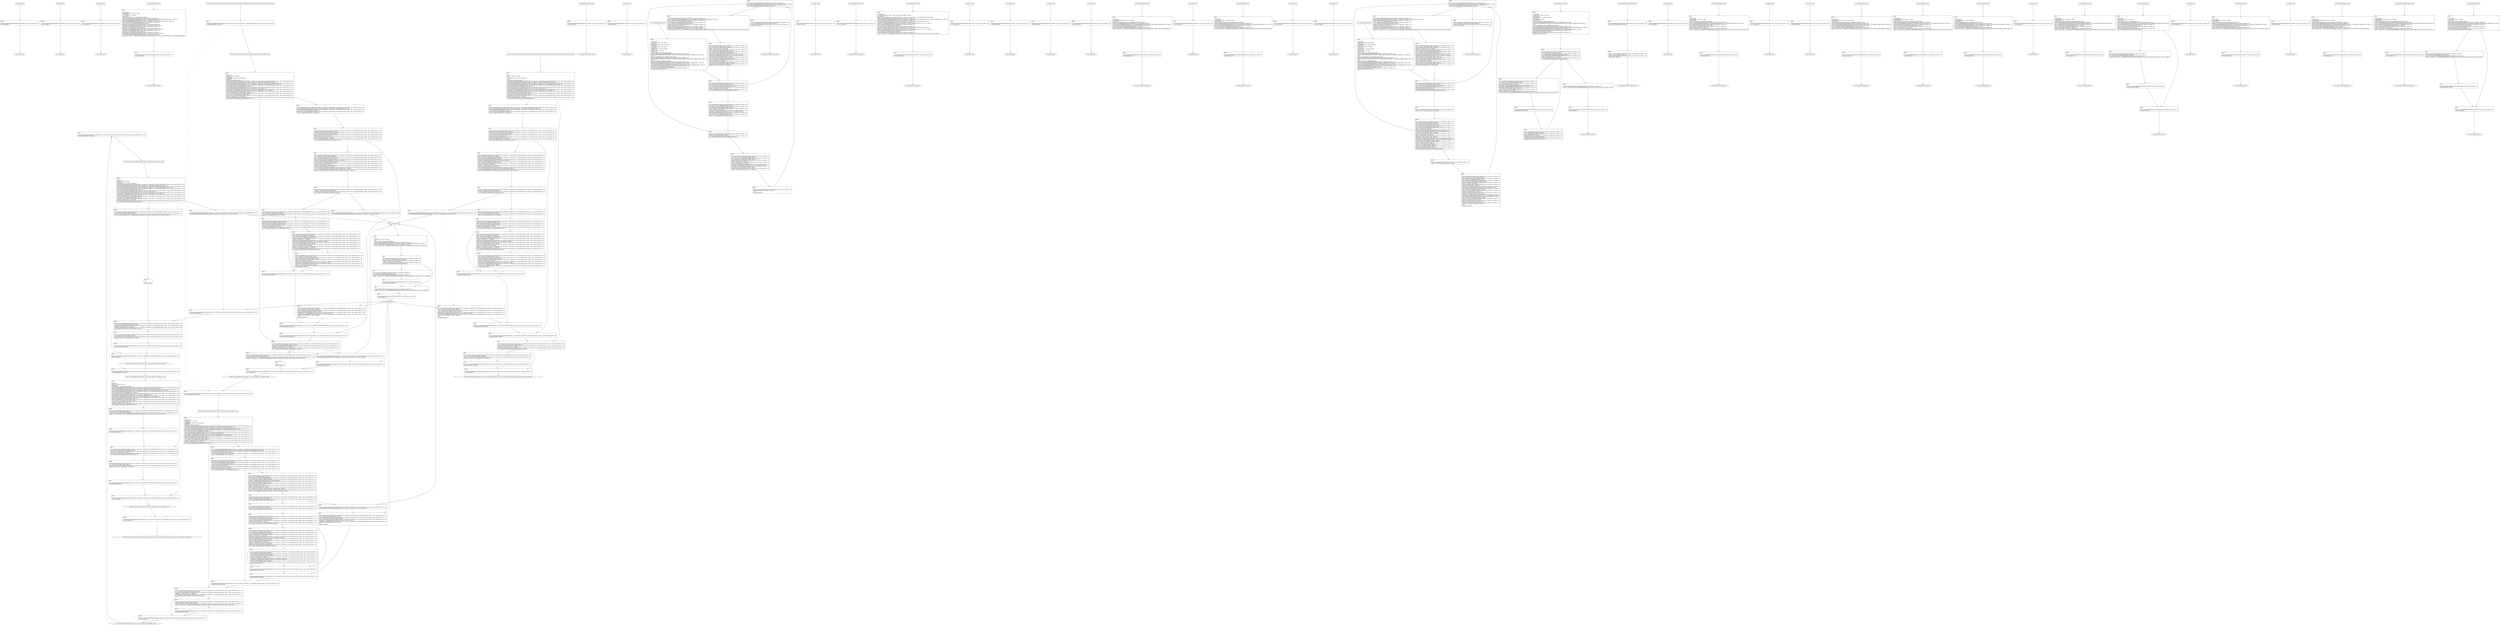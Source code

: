 digraph "icfg graph" {
BBio_ll_good1_end [label="{io_ll_good1_end}"];
BBio_ll_bad6_end [label="{io_ll_bad6_end}"];
BBio_ll_good5_end [label="{io_ll_good5_end}"];
BBio_ll_printWcharLine_end [label="{io_ll_printWcharLine_end}"];
BBCWE134_Uncontrolled_Format_String__char_console_printf_05_ll_goodG2B1_end [label="{CWE134_Uncontrolled_Format_String__char_console_printf_05_ll_goodG2B1_end}"];
BBio_ll_globalReturnsFalse_end [label="{io_ll_globalReturnsFalse_end}"];
BBio_ll_bad8_end [label="{io_ll_bad8_end}"];
BBio_ll_decodeHexWChars_end [label="{io_ll_decodeHexWChars_end}"];
BBio_ll_good7_end [label="{io_ll_good7_end}"];
BBCWE134_Uncontrolled_Format_String__char_console_printf_05_ll_goodG2B2_end [label="{CWE134_Uncontrolled_Format_String__char_console_printf_05_ll_goodG2B2_end}"];
BBio_ll_globalReturnsTrue_end [label="{io_ll_globalReturnsTrue_end}"];
BBio_ll_printStructLine_end [label="{io_ll_printStructLine_end}"];
BBio_ll_bad7_end [label="{io_ll_bad7_end}"];
BBio_ll_good6_end [label="{io_ll_good6_end}"];
BBio_ll_bad2_end [label="{io_ll_bad2_end}"];
BBio_ll_bad9_end [label="{io_ll_bad9_end}"];
BBio_ll_printUnsignedLine_end [label="{io_ll_printUnsignedLine_end}"];
BBio_ll_good4_end [label="{io_ll_good4_end}"];
BBio_ll_printSizeTLine_end [label="{io_ll_printSizeTLine_end}"];
BBio_ll_bad5_end [label="{io_ll_bad5_end}"];
BBio_ll_printLine_end [label="{io_ll_printLine_end}"];
BBio_ll_bad4_end [label="{io_ll_bad4_end}"];
BBio_ll_decodeHexChars_end [label="{io_ll_decodeHexChars_end}"];
BBCWE134_Uncontrolled_Format_String__char_console_printf_05_ll_CWE134_Uncontrolled_Format_String__char_console_printf_05_bad_end [label="{CWE134_Uncontrolled_Format_String__char_console_printf_05_ll_CWE134_Uncontrolled_Format_String__char_console_printf_05_bad_end}"];
BBio_ll_printBytesLine_end [label="{io_ll_printBytesLine_end}"];
BBio_ll_globalReturnsTrueOrFalse_end [label="{io_ll_globalReturnsTrueOrFalse_end}"];
BBio_ll_good3_end [label="{io_ll_good3_end}"];
BBio_ll_printHexCharLine_end [label="{io_ll_printHexCharLine_end}"];
BBio_ll_good9_end [label="{io_ll_good9_end}"];
BBio_ll_bad3_end [label="{io_ll_bad3_end}"];
BBio_ll_printDoubleLine_end [label="{io_ll_printDoubleLine_end}"];
BBio_ll_printShortLine_end [label="{io_ll_printShortLine_end}"];
BBio_ll_printLongLine_end [label="{io_ll_printLongLine_end}"];
BBio_ll_bad1_end [label="{io_ll_bad1_end}"];
BBCWE134_Uncontrolled_Format_String__char_console_printf_05_ll_goodB2G2_end [label="{CWE134_Uncontrolled_Format_String__char_console_printf_05_ll_goodB2G2_end}"];
BBCWE134_Uncontrolled_Format_String__char_console_printf_05_ll_CWE134_Uncontrolled_Format_String__char_console_printf_05_good_end [label="{CWE134_Uncontrolled_Format_String__char_console_printf_05_ll_CWE134_Uncontrolled_Format_String__char_console_printf_05_good_end}"];
BBio_ll_printFloatLine_end [label="{io_ll_printFloatLine_end}"];
BBio_ll_printWLine_end [label="{io_ll_printWLine_end}"];
BBio_ll_good2_end [label="{io_ll_good2_end}"];
BBio_ll_printIntLine_end [label="{io_ll_printIntLine_end}"];
BBio_ll_good8_end [label="{io_ll_good8_end}"];
BBio_ll_printLongLongLine_end [label="{io_ll_printLongLongLine_end}"];
BBio_ll_printHexUnsignedCharLine_end [label="{io_ll_printHexUnsignedCharLine_end}"];
BBio_ll_printSinkLine_end [label="{io_ll_printSinkLine_end}"];
BBCWE134_Uncontrolled_Format_String__char_console_printf_05_ll_goodB2G1_end [label="{CWE134_Uncontrolled_Format_String__char_console_printf_05_ll_goodB2G1_end}"];
BBio_ll_good1_start [label="{io_ll_good1_start}", shape=record];
io_ll_good1BB69 [label="{BB69:\l\l/home/raoxue/Desktop/MemVerif/workspace/000_079_438/source_code/io.c:187\l
  ret void, !dbg !52\l
}", shape=record];
BBio_ll_bad6_start [label="{io_ll_bad6_start}", shape=record];
io_ll_bad6BB83 [label="{BB83:\l\l/home/raoxue/Desktop/MemVerif/workspace/000_079_438/source_code/io.c:203\l
  ret void, !dbg !52\l
}", shape=record];
BBio_ll_good5_start [label="{io_ll_good5_start}", shape=record];
io_ll_good5BB73 [label="{BB73:\l\l/home/raoxue/Desktop/MemVerif/workspace/000_079_438/source_code/io.c:191\l
  ret void, !dbg !52\l
}", shape=record];
BBio_ll_printWcharLine_start [label="{io_ll_printWcharLine_start}", shape=record];
io_ll_printWcharLineBB28 [label="{BB28:\l\l/:2916923904\l
  %wideChar.addr = alloca i32, align 4\l
/:2916923904\l
  %s = alloca [2 x i32], align 4\l
/:2916923904\l
  store i32 %wideChar, i32* %wideChar.addr, align 4\l
/home/raoxue/Desktop/MemVerif/workspace/000_079_438/source_code/io.c:70\l
  call void @llvm.dbg.declare(metadata i32* %wideChar.addr, metadata !162, metadata !DIExpression()), !dbg !163\l
/home/raoxue/Desktop/MemVerif/workspace/000_079_438/source_code/io.c:74\l
  call void @llvm.dbg.declare(metadata [2 x i32]* %s, metadata !164, metadata !DIExpression()), !dbg !168\l
/home/raoxue/Desktop/MemVerif/workspace/000_079_438/source_code/io.c:75\l
  %0 = load i32, i32* %wideChar.addr, align 4, !dbg !61\l
/home/raoxue/Desktop/MemVerif/workspace/000_079_438/source_code/io.c:75\l
  %arrayidx = getelementptr inbounds [2 x i32], [2 x i32]* %s, i64 0, i64 0, !dbg !62\l
/home/raoxue/Desktop/MemVerif/workspace/000_079_438/source_code/io.c:75\l
  store i32 %0, i32* %arrayidx, align 4, !dbg !63\l
/home/raoxue/Desktop/MemVerif/workspace/000_079_438/source_code/io.c:76\l
  %arrayidx1 = getelementptr inbounds [2 x i32], [2 x i32]* %s, i64 0, i64 1, !dbg !64\l
/home/raoxue/Desktop/MemVerif/workspace/000_079_438/source_code/io.c:76\l
  store i32 0, i32* %arrayidx1, align 4, !dbg !65\l
/home/raoxue/Desktop/MemVerif/workspace/000_079_438/source_code/io.c:77\l
  %arraydecay = getelementptr inbounds [2 x i32], [2 x i32]* %s, i64 0, i64 0, !dbg !66\l
/home/raoxue/Desktop/MemVerif/workspace/000_079_438/source_code/io.c:77\l
  %call = call i32 (i8*, ...) @printf(i8* getelementptr inbounds ([5 x i8], [5 x i8]* @.str.10, i64 0, i64 0), i32* %arraydecay), !dbg !67\l
}", shape=record];
io_ll_printWcharLineBB28 [label="{BB28:\l\l/:2916923904\l
  %wideChar.addr = alloca i32, align 4\l
/:2916923904\l
  %s = alloca [2 x i32], align 4\l
/:2916923904\l
  store i32 %wideChar, i32* %wideChar.addr, align 4\l
/home/raoxue/Desktop/MemVerif/workspace/000_079_438/source_code/io.c:70\l
  call void @llvm.dbg.declare(metadata i32* %wideChar.addr, metadata !162, metadata !DIExpression()), !dbg !163\l
/home/raoxue/Desktop/MemVerif/workspace/000_079_438/source_code/io.c:74\l
  call void @llvm.dbg.declare(metadata [2 x i32]* %s, metadata !164, metadata !DIExpression()), !dbg !168\l
/home/raoxue/Desktop/MemVerif/workspace/000_079_438/source_code/io.c:75\l
  %0 = load i32, i32* %wideChar.addr, align 4, !dbg !61\l
/home/raoxue/Desktop/MemVerif/workspace/000_079_438/source_code/io.c:75\l
  %arrayidx = getelementptr inbounds [2 x i32], [2 x i32]* %s, i64 0, i64 0, !dbg !62\l
/home/raoxue/Desktop/MemVerif/workspace/000_079_438/source_code/io.c:75\l
  store i32 %0, i32* %arrayidx, align 4, !dbg !63\l
/home/raoxue/Desktop/MemVerif/workspace/000_079_438/source_code/io.c:76\l
  %arrayidx1 = getelementptr inbounds [2 x i32], [2 x i32]* %s, i64 0, i64 1, !dbg !64\l
/home/raoxue/Desktop/MemVerif/workspace/000_079_438/source_code/io.c:76\l
  store i32 0, i32* %arrayidx1, align 4, !dbg !65\l
/home/raoxue/Desktop/MemVerif/workspace/000_079_438/source_code/io.c:77\l
  %arraydecay = getelementptr inbounds [2 x i32], [2 x i32]* %s, i64 0, i64 0, !dbg !66\l
/home/raoxue/Desktop/MemVerif/workspace/000_079_438/source_code/io.c:77\l
  %call = call i32 (i8*, ...) @printf(i8* getelementptr inbounds ([5 x i8], [5 x i8]* @.str.10, i64 0, i64 0), i32* %arraydecay), !dbg !67\l
}", shape=record];
io_ll_printWcharLineBB29 [label="{BB29:\l\l/home/raoxue/Desktop/MemVerif/workspace/000_079_438/source_code/io.c:78\l
  ret void, !dbg !68\l
}", shape=record];
BBCWE134_Uncontrolled_Format_String__char_console_printf_05_ll_goodG2B1_start [label="{CWE134_Uncontrolled_Format_String__char_console_printf_05_ll_goodG2B1_start}", shape=record];
CWE134_Uncontrolled_Format_String__char_console_printf_05_ll_goodG2B1BB56 [label="{BB56:\l\l/:88350920\l
  %data = alloca i8*, align 8\l
/:88350920\l
  %dataBuffer = alloca [100 x i8], align 16\l
/home/raoxue/Desktop/MemVerif/workspace/000_079_438/source_code/CWE134_Uncontrolled_Format_String__char_console_printf_05.c:167\l
  call void @llvm.dbg.declare(metadata i8** %data, metadata !232, metadata !DIExpression()), !dbg !233\l
/home/raoxue/Desktop/MemVerif/workspace/000_079_438/source_code/CWE134_Uncontrolled_Format_String__char_console_printf_05.c:168\l
  call void @llvm.dbg.declare(metadata [100 x i8]* %dataBuffer, metadata !234, metadata !DIExpression()), !dbg !235\l
/home/raoxue/Desktop/MemVerif/workspace/000_079_438/source_code/CWE134_Uncontrolled_Format_String__char_console_printf_05.c:168\l
  %0 = bitcast [100 x i8]* %dataBuffer to i8*, !dbg !26\l
/home/raoxue/Desktop/MemVerif/workspace/000_079_438/source_code/CWE134_Uncontrolled_Format_String__char_console_printf_05.c:168\l
  call void @llvm.memset.p0i8.i64(i8* align 16 %0, i8 0, i64 100, i1 false), !dbg !26\l
/home/raoxue/Desktop/MemVerif/workspace/000_079_438/source_code/CWE134_Uncontrolled_Format_String__char_console_printf_05.c:169\l
  %arraydecay = getelementptr inbounds [100 x i8], [100 x i8]* %dataBuffer, i64 0, i64 0, !dbg !27\l
/home/raoxue/Desktop/MemVerif/workspace/000_079_438/source_code/CWE134_Uncontrolled_Format_String__char_console_printf_05.c:169\l
  store i8* %arraydecay, i8** %data, align 8, !dbg !28\l
/home/raoxue/Desktop/MemVerif/workspace/000_079_438/source_code/CWE134_Uncontrolled_Format_String__char_console_printf_05.c:170\l
  %1 = load i32, i32* @staticFalse, align 4, !dbg !29\l
/home/raoxue/Desktop/MemVerif/workspace/000_079_438/source_code/CWE134_Uncontrolled_Format_String__char_console_printf_05.c:170\l
  %tobool = icmp ne i32 %1, 0, !dbg !29\l
/home/raoxue/Desktop/MemVerif/workspace/000_079_438/source_code/CWE134_Uncontrolled_Format_String__char_console_printf_05.c:170\l
  br i1 %tobool, label %if.then, label %if.else, !dbg !31\l
}", shape=record];
CWE134_Uncontrolled_Format_String__char_console_printf_05_ll_goodG2B1BB57 [label="{BB57:\l\l/home/raoxue/Desktop/MemVerif/workspace/000_079_438/source_code/CWE134_Uncontrolled_Format_String__char_console_printf_05.c:173\l
  call void @printLine(i8* getelementptr inbounds ([21 x i8], [21 x i8]* @.str.1, i64 0, i64 0)), !dbg !32\l
}", shape=record];
CWE134_Uncontrolled_Format_String__char_console_printf_05_ll_goodG2B1BB57 [label="{BB57:\l\l/home/raoxue/Desktop/MemVerif/workspace/000_079_438/source_code/CWE134_Uncontrolled_Format_String__char_console_printf_05.c:173\l
  call void @printLine(i8* getelementptr inbounds ([21 x i8], [21 x i8]* @.str.1, i64 0, i64 0)), !dbg !32\l
}", shape=record];
CWE134_Uncontrolled_Format_String__char_console_printf_05_ll_goodG2B1BB59 [label="{BB59:\l\l/home/raoxue/Desktop/MemVerif/workspace/000_079_438/source_code/CWE134_Uncontrolled_Format_String__char_console_printf_05.c:174\l
  br label %if.end, !dbg !34\l
}", shape=record];
CWE134_Uncontrolled_Format_String__char_console_printf_05_ll_goodG2B1BB58 [label="{BB58:\l\l/home/raoxue/Desktop/MemVerif/workspace/000_079_438/source_code/CWE134_Uncontrolled_Format_String__char_console_printf_05.c:178\l
  %2 = load i8*, i8** %data, align 8, !dbg !35\l
/home/raoxue/Desktop/MemVerif/workspace/000_079_438/source_code/CWE134_Uncontrolled_Format_String__char_console_printf_05.c:178\l
  %call = call i8* @strcpy(i8* %2, i8* getelementptr inbounds ([16 x i8], [16 x i8]* @.str.3, i64 0, i64 0)) #6, !dbg !37\l
}", shape=record];
CWE134_Uncontrolled_Format_String__char_console_printf_05_ll_goodG2B1BB58 [label="{BB58:\l\l/home/raoxue/Desktop/MemVerif/workspace/000_079_438/source_code/CWE134_Uncontrolled_Format_String__char_console_printf_05.c:178\l
  %2 = load i8*, i8** %data, align 8, !dbg !35\l
/home/raoxue/Desktop/MemVerif/workspace/000_079_438/source_code/CWE134_Uncontrolled_Format_String__char_console_printf_05.c:178\l
  %call = call i8* @strcpy(i8* %2, i8* getelementptr inbounds ([16 x i8], [16 x i8]* @.str.3, i64 0, i64 0)) #6, !dbg !37\l
}", shape=record];
CWE134_Uncontrolled_Format_String__char_console_printf_05_ll_goodG2B1BB61 [label="{BB61:\l\l/:178\l
  br label %if.end\l
}", shape=record];
CWE134_Uncontrolled_Format_String__char_console_printf_05_ll_goodG2B1BB60 [label="{BB60:\l\l/home/raoxue/Desktop/MemVerif/workspace/000_079_438/source_code/CWE134_Uncontrolled_Format_String__char_console_printf_05.c:180\l
  %3 = load i32, i32* @staticTrue, align 4, !dbg !38\l
/home/raoxue/Desktop/MemVerif/workspace/000_079_438/source_code/CWE134_Uncontrolled_Format_String__char_console_printf_05.c:180\l
  %tobool1 = icmp ne i32 %3, 0, !dbg !38\l
/home/raoxue/Desktop/MemVerif/workspace/000_079_438/source_code/CWE134_Uncontrolled_Format_String__char_console_printf_05.c:180\l
  br i1 %tobool1, label %if.then2, label %if.end4, !dbg !40\l
}", shape=record];
CWE134_Uncontrolled_Format_String__char_console_printf_05_ll_goodG2B1BB62 [label="{BB62:\l\l/home/raoxue/Desktop/MemVerif/workspace/000_079_438/source_code/CWE134_Uncontrolled_Format_String__char_console_printf_05.c:183\l
  %4 = load i8*, i8** %data, align 8, !dbg !41\l
/home/raoxue/Desktop/MemVerif/workspace/000_079_438/source_code/CWE134_Uncontrolled_Format_String__char_console_printf_05.c:183\l
  %call3 = call i32 (i8*, ...) @printf(i8* %4), !dbg !43\l
}", shape=record];
CWE134_Uncontrolled_Format_String__char_console_printf_05_ll_goodG2B1BB62 [label="{BB62:\l\l/home/raoxue/Desktop/MemVerif/workspace/000_079_438/source_code/CWE134_Uncontrolled_Format_String__char_console_printf_05.c:183\l
  %4 = load i8*, i8** %data, align 8, !dbg !41\l
/home/raoxue/Desktop/MemVerif/workspace/000_079_438/source_code/CWE134_Uncontrolled_Format_String__char_console_printf_05.c:183\l
  %call3 = call i32 (i8*, ...) @printf(i8* %4), !dbg !43\l
}", shape=record];
CWE134_Uncontrolled_Format_String__char_console_printf_05_ll_goodG2B1BB64 [label="{BB64:\l\l/home/raoxue/Desktop/MemVerif/workspace/000_079_438/source_code/CWE134_Uncontrolled_Format_String__char_console_printf_05.c:184\l
  br label %if.end4, !dbg !44\l
}", shape=record];
CWE134_Uncontrolled_Format_String__char_console_printf_05_ll_goodG2B1BB63 [label="{BB63:\l\l/home/raoxue/Desktop/MemVerif/workspace/000_079_438/source_code/CWE134_Uncontrolled_Format_String__char_console_printf_05.c:185\l
  ret void, !dbg !45\l
}", shape=record];
BBio_ll_globalReturnsFalse_start [label="{io_ll_globalReturnsFalse_start}", shape=record];
io_ll_globalReturnsFalseBB66 [label="{BB66:\l\l/home/raoxue/Desktop/MemVerif/workspace/000_079_438/source_code/io.c:163\l
  ret i32 0, !dbg !52\l
}", shape=record];
BBio_ll_bad8_start [label="{io_ll_bad8_start}", shape=record];
io_ll_bad8BB85 [label="{BB85:\l\l/home/raoxue/Desktop/MemVerif/workspace/000_079_438/source_code/io.c:205\l
  ret void, !dbg !52\l
}", shape=record];
BBio_ll_decodeHexWChars_start [label="{io_ll_decodeHexWChars_start}", shape=record];
io_ll_decodeHexWCharsBB55 [label="{BB55:\l\l/:104200776\l
  %bytes.addr = alloca i8*, align 8\l
/:104200776\l
  %numBytes.addr = alloca i64, align 8\l
/:104200776\l
  %hex.addr = alloca i32*, align 8\l
/:104200776\l
  %numWritten = alloca i64, align 8\l
/:104200776\l
  %byte = alloca i32, align 4\l
/:104200776\l
  store i8* %bytes, i8** %bytes.addr, align 8\l
/home/raoxue/Desktop/MemVerif/workspace/000_079_438/source_code/io.c:135\l
  call void @llvm.dbg.declare(metadata i8** %bytes.addr, metadata !290, metadata !DIExpression()), !dbg !291\l
/:135\l
  store i64 %numBytes, i64* %numBytes.addr, align 8\l
/home/raoxue/Desktop/MemVerif/workspace/000_079_438/source_code/io.c:135\l
  call void @llvm.dbg.declare(metadata i64* %numBytes.addr, metadata !292, metadata !DIExpression()), !dbg !293\l
/:135\l
  store i32* %hex, i32** %hex.addr, align 8\l
/home/raoxue/Desktop/MemVerif/workspace/000_079_438/source_code/io.c:135\l
  call void @llvm.dbg.declare(metadata i32** %hex.addr, metadata !294, metadata !DIExpression()), !dbg !295\l
/home/raoxue/Desktop/MemVerif/workspace/000_079_438/source_code/io.c:137\l
  call void @llvm.dbg.declare(metadata i64* %numWritten, metadata !296, metadata !DIExpression()), !dbg !297\l
/home/raoxue/Desktop/MemVerif/workspace/000_079_438/source_code/io.c:137\l
  store i64 0, i64* %numWritten, align 8, !dbg !65\l
/home/raoxue/Desktop/MemVerif/workspace/000_079_438/source_code/io.c:143\l
  br label %while.cond, !dbg !66\l
}", shape=record];
io_ll_decodeHexWCharsBB56 [label="{BB56:\l\l/home/raoxue/Desktop/MemVerif/workspace/000_079_438/source_code/io.c:143\l
  %0 = load i64, i64* %numWritten, align 8, !dbg !67\l
/home/raoxue/Desktop/MemVerif/workspace/000_079_438/source_code/io.c:143\l
  %1 = load i64, i64* %numBytes.addr, align 8, !dbg !68\l
/home/raoxue/Desktop/MemVerif/workspace/000_079_438/source_code/io.c:143\l
  %cmp = icmp ult i64 %0, %1, !dbg !69\l
/home/raoxue/Desktop/MemVerif/workspace/000_079_438/source_code/io.c:143\l
  br i1 %cmp, label %land.lhs.true, label %land.end, !dbg !70\l
}", shape=record];
io_ll_decodeHexWCharsBB57 [label="{BB57:\l\l/home/raoxue/Desktop/MemVerif/workspace/000_079_438/source_code/io.c:143\l
  %2 = load i32*, i32** %hex.addr, align 8, !dbg !71\l
/home/raoxue/Desktop/MemVerif/workspace/000_079_438/source_code/io.c:143\l
  %3 = load i64, i64* %numWritten, align 8, !dbg !72\l
/home/raoxue/Desktop/MemVerif/workspace/000_079_438/source_code/io.c:143\l
  %mul = mul i64 2, %3, !dbg !73\l
/home/raoxue/Desktop/MemVerif/workspace/000_079_438/source_code/io.c:143\l
  %arrayidx = getelementptr inbounds i32, i32* %2, i64 %mul, !dbg !71\l
/home/raoxue/Desktop/MemVerif/workspace/000_079_438/source_code/io.c:143\l
  %4 = load i32, i32* %arrayidx, align 4, !dbg !71\l
/home/raoxue/Desktop/MemVerif/workspace/000_079_438/source_code/io.c:143\l
  %call = call i32 @iswxdigit(i32 %4) #5, !dbg !74\l
}", shape=record];
io_ll_decodeHexWCharsBB57 [label="{BB57:\l\l/home/raoxue/Desktop/MemVerif/workspace/000_079_438/source_code/io.c:143\l
  %2 = load i32*, i32** %hex.addr, align 8, !dbg !71\l
/home/raoxue/Desktop/MemVerif/workspace/000_079_438/source_code/io.c:143\l
  %3 = load i64, i64* %numWritten, align 8, !dbg !72\l
/home/raoxue/Desktop/MemVerif/workspace/000_079_438/source_code/io.c:143\l
  %mul = mul i64 2, %3, !dbg !73\l
/home/raoxue/Desktop/MemVerif/workspace/000_079_438/source_code/io.c:143\l
  %arrayidx = getelementptr inbounds i32, i32* %2, i64 %mul, !dbg !71\l
/home/raoxue/Desktop/MemVerif/workspace/000_079_438/source_code/io.c:143\l
  %4 = load i32, i32* %arrayidx, align 4, !dbg !71\l
/home/raoxue/Desktop/MemVerif/workspace/000_079_438/source_code/io.c:143\l
  %call = call i32 @iswxdigit(i32 %4) #5, !dbg !74\l
}", shape=record];
io_ll_decodeHexWCharsBB59 [label="{BB59:\l\l/home/raoxue/Desktop/MemVerif/workspace/000_079_438/source_code/io.c:143\l
  %tobool = icmp ne i32 %call, 0, !dbg !74\l
/home/raoxue/Desktop/MemVerif/workspace/000_079_438/source_code/io.c:143\l
  br i1 %tobool, label %land.rhs, label %land.end, !dbg !75\l
}", shape=record];
io_ll_decodeHexWCharsBB60 [label="{BB60:\l\l/home/raoxue/Desktop/MemVerif/workspace/000_079_438/source_code/io.c:143\l
  %5 = load i32*, i32** %hex.addr, align 8, !dbg !76\l
/home/raoxue/Desktop/MemVerif/workspace/000_079_438/source_code/io.c:143\l
  %6 = load i64, i64* %numWritten, align 8, !dbg !77\l
/home/raoxue/Desktop/MemVerif/workspace/000_079_438/source_code/io.c:143\l
  %mul1 = mul i64 2, %6, !dbg !78\l
/home/raoxue/Desktop/MemVerif/workspace/000_079_438/source_code/io.c:143\l
  %add = add i64 %mul1, 1, !dbg !79\l
/home/raoxue/Desktop/MemVerif/workspace/000_079_438/source_code/io.c:143\l
  %arrayidx2 = getelementptr inbounds i32, i32* %5, i64 %add, !dbg !76\l
/home/raoxue/Desktop/MemVerif/workspace/000_079_438/source_code/io.c:143\l
  %7 = load i32, i32* %arrayidx2, align 4, !dbg !76\l
/home/raoxue/Desktop/MemVerif/workspace/000_079_438/source_code/io.c:143\l
  %call3 = call i32 @iswxdigit(i32 %7) #5, !dbg !80\l
}", shape=record];
io_ll_decodeHexWCharsBB60 [label="{BB60:\l\l/home/raoxue/Desktop/MemVerif/workspace/000_079_438/source_code/io.c:143\l
  %5 = load i32*, i32** %hex.addr, align 8, !dbg !76\l
/home/raoxue/Desktop/MemVerif/workspace/000_079_438/source_code/io.c:143\l
  %6 = load i64, i64* %numWritten, align 8, !dbg !77\l
/home/raoxue/Desktop/MemVerif/workspace/000_079_438/source_code/io.c:143\l
  %mul1 = mul i64 2, %6, !dbg !78\l
/home/raoxue/Desktop/MemVerif/workspace/000_079_438/source_code/io.c:143\l
  %add = add i64 %mul1, 1, !dbg !79\l
/home/raoxue/Desktop/MemVerif/workspace/000_079_438/source_code/io.c:143\l
  %arrayidx2 = getelementptr inbounds i32, i32* %5, i64 %add, !dbg !76\l
/home/raoxue/Desktop/MemVerif/workspace/000_079_438/source_code/io.c:143\l
  %7 = load i32, i32* %arrayidx2, align 4, !dbg !76\l
/home/raoxue/Desktop/MemVerif/workspace/000_079_438/source_code/io.c:143\l
  %call3 = call i32 @iswxdigit(i32 %7) #5, !dbg !80\l
}", shape=record];
io_ll_decodeHexWCharsBB61 [label="{BB61:\l\l/home/raoxue/Desktop/MemVerif/workspace/000_079_438/source_code/io.c:143\l
  %tobool4 = icmp ne i32 %call3, 0, !dbg !75\l
/:143\l
  br label %land.end\l
}", shape=record];
io_ll_decodeHexWCharsBB58 [label="{BB58:\l\l/home/raoxue/Desktop/MemVerif/workspace/000_079_438/source_code/io.c:0\l
  %8 = phi i1 [ false, %land.lhs.true ], [ false, %while.cond ], [ %tobool4, %land.rhs ], !dbg !81\l
/home/raoxue/Desktop/MemVerif/workspace/000_079_438/source_code/io.c:143\l
  br i1 %8, label %while.body, label %while.end, !dbg !66\l
}", shape=record];
io_ll_decodeHexWCharsBB62 [label="{BB62:\l\l/home/raoxue/Desktop/MemVerif/workspace/000_079_438/source_code/io.c:145\l
  call void @llvm.dbg.declare(metadata i32* %byte, metadata !314, metadata !DIExpression()), !dbg !316\l
/home/raoxue/Desktop/MemVerif/workspace/000_079_438/source_code/io.c:146\l
  %9 = load i32*, i32** %hex.addr, align 8, !dbg !85\l
/home/raoxue/Desktop/MemVerif/workspace/000_079_438/source_code/io.c:146\l
  %10 = load i64, i64* %numWritten, align 8, !dbg !86\l
/home/raoxue/Desktop/MemVerif/workspace/000_079_438/source_code/io.c:146\l
  %mul5 = mul i64 2, %10, !dbg !87\l
/home/raoxue/Desktop/MemVerif/workspace/000_079_438/source_code/io.c:146\l
  %arrayidx6 = getelementptr inbounds i32, i32* %9, i64 %mul5, !dbg !85\l
/home/raoxue/Desktop/MemVerif/workspace/000_079_438/source_code/io.c:146\l
  %call7 = call i32 (i32*, i32*, ...) @__isoc99_swscanf(i32* %arrayidx6, i32* getelementptr inbounds ([5 x i32], [5 x i32]* @.str.16, i64 0, i64 0), i32* %byte) #5, !dbg !88\l
}", shape=record];
io_ll_decodeHexWCharsBB62 [label="{BB62:\l\l/home/raoxue/Desktop/MemVerif/workspace/000_079_438/source_code/io.c:145\l
  call void @llvm.dbg.declare(metadata i32* %byte, metadata !314, metadata !DIExpression()), !dbg !316\l
/home/raoxue/Desktop/MemVerif/workspace/000_079_438/source_code/io.c:146\l
  %9 = load i32*, i32** %hex.addr, align 8, !dbg !85\l
/home/raoxue/Desktop/MemVerif/workspace/000_079_438/source_code/io.c:146\l
  %10 = load i64, i64* %numWritten, align 8, !dbg !86\l
/home/raoxue/Desktop/MemVerif/workspace/000_079_438/source_code/io.c:146\l
  %mul5 = mul i64 2, %10, !dbg !87\l
/home/raoxue/Desktop/MemVerif/workspace/000_079_438/source_code/io.c:146\l
  %arrayidx6 = getelementptr inbounds i32, i32* %9, i64 %mul5, !dbg !85\l
/home/raoxue/Desktop/MemVerif/workspace/000_079_438/source_code/io.c:146\l
  %call7 = call i32 (i32*, i32*, ...) @__isoc99_swscanf(i32* %arrayidx6, i32* getelementptr inbounds ([5 x i32], [5 x i32]* @.str.16, i64 0, i64 0), i32* %byte) #5, !dbg !88\l
}", shape=record];
io_ll_decodeHexWCharsBB64 [label="{BB64:\l\l/home/raoxue/Desktop/MemVerif/workspace/000_079_438/source_code/io.c:147\l
  %11 = load i32, i32* %byte, align 4, !dbg !89\l
/home/raoxue/Desktop/MemVerif/workspace/000_079_438/source_code/io.c:147\l
  %conv = trunc i32 %11 to i8, !dbg !90\l
/home/raoxue/Desktop/MemVerif/workspace/000_079_438/source_code/io.c:147\l
  %12 = load i8*, i8** %bytes.addr, align 8, !dbg !91\l
/home/raoxue/Desktop/MemVerif/workspace/000_079_438/source_code/io.c:147\l
  %13 = load i64, i64* %numWritten, align 8, !dbg !92\l
/home/raoxue/Desktop/MemVerif/workspace/000_079_438/source_code/io.c:147\l
  %arrayidx8 = getelementptr inbounds i8, i8* %12, i64 %13, !dbg !91\l
/home/raoxue/Desktop/MemVerif/workspace/000_079_438/source_code/io.c:147\l
  store i8 %conv, i8* %arrayidx8, align 1, !dbg !93\l
/home/raoxue/Desktop/MemVerif/workspace/000_079_438/source_code/io.c:148\l
  %14 = load i64, i64* %numWritten, align 8, !dbg !94\l
/home/raoxue/Desktop/MemVerif/workspace/000_079_438/source_code/io.c:148\l
  %inc = add i64 %14, 1, !dbg !94\l
/home/raoxue/Desktop/MemVerif/workspace/000_079_438/source_code/io.c:148\l
  store i64 %inc, i64* %numWritten, align 8, !dbg !94\l
/home/raoxue/Desktop/MemVerif/workspace/000_079_438/source_code/io.c:143\l
  br label %while.cond, !dbg !66, !llvm.loop !95\l
}", shape=record];
io_ll_decodeHexWCharsBB63 [label="{BB63:\l\l/home/raoxue/Desktop/MemVerif/workspace/000_079_438/source_code/io.c:151\l
  %15 = load i64, i64* %numWritten, align 8, !dbg !98\l
/home/raoxue/Desktop/MemVerif/workspace/000_079_438/source_code/io.c:151\l
  ret i64 %15, !dbg !99\l
}", shape=record];
BBio_ll_good7_start [label="{io_ll_good7_start}", shape=record];
io_ll_good7BB75 [label="{BB75:\l\l/home/raoxue/Desktop/MemVerif/workspace/000_079_438/source_code/io.c:193\l
  ret void, !dbg !52\l
}", shape=record];
BBCWE134_Uncontrolled_Format_String__char_console_printf_05_ll_goodG2B2_start [label="{CWE134_Uncontrolled_Format_String__char_console_printf_05_ll_goodG2B2_start}", shape=record];
CWE134_Uncontrolled_Format_String__char_console_printf_05_ll_goodG2B2BB65 [label="{BB65:\l\l/:88394664\l
  %data = alloca i8*, align 8\l
/:88394664\l
  %dataBuffer = alloca [100 x i8], align 16\l
/home/raoxue/Desktop/MemVerif/workspace/000_079_438/source_code/CWE134_Uncontrolled_Format_String__char_console_printf_05.c:190\l
  call void @llvm.dbg.declare(metadata i8** %data, metadata !256, metadata !DIExpression()), !dbg !257\l
/home/raoxue/Desktop/MemVerif/workspace/000_079_438/source_code/CWE134_Uncontrolled_Format_String__char_console_printf_05.c:191\l
  call void @llvm.dbg.declare(metadata [100 x i8]* %dataBuffer, metadata !258, metadata !DIExpression()), !dbg !259\l
/home/raoxue/Desktop/MemVerif/workspace/000_079_438/source_code/CWE134_Uncontrolled_Format_String__char_console_printf_05.c:191\l
  %0 = bitcast [100 x i8]* %dataBuffer to i8*, !dbg !26\l
/home/raoxue/Desktop/MemVerif/workspace/000_079_438/source_code/CWE134_Uncontrolled_Format_String__char_console_printf_05.c:191\l
  call void @llvm.memset.p0i8.i64(i8* align 16 %0, i8 0, i64 100, i1 false), !dbg !26\l
/home/raoxue/Desktop/MemVerif/workspace/000_079_438/source_code/CWE134_Uncontrolled_Format_String__char_console_printf_05.c:192\l
  %arraydecay = getelementptr inbounds [100 x i8], [100 x i8]* %dataBuffer, i64 0, i64 0, !dbg !27\l
/home/raoxue/Desktop/MemVerif/workspace/000_079_438/source_code/CWE134_Uncontrolled_Format_String__char_console_printf_05.c:192\l
  store i8* %arraydecay, i8** %data, align 8, !dbg !28\l
/home/raoxue/Desktop/MemVerif/workspace/000_079_438/source_code/CWE134_Uncontrolled_Format_String__char_console_printf_05.c:193\l
  %1 = load i32, i32* @staticTrue, align 4, !dbg !29\l
/home/raoxue/Desktop/MemVerif/workspace/000_079_438/source_code/CWE134_Uncontrolled_Format_String__char_console_printf_05.c:193\l
  %tobool = icmp ne i32 %1, 0, !dbg !29\l
/home/raoxue/Desktop/MemVerif/workspace/000_079_438/source_code/CWE134_Uncontrolled_Format_String__char_console_printf_05.c:193\l
  br i1 %tobool, label %if.then, label %if.end, !dbg !31\l
}", shape=record];
CWE134_Uncontrolled_Format_String__char_console_printf_05_ll_goodG2B2BB66 [label="{BB66:\l\l/home/raoxue/Desktop/MemVerif/workspace/000_079_438/source_code/CWE134_Uncontrolled_Format_String__char_console_printf_05.c:196\l
  %2 = load i8*, i8** %data, align 8, !dbg !32\l
/home/raoxue/Desktop/MemVerif/workspace/000_079_438/source_code/CWE134_Uncontrolled_Format_String__char_console_printf_05.c:196\l
  %call = call i8* @strcpy(i8* %2, i8* getelementptr inbounds ([16 x i8], [16 x i8]* @.str.3, i64 0, i64 0)) #6, !dbg !34\l
}", shape=record];
CWE134_Uncontrolled_Format_String__char_console_printf_05_ll_goodG2B2BB66 [label="{BB66:\l\l/home/raoxue/Desktop/MemVerif/workspace/000_079_438/source_code/CWE134_Uncontrolled_Format_String__char_console_printf_05.c:196\l
  %2 = load i8*, i8** %data, align 8, !dbg !32\l
/home/raoxue/Desktop/MemVerif/workspace/000_079_438/source_code/CWE134_Uncontrolled_Format_String__char_console_printf_05.c:196\l
  %call = call i8* @strcpy(i8* %2, i8* getelementptr inbounds ([16 x i8], [16 x i8]* @.str.3, i64 0, i64 0)) #6, !dbg !34\l
}", shape=record];
CWE134_Uncontrolled_Format_String__char_console_printf_05_ll_goodG2B2BB68 [label="{BB68:\l\l/home/raoxue/Desktop/MemVerif/workspace/000_079_438/source_code/CWE134_Uncontrolled_Format_String__char_console_printf_05.c:197\l
  br label %if.end, !dbg !35\l
}", shape=record];
CWE134_Uncontrolled_Format_String__char_console_printf_05_ll_goodG2B2BB67 [label="{BB67:\l\l/home/raoxue/Desktop/MemVerif/workspace/000_079_438/source_code/CWE134_Uncontrolled_Format_String__char_console_printf_05.c:198\l
  %3 = load i32, i32* @staticTrue, align 4, !dbg !36\l
/home/raoxue/Desktop/MemVerif/workspace/000_079_438/source_code/CWE134_Uncontrolled_Format_String__char_console_printf_05.c:198\l
  %tobool1 = icmp ne i32 %3, 0, !dbg !36\l
/home/raoxue/Desktop/MemVerif/workspace/000_079_438/source_code/CWE134_Uncontrolled_Format_String__char_console_printf_05.c:198\l
  br i1 %tobool1, label %if.then2, label %if.end4, !dbg !38\l
}", shape=record];
CWE134_Uncontrolled_Format_String__char_console_printf_05_ll_goodG2B2BB69 [label="{BB69:\l\l/home/raoxue/Desktop/MemVerif/workspace/000_079_438/source_code/CWE134_Uncontrolled_Format_String__char_console_printf_05.c:201\l
  %4 = load i8*, i8** %data, align 8, !dbg !39\l
/home/raoxue/Desktop/MemVerif/workspace/000_079_438/source_code/CWE134_Uncontrolled_Format_String__char_console_printf_05.c:201\l
  %call3 = call i32 (i8*, ...) @printf(i8* %4), !dbg !41\l
}", shape=record];
CWE134_Uncontrolled_Format_String__char_console_printf_05_ll_goodG2B2BB69 [label="{BB69:\l\l/home/raoxue/Desktop/MemVerif/workspace/000_079_438/source_code/CWE134_Uncontrolled_Format_String__char_console_printf_05.c:201\l
  %4 = load i8*, i8** %data, align 8, !dbg !39\l
/home/raoxue/Desktop/MemVerif/workspace/000_079_438/source_code/CWE134_Uncontrolled_Format_String__char_console_printf_05.c:201\l
  %call3 = call i32 (i8*, ...) @printf(i8* %4), !dbg !41\l
}", shape=record];
CWE134_Uncontrolled_Format_String__char_console_printf_05_ll_goodG2B2BB71 [label="{BB71:\l\l/home/raoxue/Desktop/MemVerif/workspace/000_079_438/source_code/CWE134_Uncontrolled_Format_String__char_console_printf_05.c:202\l
  br label %if.end4, !dbg !42\l
}", shape=record];
CWE134_Uncontrolled_Format_String__char_console_printf_05_ll_goodG2B2BB70 [label="{BB70:\l\l/home/raoxue/Desktop/MemVerif/workspace/000_079_438/source_code/CWE134_Uncontrolled_Format_String__char_console_printf_05.c:203\l
  ret void, !dbg !43\l
}", shape=record];
BBio_ll_globalReturnsTrue_start [label="{io_ll_globalReturnsTrue_start}", shape=record];
io_ll_globalReturnsTrueBB65 [label="{BB65:\l\l/home/raoxue/Desktop/MemVerif/workspace/000_079_438/source_code/io.c:158\l
  ret i32 1, !dbg !52\l
}", shape=record];
BBio_ll_printStructLine_start [label="{io_ll_printStructLine_start}", shape=record];
io_ll_printStructLineBB36 [label="{BB36:\l\l/:2916923904\l
  %structTwoIntsStruct.addr = alloca %struct._twoIntsStruct*, align 8\l
/:2916923904\l
  store %struct._twoIntsStruct* %structTwoIntsStruct, %struct._twoIntsStruct** %structTwoIntsStruct.addr, align 8\l
/home/raoxue/Desktop/MemVerif/workspace/000_079_438/source_code/io.c:95\l
  call void @llvm.dbg.declare(metadata %struct._twoIntsStruct** %structTwoIntsStruct.addr, metadata !212, metadata !DIExpression()), !dbg !213\l
/home/raoxue/Desktop/MemVerif/workspace/000_079_438/source_code/io.c:97\l
  %0 = load %struct._twoIntsStruct*, %struct._twoIntsStruct** %structTwoIntsStruct.addr, align 8, !dbg !61\l
/home/raoxue/Desktop/MemVerif/workspace/000_079_438/source_code/io.c:97\l
  %intOne = getelementptr inbounds %struct._twoIntsStruct, %struct._twoIntsStruct* %0, i32 0, i32 0, !dbg !62\l
/home/raoxue/Desktop/MemVerif/workspace/000_079_438/source_code/io.c:97\l
  %1 = load i32, i32* %intOne, align 4, !dbg !62\l
/home/raoxue/Desktop/MemVerif/workspace/000_079_438/source_code/io.c:97\l
  %2 = load %struct._twoIntsStruct*, %struct._twoIntsStruct** %structTwoIntsStruct.addr, align 8, !dbg !63\l
/home/raoxue/Desktop/MemVerif/workspace/000_079_438/source_code/io.c:97\l
  %intTwo = getelementptr inbounds %struct._twoIntsStruct, %struct._twoIntsStruct* %2, i32 0, i32 1, !dbg !64\l
/home/raoxue/Desktop/MemVerif/workspace/000_079_438/source_code/io.c:97\l
  %3 = load i32, i32* %intTwo, align 4, !dbg !64\l
/home/raoxue/Desktop/MemVerif/workspace/000_079_438/source_code/io.c:97\l
  %call = call i32 (i8*, ...) @printf(i8* getelementptr inbounds ([10 x i8], [10 x i8]* @.str.13, i64 0, i64 0), i32 %1, i32 %3), !dbg !65\l
}", shape=record];
io_ll_printStructLineBB36 [label="{BB36:\l\l/:2916923904\l
  %structTwoIntsStruct.addr = alloca %struct._twoIntsStruct*, align 8\l
/:2916923904\l
  store %struct._twoIntsStruct* %structTwoIntsStruct, %struct._twoIntsStruct** %structTwoIntsStruct.addr, align 8\l
/home/raoxue/Desktop/MemVerif/workspace/000_079_438/source_code/io.c:95\l
  call void @llvm.dbg.declare(metadata %struct._twoIntsStruct** %structTwoIntsStruct.addr, metadata !212, metadata !DIExpression()), !dbg !213\l
/home/raoxue/Desktop/MemVerif/workspace/000_079_438/source_code/io.c:97\l
  %0 = load %struct._twoIntsStruct*, %struct._twoIntsStruct** %structTwoIntsStruct.addr, align 8, !dbg !61\l
/home/raoxue/Desktop/MemVerif/workspace/000_079_438/source_code/io.c:97\l
  %intOne = getelementptr inbounds %struct._twoIntsStruct, %struct._twoIntsStruct* %0, i32 0, i32 0, !dbg !62\l
/home/raoxue/Desktop/MemVerif/workspace/000_079_438/source_code/io.c:97\l
  %1 = load i32, i32* %intOne, align 4, !dbg !62\l
/home/raoxue/Desktop/MemVerif/workspace/000_079_438/source_code/io.c:97\l
  %2 = load %struct._twoIntsStruct*, %struct._twoIntsStruct** %structTwoIntsStruct.addr, align 8, !dbg !63\l
/home/raoxue/Desktop/MemVerif/workspace/000_079_438/source_code/io.c:97\l
  %intTwo = getelementptr inbounds %struct._twoIntsStruct, %struct._twoIntsStruct* %2, i32 0, i32 1, !dbg !64\l
/home/raoxue/Desktop/MemVerif/workspace/000_079_438/source_code/io.c:97\l
  %3 = load i32, i32* %intTwo, align 4, !dbg !64\l
/home/raoxue/Desktop/MemVerif/workspace/000_079_438/source_code/io.c:97\l
  %call = call i32 (i8*, ...) @printf(i8* getelementptr inbounds ([10 x i8], [10 x i8]* @.str.13, i64 0, i64 0), i32 %1, i32 %3), !dbg !65\l
}", shape=record];
io_ll_printStructLineBB37 [label="{BB37:\l\l/home/raoxue/Desktop/MemVerif/workspace/000_079_438/source_code/io.c:98\l
  ret void, !dbg !66\l
}", shape=record];
BBio_ll_bad7_start [label="{io_ll_bad7_start}", shape=record];
io_ll_bad7BB84 [label="{BB84:\l\l/home/raoxue/Desktop/MemVerif/workspace/000_079_438/source_code/io.c:204\l
  ret void, !dbg !52\l
}", shape=record];
BBio_ll_good6_start [label="{io_ll_good6_start}", shape=record];
io_ll_good6BB74 [label="{BB74:\l\l/home/raoxue/Desktop/MemVerif/workspace/000_079_438/source_code/io.c:192\l
  ret void, !dbg !52\l
}", shape=record];
BBio_ll_bad2_start [label="{io_ll_bad2_start}", shape=record];
io_ll_bad2BB79 [label="{BB79:\l\l/home/raoxue/Desktop/MemVerif/workspace/000_079_438/source_code/io.c:199\l
  ret void, !dbg !52\l
}", shape=record];
BBio_ll_bad9_start [label="{io_ll_bad9_start}", shape=record];
io_ll_bad9BB86 [label="{BB86:\l\l/home/raoxue/Desktop/MemVerif/workspace/000_079_438/source_code/io.c:206\l
  ret void, !dbg !52\l
}", shape=record];
BBio_ll_printUnsignedLine_start [label="{io_ll_printUnsignedLine_start}", shape=record];
io_ll_printUnsignedLineBB30 [label="{BB30:\l\l/:104361816\l
  %unsignedNumber.addr = alloca i32, align 4\l
/:104361816\l
  store i32 %unsignedNumber, i32* %unsignedNumber.addr, align 4\l
/home/raoxue/Desktop/MemVerif/workspace/000_079_438/source_code/io.c:80\l
  call void @llvm.dbg.declare(metadata i32* %unsignedNumber.addr, metadata !180, metadata !DIExpression()), !dbg !181\l
/home/raoxue/Desktop/MemVerif/workspace/000_079_438/source_code/io.c:82\l
  %0 = load i32, i32* %unsignedNumber.addr, align 4, !dbg !54\l
/home/raoxue/Desktop/MemVerif/workspace/000_079_438/source_code/io.c:82\l
  %call = call i32 (i8*, ...) @printf(i8* getelementptr inbounds ([4 x i8], [4 x i8]* @.str.11, i64 0, i64 0), i32 %0), !dbg !55\l
}", shape=record];
io_ll_printUnsignedLineBB30 [label="{BB30:\l\l/:104361816\l
  %unsignedNumber.addr = alloca i32, align 4\l
/:104361816\l
  store i32 %unsignedNumber, i32* %unsignedNumber.addr, align 4\l
/home/raoxue/Desktop/MemVerif/workspace/000_079_438/source_code/io.c:80\l
  call void @llvm.dbg.declare(metadata i32* %unsignedNumber.addr, metadata !180, metadata !DIExpression()), !dbg !181\l
/home/raoxue/Desktop/MemVerif/workspace/000_079_438/source_code/io.c:82\l
  %0 = load i32, i32* %unsignedNumber.addr, align 4, !dbg !54\l
/home/raoxue/Desktop/MemVerif/workspace/000_079_438/source_code/io.c:82\l
  %call = call i32 (i8*, ...) @printf(i8* getelementptr inbounds ([4 x i8], [4 x i8]* @.str.11, i64 0, i64 0), i32 %0), !dbg !55\l
}", shape=record];
io_ll_printUnsignedLineBB31 [label="{BB31:\l\l/home/raoxue/Desktop/MemVerif/workspace/000_079_438/source_code/io.c:83\l
  ret void, !dbg !56\l
}", shape=record];
BBio_ll_good4_start [label="{io_ll_good4_start}", shape=record];
io_ll_good4BB72 [label="{BB72:\l\l/home/raoxue/Desktop/MemVerif/workspace/000_079_438/source_code/io.c:190\l
  ret void, !dbg !52\l
}", shape=record];
BBio_ll_printSizeTLine_start [label="{io_ll_printSizeTLine_start}", shape=record];
io_ll_printSizeTLineBB24 [label="{BB24:\l\l/:2916923904\l
  %sizeTNumber.addr = alloca i64, align 8\l
/:2916923904\l
  store i64 %sizeTNumber, i64* %sizeTNumber.addr, align 8\l
/home/raoxue/Desktop/MemVerif/workspace/000_079_438/source_code/io.c:60\l
  call void @llvm.dbg.declare(metadata i64* %sizeTNumber.addr, metadata !146, metadata !DIExpression()), !dbg !147\l
/home/raoxue/Desktop/MemVerif/workspace/000_079_438/source_code/io.c:62\l
  %0 = load i64, i64* %sizeTNumber.addr, align 8, !dbg !57\l
/home/raoxue/Desktop/MemVerif/workspace/000_079_438/source_code/io.c:62\l
  %call = call i32 (i8*, ...) @printf(i8* getelementptr inbounds ([5 x i8], [5 x i8]* @.str.8, i64 0, i64 0), i64 %0), !dbg !58\l
}", shape=record];
io_ll_printSizeTLineBB24 [label="{BB24:\l\l/:2916923904\l
  %sizeTNumber.addr = alloca i64, align 8\l
/:2916923904\l
  store i64 %sizeTNumber, i64* %sizeTNumber.addr, align 8\l
/home/raoxue/Desktop/MemVerif/workspace/000_079_438/source_code/io.c:60\l
  call void @llvm.dbg.declare(metadata i64* %sizeTNumber.addr, metadata !146, metadata !DIExpression()), !dbg !147\l
/home/raoxue/Desktop/MemVerif/workspace/000_079_438/source_code/io.c:62\l
  %0 = load i64, i64* %sizeTNumber.addr, align 8, !dbg !57\l
/home/raoxue/Desktop/MemVerif/workspace/000_079_438/source_code/io.c:62\l
  %call = call i32 (i8*, ...) @printf(i8* getelementptr inbounds ([5 x i8], [5 x i8]* @.str.8, i64 0, i64 0), i64 %0), !dbg !58\l
}", shape=record];
io_ll_printSizeTLineBB25 [label="{BB25:\l\l/home/raoxue/Desktop/MemVerif/workspace/000_079_438/source_code/io.c:63\l
  ret void, !dbg !59\l
}", shape=record];
BBio_ll_bad5_start [label="{io_ll_bad5_start}", shape=record];
io_ll_bad5BB82 [label="{BB82:\l\l/home/raoxue/Desktop/MemVerif/workspace/000_079_438/source_code/io.c:202\l
  ret void, !dbg !52\l
}", shape=record];
BBio_ll_printLine_start [label="{io_ll_printLine_start}", shape=record];
io_ll_printLineBB0 [label="{BB0:\l\l/:415\l
  %line.addr = alloca i8*, align 8\l
/:415\l
  store i8* %line, i8** %line.addr, align 8\l
/home/raoxue/Desktop/MemVerif/workspace/000_079_438/source_code/io.c:11\l
  call void @llvm.dbg.declare(metadata i8** %line.addr, metadata !52, metadata !DIExpression()), !dbg !53\l
/home/raoxue/Desktop/MemVerif/workspace/000_079_438/source_code/io.c:13\l
  %call = call i32 (i8*, ...) @printf(i8* getelementptr inbounds ([9 x i8], [9 x i8]* @.str, i64 0, i64 0)), !dbg !54\l
}", shape=record];
io_ll_printLineBB0 [label="{BB0:\l\l/:415\l
  %line.addr = alloca i8*, align 8\l
/:415\l
  store i8* %line, i8** %line.addr, align 8\l
/home/raoxue/Desktop/MemVerif/workspace/000_079_438/source_code/io.c:11\l
  call void @llvm.dbg.declare(metadata i8** %line.addr, metadata !52, metadata !DIExpression()), !dbg !53\l
/home/raoxue/Desktop/MemVerif/workspace/000_079_438/source_code/io.c:13\l
  %call = call i32 (i8*, ...) @printf(i8* getelementptr inbounds ([9 x i8], [9 x i8]* @.str, i64 0, i64 0)), !dbg !54\l
}", shape=record];
io_ll_printLineBB1 [label="{BB1:\l\l/home/raoxue/Desktop/MemVerif/workspace/000_079_438/source_code/io.c:14\l
  %0 = load i8*, i8** %line.addr, align 8, !dbg !55\l
/home/raoxue/Desktop/MemVerif/workspace/000_079_438/source_code/io.c:14\l
  %cmp = icmp ne i8* %0, null, !dbg !57\l
/home/raoxue/Desktop/MemVerif/workspace/000_079_438/source_code/io.c:14\l
  br i1 %cmp, label %if.then, label %if.end, !dbg !58\l
}", shape=record];
io_ll_printLineBB2 [label="{BB2:\l\l/home/raoxue/Desktop/MemVerif/workspace/000_079_438/source_code/io.c:16\l
  %1 = load i8*, i8** %line.addr, align 8, !dbg !59\l
/home/raoxue/Desktop/MemVerif/workspace/000_079_438/source_code/io.c:16\l
  %call1 = call i32 (i8*, ...) @printf(i8* getelementptr inbounds ([4 x i8], [4 x i8]* @.str.1, i64 0, i64 0), i8* %1), !dbg !61\l
}", shape=record];
io_ll_printLineBB2 [label="{BB2:\l\l/home/raoxue/Desktop/MemVerif/workspace/000_079_438/source_code/io.c:16\l
  %1 = load i8*, i8** %line.addr, align 8, !dbg !59\l
/home/raoxue/Desktop/MemVerif/workspace/000_079_438/source_code/io.c:16\l
  %call1 = call i32 (i8*, ...) @printf(i8* getelementptr inbounds ([4 x i8], [4 x i8]* @.str.1, i64 0, i64 0), i8* %1), !dbg !61\l
}", shape=record];
io_ll_printLineBB4 [label="{BB4:\l\l/home/raoxue/Desktop/MemVerif/workspace/000_079_438/source_code/io.c:17\l
  br label %if.end, !dbg !62\l
}", shape=record];
io_ll_printLineBB3 [label="{BB3:\l\l/home/raoxue/Desktop/MemVerif/workspace/000_079_438/source_code/io.c:18\l
  %call2 = call i32 (i8*, ...) @printf(i8* getelementptr inbounds ([9 x i8], [9 x i8]* @.str.2, i64 0, i64 0)), !dbg !63\l
}", shape=record];
io_ll_printLineBB3 [label="{BB3:\l\l/home/raoxue/Desktop/MemVerif/workspace/000_079_438/source_code/io.c:18\l
  %call2 = call i32 (i8*, ...) @printf(i8* getelementptr inbounds ([9 x i8], [9 x i8]* @.str.2, i64 0, i64 0)), !dbg !63\l
}", shape=record];
io_ll_printLineBB5 [label="{BB5:\l\l/home/raoxue/Desktop/MemVerif/workspace/000_079_438/source_code/io.c:19\l
  ret void, !dbg !64\l
}", shape=record];
BBio_ll_bad4_start [label="{io_ll_bad4_start}", shape=record];
io_ll_bad4BB81 [label="{BB81:\l\l/home/raoxue/Desktop/MemVerif/workspace/000_079_438/source_code/io.c:201\l
  ret void, !dbg !52\l
}", shape=record];
BBio_ll_decodeHexChars_start [label="{io_ll_decodeHexChars_start}", shape=record];
io_ll_decodeHexCharsBB45 [label="{BB45:\l\l/:104215104\l
  %bytes.addr = alloca i8*, align 8\l
/:104215104\l
  %numBytes.addr = alloca i64, align 8\l
/:104215104\l
  %hex.addr = alloca i8*, align 8\l
/:104215104\l
  %numWritten = alloca i64, align 8\l
/:104215104\l
  %byte = alloca i32, align 4\l
/:104215104\l
  store i8* %bytes, i8** %bytes.addr, align 8\l
/home/raoxue/Desktop/MemVerif/workspace/000_079_438/source_code/io.c:113\l
  call void @llvm.dbg.declare(metadata i8** %bytes.addr, metadata !253, metadata !DIExpression()), !dbg !254\l
/:113\l
  store i64 %numBytes, i64* %numBytes.addr, align 8\l
/home/raoxue/Desktop/MemVerif/workspace/000_079_438/source_code/io.c:113\l
  call void @llvm.dbg.declare(metadata i64* %numBytes.addr, metadata !255, metadata !DIExpression()), !dbg !256\l
/:113\l
  store i8* %hex, i8** %hex.addr, align 8\l
/home/raoxue/Desktop/MemVerif/workspace/000_079_438/source_code/io.c:113\l
  call void @llvm.dbg.declare(metadata i8** %hex.addr, metadata !257, metadata !DIExpression()), !dbg !258\l
/home/raoxue/Desktop/MemVerif/workspace/000_079_438/source_code/io.c:115\l
  call void @llvm.dbg.declare(metadata i64* %numWritten, metadata !259, metadata !DIExpression()), !dbg !260\l
/home/raoxue/Desktop/MemVerif/workspace/000_079_438/source_code/io.c:115\l
  store i64 0, i64* %numWritten, align 8, !dbg !63\l
/home/raoxue/Desktop/MemVerif/workspace/000_079_438/source_code/io.c:121\l
  br label %while.cond, !dbg !64\l
}", shape=record];
io_ll_decodeHexCharsBB46 [label="{BB46:\l\l/home/raoxue/Desktop/MemVerif/workspace/000_079_438/source_code/io.c:121\l
  %0 = load i64, i64* %numWritten, align 8, !dbg !65\l
/home/raoxue/Desktop/MemVerif/workspace/000_079_438/source_code/io.c:121\l
  %1 = load i64, i64* %numBytes.addr, align 8, !dbg !66\l
/home/raoxue/Desktop/MemVerif/workspace/000_079_438/source_code/io.c:121\l
  %cmp = icmp ult i64 %0, %1, !dbg !67\l
/home/raoxue/Desktop/MemVerif/workspace/000_079_438/source_code/io.c:121\l
  br i1 %cmp, label %land.lhs.true, label %land.end, !dbg !68\l
}", shape=record];
io_ll_decodeHexCharsBB47 [label="{BB47:\l\l/home/raoxue/Desktop/MemVerif/workspace/000_079_438/source_code/io.c:121\l
  %call = call i16** @__ctype_b_loc() #5, !dbg !69\l
}", shape=record];
io_ll_decodeHexCharsBB47 [label="{BB47:\l\l/home/raoxue/Desktop/MemVerif/workspace/000_079_438/source_code/io.c:121\l
  %call = call i16** @__ctype_b_loc() #5, !dbg !69\l
}", shape=record];
io_ll_decodeHexCharsBB49 [label="{BB49:\l\l/home/raoxue/Desktop/MemVerif/workspace/000_079_438/source_code/io.c:121\l
  %2 = load i16*, i16** %call, align 8, !dbg !69\l
/home/raoxue/Desktop/MemVerif/workspace/000_079_438/source_code/io.c:121\l
  %3 = load i8*, i8** %hex.addr, align 8, !dbg !69\l
/home/raoxue/Desktop/MemVerif/workspace/000_079_438/source_code/io.c:121\l
  %4 = load i64, i64* %numWritten, align 8, !dbg !69\l
/home/raoxue/Desktop/MemVerif/workspace/000_079_438/source_code/io.c:121\l
  %mul = mul i64 2, %4, !dbg !69\l
/home/raoxue/Desktop/MemVerif/workspace/000_079_438/source_code/io.c:121\l
  %arrayidx = getelementptr inbounds i8, i8* %3, i64 %mul, !dbg !69\l
/home/raoxue/Desktop/MemVerif/workspace/000_079_438/source_code/io.c:121\l
  %5 = load i8, i8* %arrayidx, align 1, !dbg !69\l
/home/raoxue/Desktop/MemVerif/workspace/000_079_438/source_code/io.c:121\l
  %conv = sext i8 %5 to i32, !dbg !69\l
/home/raoxue/Desktop/MemVerif/workspace/000_079_438/source_code/io.c:121\l
  %idxprom = sext i32 %conv to i64, !dbg !69\l
/home/raoxue/Desktop/MemVerif/workspace/000_079_438/source_code/io.c:121\l
  %arrayidx1 = getelementptr inbounds i16, i16* %2, i64 %idxprom, !dbg !69\l
/home/raoxue/Desktop/MemVerif/workspace/000_079_438/source_code/io.c:121\l
  %6 = load i16, i16* %arrayidx1, align 2, !dbg !69\l
/home/raoxue/Desktop/MemVerif/workspace/000_079_438/source_code/io.c:121\l
  %conv2 = zext i16 %6 to i32, !dbg !69\l
/home/raoxue/Desktop/MemVerif/workspace/000_079_438/source_code/io.c:121\l
  %and = and i32 %conv2, 4096, !dbg !69\l
/home/raoxue/Desktop/MemVerif/workspace/000_079_438/source_code/io.c:121\l
  %tobool = icmp ne i32 %and, 0, !dbg !69\l
/home/raoxue/Desktop/MemVerif/workspace/000_079_438/source_code/io.c:121\l
  br i1 %tobool, label %land.rhs, label %land.end, !dbg !70\l
}", shape=record];
io_ll_decodeHexCharsBB50 [label="{BB50:\l\l/home/raoxue/Desktop/MemVerif/workspace/000_079_438/source_code/io.c:121\l
  %call3 = call i16** @__ctype_b_loc() #5, !dbg !71\l
}", shape=record];
io_ll_decodeHexCharsBB50 [label="{BB50:\l\l/home/raoxue/Desktop/MemVerif/workspace/000_079_438/source_code/io.c:121\l
  %call3 = call i16** @__ctype_b_loc() #5, !dbg !71\l
}", shape=record];
io_ll_decodeHexCharsBB51 [label="{BB51:\l\l/home/raoxue/Desktop/MemVerif/workspace/000_079_438/source_code/io.c:121\l
  %7 = load i16*, i16** %call3, align 8, !dbg !71\l
/home/raoxue/Desktop/MemVerif/workspace/000_079_438/source_code/io.c:121\l
  %8 = load i8*, i8** %hex.addr, align 8, !dbg !71\l
/home/raoxue/Desktop/MemVerif/workspace/000_079_438/source_code/io.c:121\l
  %9 = load i64, i64* %numWritten, align 8, !dbg !71\l
/home/raoxue/Desktop/MemVerif/workspace/000_079_438/source_code/io.c:121\l
  %mul4 = mul i64 2, %9, !dbg !71\l
/home/raoxue/Desktop/MemVerif/workspace/000_079_438/source_code/io.c:121\l
  %add = add i64 %mul4, 1, !dbg !71\l
/home/raoxue/Desktop/MemVerif/workspace/000_079_438/source_code/io.c:121\l
  %arrayidx5 = getelementptr inbounds i8, i8* %8, i64 %add, !dbg !71\l
/home/raoxue/Desktop/MemVerif/workspace/000_079_438/source_code/io.c:121\l
  %10 = load i8, i8* %arrayidx5, align 1, !dbg !71\l
/home/raoxue/Desktop/MemVerif/workspace/000_079_438/source_code/io.c:121\l
  %conv6 = sext i8 %10 to i32, !dbg !71\l
/home/raoxue/Desktop/MemVerif/workspace/000_079_438/source_code/io.c:121\l
  %idxprom7 = sext i32 %conv6 to i64, !dbg !71\l
/home/raoxue/Desktop/MemVerif/workspace/000_079_438/source_code/io.c:121\l
  %arrayidx8 = getelementptr inbounds i16, i16* %7, i64 %idxprom7, !dbg !71\l
/home/raoxue/Desktop/MemVerif/workspace/000_079_438/source_code/io.c:121\l
  %11 = load i16, i16* %arrayidx8, align 2, !dbg !71\l
/home/raoxue/Desktop/MemVerif/workspace/000_079_438/source_code/io.c:121\l
  %conv9 = zext i16 %11 to i32, !dbg !71\l
/home/raoxue/Desktop/MemVerif/workspace/000_079_438/source_code/io.c:121\l
  %and10 = and i32 %conv9, 4096, !dbg !71\l
/home/raoxue/Desktop/MemVerif/workspace/000_079_438/source_code/io.c:121\l
  %tobool11 = icmp ne i32 %and10, 0, !dbg !70\l
/:121\l
  br label %land.end\l
}", shape=record];
io_ll_decodeHexCharsBB48 [label="{BB48:\l\l/home/raoxue/Desktop/MemVerif/workspace/000_079_438/source_code/io.c:0\l
  %12 = phi i1 [ false, %land.lhs.true ], [ false, %while.cond ], [ %tobool11, %land.rhs ], !dbg !72\l
/home/raoxue/Desktop/MemVerif/workspace/000_079_438/source_code/io.c:121\l
  br i1 %12, label %while.body, label %while.end, !dbg !64\l
}", shape=record];
io_ll_decodeHexCharsBB52 [label="{BB52:\l\l/home/raoxue/Desktop/MemVerif/workspace/000_079_438/source_code/io.c:123\l
  call void @llvm.dbg.declare(metadata i32* %byte, metadata !270, metadata !DIExpression()), !dbg !272\l
/home/raoxue/Desktop/MemVerif/workspace/000_079_438/source_code/io.c:124\l
  %13 = load i8*, i8** %hex.addr, align 8, !dbg !76\l
/home/raoxue/Desktop/MemVerif/workspace/000_079_438/source_code/io.c:124\l
  %14 = load i64, i64* %numWritten, align 8, !dbg !77\l
/home/raoxue/Desktop/MemVerif/workspace/000_079_438/source_code/io.c:124\l
  %mul12 = mul i64 2, %14, !dbg !78\l
/home/raoxue/Desktop/MemVerif/workspace/000_079_438/source_code/io.c:124\l
  %arrayidx13 = getelementptr inbounds i8, i8* %13, i64 %mul12, !dbg !76\l
/home/raoxue/Desktop/MemVerif/workspace/000_079_438/source_code/io.c:124\l
  %call14 = call i32 (i8*, i8*, ...) @__isoc99_sscanf(i8* %arrayidx13, i8* getelementptr inbounds ([5 x i8], [5 x i8]* @.str.14, i64 0, i64 0), i32* %byte) #6, !dbg !79\l
}", shape=record];
io_ll_decodeHexCharsBB52 [label="{BB52:\l\l/home/raoxue/Desktop/MemVerif/workspace/000_079_438/source_code/io.c:123\l
  call void @llvm.dbg.declare(metadata i32* %byte, metadata !270, metadata !DIExpression()), !dbg !272\l
/home/raoxue/Desktop/MemVerif/workspace/000_079_438/source_code/io.c:124\l
  %13 = load i8*, i8** %hex.addr, align 8, !dbg !76\l
/home/raoxue/Desktop/MemVerif/workspace/000_079_438/source_code/io.c:124\l
  %14 = load i64, i64* %numWritten, align 8, !dbg !77\l
/home/raoxue/Desktop/MemVerif/workspace/000_079_438/source_code/io.c:124\l
  %mul12 = mul i64 2, %14, !dbg !78\l
/home/raoxue/Desktop/MemVerif/workspace/000_079_438/source_code/io.c:124\l
  %arrayidx13 = getelementptr inbounds i8, i8* %13, i64 %mul12, !dbg !76\l
/home/raoxue/Desktop/MemVerif/workspace/000_079_438/source_code/io.c:124\l
  %call14 = call i32 (i8*, i8*, ...) @__isoc99_sscanf(i8* %arrayidx13, i8* getelementptr inbounds ([5 x i8], [5 x i8]* @.str.14, i64 0, i64 0), i32* %byte) #6, !dbg !79\l
}", shape=record];
io_ll_decodeHexCharsBB54 [label="{BB54:\l\l/home/raoxue/Desktop/MemVerif/workspace/000_079_438/source_code/io.c:125\l
  %15 = load i32, i32* %byte, align 4, !dbg !80\l
/home/raoxue/Desktop/MemVerif/workspace/000_079_438/source_code/io.c:125\l
  %conv15 = trunc i32 %15 to i8, !dbg !81\l
/home/raoxue/Desktop/MemVerif/workspace/000_079_438/source_code/io.c:125\l
  %16 = load i8*, i8** %bytes.addr, align 8, !dbg !82\l
/home/raoxue/Desktop/MemVerif/workspace/000_079_438/source_code/io.c:125\l
  %17 = load i64, i64* %numWritten, align 8, !dbg !83\l
/home/raoxue/Desktop/MemVerif/workspace/000_079_438/source_code/io.c:125\l
  %arrayidx16 = getelementptr inbounds i8, i8* %16, i64 %17, !dbg !82\l
/home/raoxue/Desktop/MemVerif/workspace/000_079_438/source_code/io.c:125\l
  store i8 %conv15, i8* %arrayidx16, align 1, !dbg !84\l
/home/raoxue/Desktop/MemVerif/workspace/000_079_438/source_code/io.c:126\l
  %18 = load i64, i64* %numWritten, align 8, !dbg !85\l
/home/raoxue/Desktop/MemVerif/workspace/000_079_438/source_code/io.c:126\l
  %inc = add i64 %18, 1, !dbg !85\l
/home/raoxue/Desktop/MemVerif/workspace/000_079_438/source_code/io.c:126\l
  store i64 %inc, i64* %numWritten, align 8, !dbg !85\l
/home/raoxue/Desktop/MemVerif/workspace/000_079_438/source_code/io.c:121\l
  br label %while.cond, !dbg !64, !llvm.loop !86\l
}", shape=record];
io_ll_decodeHexCharsBB53 [label="{BB53:\l\l/home/raoxue/Desktop/MemVerif/workspace/000_079_438/source_code/io.c:129\l
  %19 = load i64, i64* %numWritten, align 8, !dbg !89\l
/home/raoxue/Desktop/MemVerif/workspace/000_079_438/source_code/io.c:129\l
  ret i64 %19, !dbg !90\l
}", shape=record];
BBCWE134_Uncontrolled_Format_String__char_console_printf_05_ll_CWE134_Uncontrolled_Format_String__char_console_printf_05_bad_start [label="{CWE134_Uncontrolled_Format_String__char_console_printf_05_ll_CWE134_Uncontrolled_Format_String__char_console_printf_05_bad_start}", shape=record];
CWE134_Uncontrolled_Format_String__char_console_printf_05_ll_CWE134_Uncontrolled_Format_String__char_console_printf_05_badBB0 [label="{BB0:\l\l/:415\l
  %data = alloca i8*, align 8\l
/:415\l
  %dataBuffer = alloca [100 x i8], align 16\l
/:415\l
  %dataLen = alloca i64, align 8\l
/home/raoxue/Desktop/MemVerif/workspace/000_079_438/source_code/CWE134_Uncontrolled_Format_String__char_console_printf_05.c:35\l
  call void @llvm.dbg.declare(metadata i8** %data, metadata !18, metadata !DIExpression()), !dbg !21\l
/home/raoxue/Desktop/MemVerif/workspace/000_079_438/source_code/CWE134_Uncontrolled_Format_String__char_console_printf_05.c:36\l
  call void @llvm.dbg.declare(metadata [100 x i8]* %dataBuffer, metadata !22, metadata !DIExpression()), !dbg !26\l
/home/raoxue/Desktop/MemVerif/workspace/000_079_438/source_code/CWE134_Uncontrolled_Format_String__char_console_printf_05.c:36\l
  %0 = bitcast [100 x i8]* %dataBuffer to i8*, !dbg !26\l
/home/raoxue/Desktop/MemVerif/workspace/000_079_438/source_code/CWE134_Uncontrolled_Format_String__char_console_printf_05.c:36\l
  call void @llvm.memset.p0i8.i64(i8* align 16 %0, i8 0, i64 100, i1 false), !dbg !26\l
/home/raoxue/Desktop/MemVerif/workspace/000_079_438/source_code/CWE134_Uncontrolled_Format_String__char_console_printf_05.c:37\l
  %arraydecay = getelementptr inbounds [100 x i8], [100 x i8]* %dataBuffer, i64 0, i64 0, !dbg !27\l
/home/raoxue/Desktop/MemVerif/workspace/000_079_438/source_code/CWE134_Uncontrolled_Format_String__char_console_printf_05.c:37\l
  store i8* %arraydecay, i8** %data, align 8, !dbg !28\l
/home/raoxue/Desktop/MemVerif/workspace/000_079_438/source_code/CWE134_Uncontrolled_Format_String__char_console_printf_05.c:38\l
  %1 = load i32, i32* @staticTrue, align 4, !dbg !29\l
/home/raoxue/Desktop/MemVerif/workspace/000_079_438/source_code/CWE134_Uncontrolled_Format_String__char_console_printf_05.c:38\l
  %tobool = icmp ne i32 %1, 0, !dbg !29\l
/home/raoxue/Desktop/MemVerif/workspace/000_079_438/source_code/CWE134_Uncontrolled_Format_String__char_console_printf_05.c:38\l
  br i1 %tobool, label %if.then, label %if.end20, !dbg !31\l
}", shape=record];
CWE134_Uncontrolled_Format_String__char_console_printf_05_ll_CWE134_Uncontrolled_Format_String__char_console_printf_05_badBB1 [label="{BB1:\l\l/home/raoxue/Desktop/MemVerif/workspace/000_079_438/source_code/CWE134_Uncontrolled_Format_String__char_console_printf_05.c:42\l
  call void @llvm.dbg.declare(metadata i64* %dataLen, metadata !32, metadata !DIExpression()), !dbg !38\l
/home/raoxue/Desktop/MemVerif/workspace/000_079_438/source_code/CWE134_Uncontrolled_Format_String__char_console_printf_05.c:42\l
  %2 = load i8*, i8** %data, align 8, !dbg !39\l
/home/raoxue/Desktop/MemVerif/workspace/000_079_438/source_code/CWE134_Uncontrolled_Format_String__char_console_printf_05.c:42\l
  %call = call i64 @strlen(i8* %2) #6, !dbg !40\l
}", shape=record];
CWE134_Uncontrolled_Format_String__char_console_printf_05_ll_CWE134_Uncontrolled_Format_String__char_console_printf_05_badBB1 [label="{BB1:\l\l/home/raoxue/Desktop/MemVerif/workspace/000_079_438/source_code/CWE134_Uncontrolled_Format_String__char_console_printf_05.c:42\l
  call void @llvm.dbg.declare(metadata i64* %dataLen, metadata !32, metadata !DIExpression()), !dbg !38\l
/home/raoxue/Desktop/MemVerif/workspace/000_079_438/source_code/CWE134_Uncontrolled_Format_String__char_console_printf_05.c:42\l
  %2 = load i8*, i8** %data, align 8, !dbg !39\l
/home/raoxue/Desktop/MemVerif/workspace/000_079_438/source_code/CWE134_Uncontrolled_Format_String__char_console_printf_05.c:42\l
  %call = call i64 @strlen(i8* %2) #6, !dbg !40\l
}", shape=record];
CWE134_Uncontrolled_Format_String__char_console_printf_05_ll_CWE134_Uncontrolled_Format_String__char_console_printf_05_badBB3 [label="{BB3:\l\l/home/raoxue/Desktop/MemVerif/workspace/000_079_438/source_code/CWE134_Uncontrolled_Format_String__char_console_printf_05.c:42\l
  store i64 %call, i64* %dataLen, align 8, !dbg !38\l
/home/raoxue/Desktop/MemVerif/workspace/000_079_438/source_code/CWE134_Uncontrolled_Format_String__char_console_printf_05.c:44\l
  %3 = load i64, i64* %dataLen, align 8, !dbg !41\l
/home/raoxue/Desktop/MemVerif/workspace/000_079_438/source_code/CWE134_Uncontrolled_Format_String__char_console_printf_05.c:44\l
  %sub = sub i64 100, %3, !dbg !43\l
/home/raoxue/Desktop/MemVerif/workspace/000_079_438/source_code/CWE134_Uncontrolled_Format_String__char_console_printf_05.c:44\l
  %cmp = icmp ugt i64 %sub, 1, !dbg !44\l
/home/raoxue/Desktop/MemVerif/workspace/000_079_438/source_code/CWE134_Uncontrolled_Format_String__char_console_printf_05.c:44\l
  br i1 %cmp, label %if.then1, label %if.end19, !dbg !45\l
}", shape=record];
CWE134_Uncontrolled_Format_String__char_console_printf_05_ll_CWE134_Uncontrolled_Format_String__char_console_printf_05_badBB4 [label="{BB4:\l\l/home/raoxue/Desktop/MemVerif/workspace/000_079_438/source_code/CWE134_Uncontrolled_Format_String__char_console_printf_05.c:47\l
  %4 = load i8*, i8** %data, align 8, !dbg !46\l
/home/raoxue/Desktop/MemVerif/workspace/000_079_438/source_code/CWE134_Uncontrolled_Format_String__char_console_printf_05.c:47\l
  %5 = load i64, i64* %dataLen, align 8, !dbg !49\l
/home/raoxue/Desktop/MemVerif/workspace/000_079_438/source_code/CWE134_Uncontrolled_Format_String__char_console_printf_05.c:47\l
  %add.ptr = getelementptr inbounds i8, i8* %4, i64 %5, !dbg !50\l
/home/raoxue/Desktop/MemVerif/workspace/000_079_438/source_code/CWE134_Uncontrolled_Format_String__char_console_printf_05.c:47\l
  %6 = load i64, i64* %dataLen, align 8, !dbg !51\l
/home/raoxue/Desktop/MemVerif/workspace/000_079_438/source_code/CWE134_Uncontrolled_Format_String__char_console_printf_05.c:47\l
  %sub2 = sub i64 100, %6, !dbg !52\l
/home/raoxue/Desktop/MemVerif/workspace/000_079_438/source_code/CWE134_Uncontrolled_Format_String__char_console_printf_05.c:47\l
  %conv = trunc i64 %sub2 to i32, !dbg !53\l
/home/raoxue/Desktop/MemVerif/workspace/000_079_438/source_code/CWE134_Uncontrolled_Format_String__char_console_printf_05.c:47\l
  %7 = load %struct._IO_FILE*, %struct._IO_FILE** @stdin, align 8, !dbg !54\l
/home/raoxue/Desktop/MemVerif/workspace/000_079_438/source_code/CWE134_Uncontrolled_Format_String__char_console_printf_05.c:47\l
  %call3 = call i8* @fgets(i8* %add.ptr, i32 %conv, %struct._IO_FILE* %7), !dbg !55\l
}", shape=record];
CWE134_Uncontrolled_Format_String__char_console_printf_05_ll_CWE134_Uncontrolled_Format_String__char_console_printf_05_badBB4 [label="{BB4:\l\l/home/raoxue/Desktop/MemVerif/workspace/000_079_438/source_code/CWE134_Uncontrolled_Format_String__char_console_printf_05.c:47\l
  %4 = load i8*, i8** %data, align 8, !dbg !46\l
/home/raoxue/Desktop/MemVerif/workspace/000_079_438/source_code/CWE134_Uncontrolled_Format_String__char_console_printf_05.c:47\l
  %5 = load i64, i64* %dataLen, align 8, !dbg !49\l
/home/raoxue/Desktop/MemVerif/workspace/000_079_438/source_code/CWE134_Uncontrolled_Format_String__char_console_printf_05.c:47\l
  %add.ptr = getelementptr inbounds i8, i8* %4, i64 %5, !dbg !50\l
/home/raoxue/Desktop/MemVerif/workspace/000_079_438/source_code/CWE134_Uncontrolled_Format_String__char_console_printf_05.c:47\l
  %6 = load i64, i64* %dataLen, align 8, !dbg !51\l
/home/raoxue/Desktop/MemVerif/workspace/000_079_438/source_code/CWE134_Uncontrolled_Format_String__char_console_printf_05.c:47\l
  %sub2 = sub i64 100, %6, !dbg !52\l
/home/raoxue/Desktop/MemVerif/workspace/000_079_438/source_code/CWE134_Uncontrolled_Format_String__char_console_printf_05.c:47\l
  %conv = trunc i64 %sub2 to i32, !dbg !53\l
/home/raoxue/Desktop/MemVerif/workspace/000_079_438/source_code/CWE134_Uncontrolled_Format_String__char_console_printf_05.c:47\l
  %7 = load %struct._IO_FILE*, %struct._IO_FILE** @stdin, align 8, !dbg !54\l
/home/raoxue/Desktop/MemVerif/workspace/000_079_438/source_code/CWE134_Uncontrolled_Format_String__char_console_printf_05.c:47\l
  %call3 = call i8* @fgets(i8* %add.ptr, i32 %conv, %struct._IO_FILE* %7), !dbg !55\l
}", shape=record];
CWE134_Uncontrolled_Format_String__char_console_printf_05_ll_CWE134_Uncontrolled_Format_String__char_console_printf_05_badBB6 [label="{BB6:\l\l/home/raoxue/Desktop/MemVerif/workspace/000_079_438/source_code/CWE134_Uncontrolled_Format_String__char_console_printf_05.c:47\l
  %cmp4 = icmp ne i8* %call3, null, !dbg !56\l
/home/raoxue/Desktop/MemVerif/workspace/000_079_438/source_code/CWE134_Uncontrolled_Format_String__char_console_printf_05.c:47\l
  br i1 %cmp4, label %if.then6, label %if.else, !dbg !57\l
}", shape=record];
CWE134_Uncontrolled_Format_String__char_console_printf_05_ll_CWE134_Uncontrolled_Format_String__char_console_printf_05_badBB7 [label="{BB7:\l\l/home/raoxue/Desktop/MemVerif/workspace/000_079_438/source_code/CWE134_Uncontrolled_Format_String__char_console_printf_05.c:51\l
  %8 = load i8*, i8** %data, align 8, !dbg !58\l
/home/raoxue/Desktop/MemVerif/workspace/000_079_438/source_code/CWE134_Uncontrolled_Format_String__char_console_printf_05.c:51\l
  %call7 = call i64 @strlen(i8* %8) #6, !dbg !60\l
}", shape=record];
CWE134_Uncontrolled_Format_String__char_console_printf_05_ll_CWE134_Uncontrolled_Format_String__char_console_printf_05_badBB7 [label="{BB7:\l\l/home/raoxue/Desktop/MemVerif/workspace/000_079_438/source_code/CWE134_Uncontrolled_Format_String__char_console_printf_05.c:51\l
  %8 = load i8*, i8** %data, align 8, !dbg !58\l
/home/raoxue/Desktop/MemVerif/workspace/000_079_438/source_code/CWE134_Uncontrolled_Format_String__char_console_printf_05.c:51\l
  %call7 = call i64 @strlen(i8* %8) #6, !dbg !60\l
}", shape=record];
CWE134_Uncontrolled_Format_String__char_console_printf_05_ll_CWE134_Uncontrolled_Format_String__char_console_printf_05_badBB9 [label="{BB9:\l\l/home/raoxue/Desktop/MemVerif/workspace/000_079_438/source_code/CWE134_Uncontrolled_Format_String__char_console_printf_05.c:51\l
  store i64 %call7, i64* %dataLen, align 8, !dbg !61\l
/home/raoxue/Desktop/MemVerif/workspace/000_079_438/source_code/CWE134_Uncontrolled_Format_String__char_console_printf_05.c:52\l
  %9 = load i64, i64* %dataLen, align 8, !dbg !62\l
/home/raoxue/Desktop/MemVerif/workspace/000_079_438/source_code/CWE134_Uncontrolled_Format_String__char_console_printf_05.c:52\l
  %cmp8 = icmp ugt i64 %9, 0, !dbg !64\l
/home/raoxue/Desktop/MemVerif/workspace/000_079_438/source_code/CWE134_Uncontrolled_Format_String__char_console_printf_05.c:52\l
  br i1 %cmp8, label %land.lhs.true, label %if.end, !dbg !65\l
}", shape=record];
CWE134_Uncontrolled_Format_String__char_console_printf_05_ll_CWE134_Uncontrolled_Format_String__char_console_printf_05_badBB10 [label="{BB10:\l\l/home/raoxue/Desktop/MemVerif/workspace/000_079_438/source_code/CWE134_Uncontrolled_Format_String__char_console_printf_05.c:52\l
  %10 = load i8*, i8** %data, align 8, !dbg !66\l
/home/raoxue/Desktop/MemVerif/workspace/000_079_438/source_code/CWE134_Uncontrolled_Format_String__char_console_printf_05.c:52\l
  %11 = load i64, i64* %dataLen, align 8, !dbg !67\l
/home/raoxue/Desktop/MemVerif/workspace/000_079_438/source_code/CWE134_Uncontrolled_Format_String__char_console_printf_05.c:52\l
  %sub10 = sub i64 %11, 1, !dbg !68\l
/home/raoxue/Desktop/MemVerif/workspace/000_079_438/source_code/CWE134_Uncontrolled_Format_String__char_console_printf_05.c:52\l
  %arrayidx = getelementptr inbounds i8, i8* %10, i64 %sub10, !dbg !66\l
/home/raoxue/Desktop/MemVerif/workspace/000_079_438/source_code/CWE134_Uncontrolled_Format_String__char_console_printf_05.c:52\l
  %12 = load i8, i8* %arrayidx, align 1, !dbg !66\l
/home/raoxue/Desktop/MemVerif/workspace/000_079_438/source_code/CWE134_Uncontrolled_Format_String__char_console_printf_05.c:52\l
  %conv11 = sext i8 %12 to i32, !dbg !66\l
/home/raoxue/Desktop/MemVerif/workspace/000_079_438/source_code/CWE134_Uncontrolled_Format_String__char_console_printf_05.c:52\l
  %cmp12 = icmp eq i32 %conv11, 10, !dbg !69\l
/home/raoxue/Desktop/MemVerif/workspace/000_079_438/source_code/CWE134_Uncontrolled_Format_String__char_console_printf_05.c:52\l
  br i1 %cmp12, label %if.then14, label %if.end, !dbg !70\l
}", shape=record];
CWE134_Uncontrolled_Format_String__char_console_printf_05_ll_CWE134_Uncontrolled_Format_String__char_console_printf_05_badBB12 [label="{BB12:\l\l/home/raoxue/Desktop/MemVerif/workspace/000_079_438/source_code/CWE134_Uncontrolled_Format_String__char_console_printf_05.c:54\l
  %13 = load i8*, i8** %data, align 8, !dbg !71\l
/home/raoxue/Desktop/MemVerif/workspace/000_079_438/source_code/CWE134_Uncontrolled_Format_String__char_console_printf_05.c:54\l
  %14 = load i64, i64* %dataLen, align 8, !dbg !73\l
/home/raoxue/Desktop/MemVerif/workspace/000_079_438/source_code/CWE134_Uncontrolled_Format_String__char_console_printf_05.c:54\l
  %sub15 = sub i64 %14, 1, !dbg !74\l
/home/raoxue/Desktop/MemVerif/workspace/000_079_438/source_code/CWE134_Uncontrolled_Format_String__char_console_printf_05.c:54\l
  %arrayidx16 = getelementptr inbounds i8, i8* %13, i64 %sub15, !dbg !71\l
/home/raoxue/Desktop/MemVerif/workspace/000_079_438/source_code/CWE134_Uncontrolled_Format_String__char_console_printf_05.c:54\l
  store i8 0, i8* %arrayidx16, align 1, !dbg !75\l
/home/raoxue/Desktop/MemVerif/workspace/000_079_438/source_code/CWE134_Uncontrolled_Format_String__char_console_printf_05.c:55\l
  br label %if.end, !dbg !76\l
}", shape=record];
CWE134_Uncontrolled_Format_String__char_console_printf_05_ll_CWE134_Uncontrolled_Format_String__char_console_printf_05_badBB11 [label="{BB11:\l\l/home/raoxue/Desktop/MemVerif/workspace/000_079_438/source_code/CWE134_Uncontrolled_Format_String__char_console_printf_05.c:56\l
  br label %if.end18, !dbg !77\l
}", shape=record];
CWE134_Uncontrolled_Format_String__char_console_printf_05_ll_CWE134_Uncontrolled_Format_String__char_console_printf_05_badBB8 [label="{BB8:\l\l/home/raoxue/Desktop/MemVerif/workspace/000_079_438/source_code/CWE134_Uncontrolled_Format_String__char_console_printf_05.c:59\l
  call void @printLine(i8* getelementptr inbounds ([15 x i8], [15 x i8]* @.str, i64 0, i64 0)), !dbg !78\l
}", shape=record];
CWE134_Uncontrolled_Format_String__char_console_printf_05_ll_CWE134_Uncontrolled_Format_String__char_console_printf_05_badBB8 [label="{BB8:\l\l/home/raoxue/Desktop/MemVerif/workspace/000_079_438/source_code/CWE134_Uncontrolled_Format_String__char_console_printf_05.c:59\l
  call void @printLine(i8* getelementptr inbounds ([15 x i8], [15 x i8]* @.str, i64 0, i64 0)), !dbg !78\l
}", shape=record];
CWE134_Uncontrolled_Format_String__char_console_printf_05_ll_CWE134_Uncontrolled_Format_String__char_console_printf_05_badBB14 [label="{BB14:\l\l/home/raoxue/Desktop/MemVerif/workspace/000_079_438/source_code/CWE134_Uncontrolled_Format_String__char_console_printf_05.c:61\l
  %15 = load i8*, i8** %data, align 8, !dbg !80\l
/home/raoxue/Desktop/MemVerif/workspace/000_079_438/source_code/CWE134_Uncontrolled_Format_String__char_console_printf_05.c:61\l
  %16 = load i64, i64* %dataLen, align 8, !dbg !81\l
/home/raoxue/Desktop/MemVerif/workspace/000_079_438/source_code/CWE134_Uncontrolled_Format_String__char_console_printf_05.c:61\l
  %arrayidx17 = getelementptr inbounds i8, i8* %15, i64 %16, !dbg !80\l
/home/raoxue/Desktop/MemVerif/workspace/000_079_438/source_code/CWE134_Uncontrolled_Format_String__char_console_printf_05.c:61\l
  store i8 0, i8* %arrayidx17, align 1, !dbg !82\l
/:61\l
  br label %if.end18\l
}", shape=record];
CWE134_Uncontrolled_Format_String__char_console_printf_05_ll_CWE134_Uncontrolled_Format_String__char_console_printf_05_badBB13 [label="{BB13:\l\l/home/raoxue/Desktop/MemVerif/workspace/000_079_438/source_code/CWE134_Uncontrolled_Format_String__char_console_printf_05.c:63\l
  br label %if.end19, !dbg !83\l
}", shape=record];
CWE134_Uncontrolled_Format_String__char_console_printf_05_ll_CWE134_Uncontrolled_Format_String__char_console_printf_05_badBB5 [label="{BB5:\l\l/home/raoxue/Desktop/MemVerif/workspace/000_079_438/source_code/CWE134_Uncontrolled_Format_String__char_console_printf_05.c:65\l
  br label %if.end20, !dbg !84\l
}", shape=record];
CWE134_Uncontrolled_Format_String__char_console_printf_05_ll_CWE134_Uncontrolled_Format_String__char_console_printf_05_badBB2 [label="{BB2:\l\l/home/raoxue/Desktop/MemVerif/workspace/000_079_438/source_code/CWE134_Uncontrolled_Format_String__char_console_printf_05.c:66\l
  %17 = load i32, i32* @staticTrue, align 4, !dbg !85\l
/home/raoxue/Desktop/MemVerif/workspace/000_079_438/source_code/CWE134_Uncontrolled_Format_String__char_console_printf_05.c:66\l
  %tobool21 = icmp ne i32 %17, 0, !dbg !85\l
/home/raoxue/Desktop/MemVerif/workspace/000_079_438/source_code/CWE134_Uncontrolled_Format_String__char_console_printf_05.c:66\l
  br i1 %tobool21, label %if.then22, label %if.end24, !dbg !87\l
}", shape=record];
CWE134_Uncontrolled_Format_String__char_console_printf_05_ll_CWE134_Uncontrolled_Format_String__char_console_printf_05_badBB15 [label="{BB15:\l\l/home/raoxue/Desktop/MemVerif/workspace/000_079_438/source_code/CWE134_Uncontrolled_Format_String__char_console_printf_05.c:69\l
  %18 = load i8*, i8** %data, align 8, !dbg !88\l
/home/raoxue/Desktop/MemVerif/workspace/000_079_438/source_code/CWE134_Uncontrolled_Format_String__char_console_printf_05.c:69\l
  %call23 = call i32 (i8*, ...) @printf(i8* %18), !dbg !90\l
}", shape=record];
CWE134_Uncontrolled_Format_String__char_console_printf_05_ll_CWE134_Uncontrolled_Format_String__char_console_printf_05_badBB15 [label="{BB15:\l\l/home/raoxue/Desktop/MemVerif/workspace/000_079_438/source_code/CWE134_Uncontrolled_Format_String__char_console_printf_05.c:69\l
  %18 = load i8*, i8** %data, align 8, !dbg !88\l
/home/raoxue/Desktop/MemVerif/workspace/000_079_438/source_code/CWE134_Uncontrolled_Format_String__char_console_printf_05.c:69\l
  %call23 = call i32 (i8*, ...) @printf(i8* %18), !dbg !90\l
}", shape=record];
CWE134_Uncontrolled_Format_String__char_console_printf_05_ll_CWE134_Uncontrolled_Format_String__char_console_printf_05_badBB17 [label="{BB17:\l\l/home/raoxue/Desktop/MemVerif/workspace/000_079_438/source_code/CWE134_Uncontrolled_Format_String__char_console_printf_05.c:70\l
  br label %if.end24, !dbg !91\l
}", shape=record];
CWE134_Uncontrolled_Format_String__char_console_printf_05_ll_CWE134_Uncontrolled_Format_String__char_console_printf_05_badBB16 [label="{BB16:\l\l/home/raoxue/Desktop/MemVerif/workspace/000_079_438/source_code/CWE134_Uncontrolled_Format_String__char_console_printf_05.c:71\l
  ret void, !dbg !92\l
}", shape=record];
BBio_ll_printBytesLine_start [label="{io_ll_printBytesLine_start}", shape=record];
io_ll_printBytesLineBB38 [label="{BB38:\l\l/:2916923904\l
  %bytes.addr = alloca i8*, align 8\l
/:2916923904\l
  %numBytes.addr = alloca i64, align 8\l
/:2916923904\l
  %i = alloca i64, align 8\l
/:2916923904\l
  store i8* %bytes, i8** %bytes.addr, align 8\l
/home/raoxue/Desktop/MemVerif/workspace/000_079_438/source_code/io.c:100\l
  call void @llvm.dbg.declare(metadata i8** %bytes.addr, metadata !224, metadata !DIExpression()), !dbg !225\l
/:100\l
  store i64 %numBytes, i64* %numBytes.addr, align 8\l
/home/raoxue/Desktop/MemVerif/workspace/000_079_438/source_code/io.c:100\l
  call void @llvm.dbg.declare(metadata i64* %numBytes.addr, metadata !226, metadata !DIExpression()), !dbg !227\l
/home/raoxue/Desktop/MemVerif/workspace/000_079_438/source_code/io.c:102\l
  call void @llvm.dbg.declare(metadata i64* %i, metadata !228, metadata !DIExpression()), !dbg !229\l
/home/raoxue/Desktop/MemVerif/workspace/000_079_438/source_code/io.c:103\l
  store i64 0, i64* %i, align 8, !dbg !62\l
/home/raoxue/Desktop/MemVerif/workspace/000_079_438/source_code/io.c:103\l
  br label %for.cond, !dbg !64\l
}", shape=record];
io_ll_printBytesLineBB39 [label="{BB39:\l\l/home/raoxue/Desktop/MemVerif/workspace/000_079_438/source_code/io.c:103\l
  %0 = load i64, i64* %i, align 8, !dbg !65\l
/home/raoxue/Desktop/MemVerif/workspace/000_079_438/source_code/io.c:103\l
  %1 = load i64, i64* %numBytes.addr, align 8, !dbg !67\l
/home/raoxue/Desktop/MemVerif/workspace/000_079_438/source_code/io.c:103\l
  %cmp = icmp ult i64 %0, %1, !dbg !68\l
/home/raoxue/Desktop/MemVerif/workspace/000_079_438/source_code/io.c:103\l
  br i1 %cmp, label %for.body, label %for.end, !dbg !69\l
}", shape=record];
io_ll_printBytesLineBB40 [label="{BB40:\l\l/home/raoxue/Desktop/MemVerif/workspace/000_079_438/source_code/io.c:105\l
  %2 = load i8*, i8** %bytes.addr, align 8, !dbg !70\l
/home/raoxue/Desktop/MemVerif/workspace/000_079_438/source_code/io.c:105\l
  %3 = load i64, i64* %i, align 8, !dbg !72\l
/home/raoxue/Desktop/MemVerif/workspace/000_079_438/source_code/io.c:105\l
  %arrayidx = getelementptr inbounds i8, i8* %2, i64 %3, !dbg !70\l
/home/raoxue/Desktop/MemVerif/workspace/000_079_438/source_code/io.c:105\l
  %4 = load i8, i8* %arrayidx, align 1, !dbg !70\l
/home/raoxue/Desktop/MemVerif/workspace/000_079_438/source_code/io.c:105\l
  %conv = zext i8 %4 to i32, !dbg !70\l
/home/raoxue/Desktop/MemVerif/workspace/000_079_438/source_code/io.c:105\l
  %call = call i32 (i8*, ...) @printf(i8* getelementptr inbounds ([5 x i8], [5 x i8]* @.str.14, i64 0, i64 0), i32 %conv), !dbg !73\l
}", shape=record];
io_ll_printBytesLineBB40 [label="{BB40:\l\l/home/raoxue/Desktop/MemVerif/workspace/000_079_438/source_code/io.c:105\l
  %2 = load i8*, i8** %bytes.addr, align 8, !dbg !70\l
/home/raoxue/Desktop/MemVerif/workspace/000_079_438/source_code/io.c:105\l
  %3 = load i64, i64* %i, align 8, !dbg !72\l
/home/raoxue/Desktop/MemVerif/workspace/000_079_438/source_code/io.c:105\l
  %arrayidx = getelementptr inbounds i8, i8* %2, i64 %3, !dbg !70\l
/home/raoxue/Desktop/MemVerif/workspace/000_079_438/source_code/io.c:105\l
  %4 = load i8, i8* %arrayidx, align 1, !dbg !70\l
/home/raoxue/Desktop/MemVerif/workspace/000_079_438/source_code/io.c:105\l
  %conv = zext i8 %4 to i32, !dbg !70\l
/home/raoxue/Desktop/MemVerif/workspace/000_079_438/source_code/io.c:105\l
  %call = call i32 (i8*, ...) @printf(i8* getelementptr inbounds ([5 x i8], [5 x i8]* @.str.14, i64 0, i64 0), i32 %conv), !dbg !73\l
}", shape=record];
io_ll_printBytesLineBB42 [label="{BB42:\l\l/home/raoxue/Desktop/MemVerif/workspace/000_079_438/source_code/io.c:106\l
  br label %for.inc, !dbg !74\l
}", shape=record];
io_ll_printBytesLineBB43 [label="{BB43:\l\l/home/raoxue/Desktop/MemVerif/workspace/000_079_438/source_code/io.c:103\l
  %5 = load i64, i64* %i, align 8, !dbg !75\l
/home/raoxue/Desktop/MemVerif/workspace/000_079_438/source_code/io.c:103\l
  %inc = add i64 %5, 1, !dbg !75\l
/home/raoxue/Desktop/MemVerif/workspace/000_079_438/source_code/io.c:103\l
  store i64 %inc, i64* %i, align 8, !dbg !75\l
/home/raoxue/Desktop/MemVerif/workspace/000_079_438/source_code/io.c:103\l
  br label %for.cond, !dbg !76, !llvm.loop !77\l
}", shape=record];
io_ll_printBytesLineBB41 [label="{BB41:\l\l/home/raoxue/Desktop/MemVerif/workspace/000_079_438/source_code/io.c:107\l
  %call1 = call i32 @puts(i8* getelementptr inbounds ([1 x i8], [1 x i8]* @.str.15, i64 0, i64 0)), !dbg !80\l
}", shape=record];
io_ll_printBytesLineBB41 [label="{BB41:\l\l/home/raoxue/Desktop/MemVerif/workspace/000_079_438/source_code/io.c:107\l
  %call1 = call i32 @puts(i8* getelementptr inbounds ([1 x i8], [1 x i8]* @.str.15, i64 0, i64 0)), !dbg !80\l
}", shape=record];
io_ll_printBytesLineBB44 [label="{BB44:\l\l/home/raoxue/Desktop/MemVerif/workspace/000_079_438/source_code/io.c:108\l
  ret void, !dbg !81\l
}", shape=record];
BBio_ll_globalReturnsTrueOrFalse_start [label="{io_ll_globalReturnsTrueOrFalse_start}", shape=record];
io_ll_globalReturnsTrueOrFalseBB67 [label="{BB67:\l\l/home/raoxue/Desktop/MemVerif/workspace/000_079_438/source_code/io.c:168\l
  %call = call i32 @rand() #5, !dbg !52\l
}", shape=record];
io_ll_globalReturnsTrueOrFalseBB67 [label="{BB67:\l\l/home/raoxue/Desktop/MemVerif/workspace/000_079_438/source_code/io.c:168\l
  %call = call i32 @rand() #5, !dbg !52\l
}", shape=record];
io_ll_globalReturnsTrueOrFalseBB68 [label="{BB68:\l\l/home/raoxue/Desktop/MemVerif/workspace/000_079_438/source_code/io.c:168\l
  %rem = srem i32 %call, 2, !dbg !53\l
/home/raoxue/Desktop/MemVerif/workspace/000_079_438/source_code/io.c:168\l
  ret i32 %rem, !dbg !54\l
}", shape=record];
BBio_ll_good3_start [label="{io_ll_good3_start}", shape=record];
io_ll_good3BB71 [label="{BB71:\l\l/home/raoxue/Desktop/MemVerif/workspace/000_079_438/source_code/io.c:189\l
  ret void, !dbg !52\l
}", shape=record];
BBio_ll_printHexCharLine_start [label="{io_ll_printHexCharLine_start}", shape=record];
io_ll_printHexCharLineBB26 [label="{BB26:\l\l/:2916923904\l
  %charHex.addr = alloca i8, align 1\l
/:2916923904\l
  store i8 %charHex, i8* %charHex.addr, align 1\l
/home/raoxue/Desktop/MemVerif/workspace/000_079_438/source_code/io.c:65\l
  call void @llvm.dbg.declare(metadata i8* %charHex.addr, metadata !154, metadata !DIExpression()), !dbg !155\l
/home/raoxue/Desktop/MemVerif/workspace/000_079_438/source_code/io.c:67\l
  %0 = load i8, i8* %charHex.addr, align 1, !dbg !54\l
/home/raoxue/Desktop/MemVerif/workspace/000_079_438/source_code/io.c:67\l
  %conv = sext i8 %0 to i32, !dbg !54\l
/home/raoxue/Desktop/MemVerif/workspace/000_079_438/source_code/io.c:67\l
  %call = call i32 (i8*, ...) @printf(i8* getelementptr inbounds ([6 x i8], [6 x i8]* @.str.9, i64 0, i64 0), i32 %conv), !dbg !55\l
}", shape=record];
io_ll_printHexCharLineBB26 [label="{BB26:\l\l/:2916923904\l
  %charHex.addr = alloca i8, align 1\l
/:2916923904\l
  store i8 %charHex, i8* %charHex.addr, align 1\l
/home/raoxue/Desktop/MemVerif/workspace/000_079_438/source_code/io.c:65\l
  call void @llvm.dbg.declare(metadata i8* %charHex.addr, metadata !154, metadata !DIExpression()), !dbg !155\l
/home/raoxue/Desktop/MemVerif/workspace/000_079_438/source_code/io.c:67\l
  %0 = load i8, i8* %charHex.addr, align 1, !dbg !54\l
/home/raoxue/Desktop/MemVerif/workspace/000_079_438/source_code/io.c:67\l
  %conv = sext i8 %0 to i32, !dbg !54\l
/home/raoxue/Desktop/MemVerif/workspace/000_079_438/source_code/io.c:67\l
  %call = call i32 (i8*, ...) @printf(i8* getelementptr inbounds ([6 x i8], [6 x i8]* @.str.9, i64 0, i64 0), i32 %conv), !dbg !55\l
}", shape=record];
io_ll_printHexCharLineBB27 [label="{BB27:\l\l/home/raoxue/Desktop/MemVerif/workspace/000_079_438/source_code/io.c:68\l
  ret void, !dbg !56\l
}", shape=record];
BBio_ll_good9_start [label="{io_ll_good9_start}", shape=record];
io_ll_good9BB77 [label="{BB77:\l\l/home/raoxue/Desktop/MemVerif/workspace/000_079_438/source_code/io.c:195\l
  ret void, !dbg !52\l
}", shape=record];
BBio_ll_bad3_start [label="{io_ll_bad3_start}", shape=record];
io_ll_bad3BB80 [label="{BB80:\l\l/home/raoxue/Desktop/MemVerif/workspace/000_079_438/source_code/io.c:200\l
  ret void, !dbg !52\l
}", shape=record];
BBio_ll_printDoubleLine_start [label="{io_ll_printDoubleLine_start}", shape=record];
io_ll_printDoubleLineBB34 [label="{BB34:\l\l/:2916923904\l
  %doubleNumber.addr = alloca double, align 8\l
/:2916923904\l
  store double %doubleNumber, double* %doubleNumber.addr, align 8\l
/home/raoxue/Desktop/MemVerif/workspace/000_079_438/source_code/io.c:90\l
  call void @llvm.dbg.declare(metadata double* %doubleNumber.addr, metadata !197, metadata !DIExpression()), !dbg !198\l
/home/raoxue/Desktop/MemVerif/workspace/000_079_438/source_code/io.c:92\l
  %0 = load double, double* %doubleNumber.addr, align 8, !dbg !55\l
/home/raoxue/Desktop/MemVerif/workspace/000_079_438/source_code/io.c:92\l
  %call = call i32 (i8*, ...) @printf(i8* getelementptr inbounds ([4 x i8], [4 x i8]* @.str.12, i64 0, i64 0), double %0), !dbg !56\l
}", shape=record];
io_ll_printDoubleLineBB34 [label="{BB34:\l\l/:2916923904\l
  %doubleNumber.addr = alloca double, align 8\l
/:2916923904\l
  store double %doubleNumber, double* %doubleNumber.addr, align 8\l
/home/raoxue/Desktop/MemVerif/workspace/000_079_438/source_code/io.c:90\l
  call void @llvm.dbg.declare(metadata double* %doubleNumber.addr, metadata !197, metadata !DIExpression()), !dbg !198\l
/home/raoxue/Desktop/MemVerif/workspace/000_079_438/source_code/io.c:92\l
  %0 = load double, double* %doubleNumber.addr, align 8, !dbg !55\l
/home/raoxue/Desktop/MemVerif/workspace/000_079_438/source_code/io.c:92\l
  %call = call i32 (i8*, ...) @printf(i8* getelementptr inbounds ([4 x i8], [4 x i8]* @.str.12, i64 0, i64 0), double %0), !dbg !56\l
}", shape=record];
io_ll_printDoubleLineBB35 [label="{BB35:\l\l/home/raoxue/Desktop/MemVerif/workspace/000_079_438/source_code/io.c:93\l
  ret void, !dbg !57\l
}", shape=record];
BBio_ll_printShortLine_start [label="{io_ll_printShortLine_start}", shape=record];
io_ll_printShortLineBB16 [label="{BB16:\l\l/:2916923904\l
  %shortNumber.addr = alloca i16, align 2\l
/:2916923904\l
  store i16 %shortNumber, i16* %shortNumber.addr, align 2\l
/home/raoxue/Desktop/MemVerif/workspace/000_079_438/source_code/io.c:40\l
  call void @llvm.dbg.declare(metadata i16* %shortNumber.addr, metadata !106, metadata !DIExpression()), !dbg !107\l
/home/raoxue/Desktop/MemVerif/workspace/000_079_438/source_code/io.c:42\l
  %0 = load i16, i16* %shortNumber.addr, align 2, !dbg !55\l
/home/raoxue/Desktop/MemVerif/workspace/000_079_438/source_code/io.c:42\l
  %conv = sext i16 %0 to i32, !dbg !55\l
/home/raoxue/Desktop/MemVerif/workspace/000_079_438/source_code/io.c:42\l
  %call = call i32 (i8*, ...) @printf(i8* getelementptr inbounds ([5 x i8], [5 x i8]* @.str.5, i64 0, i64 0), i32 %conv), !dbg !56\l
}", shape=record];
io_ll_printShortLineBB16 [label="{BB16:\l\l/:2916923904\l
  %shortNumber.addr = alloca i16, align 2\l
/:2916923904\l
  store i16 %shortNumber, i16* %shortNumber.addr, align 2\l
/home/raoxue/Desktop/MemVerif/workspace/000_079_438/source_code/io.c:40\l
  call void @llvm.dbg.declare(metadata i16* %shortNumber.addr, metadata !106, metadata !DIExpression()), !dbg !107\l
/home/raoxue/Desktop/MemVerif/workspace/000_079_438/source_code/io.c:42\l
  %0 = load i16, i16* %shortNumber.addr, align 2, !dbg !55\l
/home/raoxue/Desktop/MemVerif/workspace/000_079_438/source_code/io.c:42\l
  %conv = sext i16 %0 to i32, !dbg !55\l
/home/raoxue/Desktop/MemVerif/workspace/000_079_438/source_code/io.c:42\l
  %call = call i32 (i8*, ...) @printf(i8* getelementptr inbounds ([5 x i8], [5 x i8]* @.str.5, i64 0, i64 0), i32 %conv), !dbg !56\l
}", shape=record];
io_ll_printShortLineBB17 [label="{BB17:\l\l/home/raoxue/Desktop/MemVerif/workspace/000_079_438/source_code/io.c:43\l
  ret void, !dbg !57\l
}", shape=record];
BBio_ll_printLongLine_start [label="{io_ll_printLongLine_start}", shape=record];
io_ll_printLongLineBB20 [label="{BB20:\l\l/:2916923904\l
  %longNumber.addr = alloca i64, align 8\l
/:2916923904\l
  store i64 %longNumber, i64* %longNumber.addr, align 8\l
/home/raoxue/Desktop/MemVerif/workspace/000_079_438/source_code/io.c:50\l
  call void @llvm.dbg.declare(metadata i64* %longNumber.addr, metadata !124, metadata !DIExpression()), !dbg !125\l
/home/raoxue/Desktop/MemVerif/workspace/000_079_438/source_code/io.c:52\l
  %0 = load i64, i64* %longNumber.addr, align 8, !dbg !55\l
/home/raoxue/Desktop/MemVerif/workspace/000_079_438/source_code/io.c:52\l
  %call = call i32 (i8*, ...) @printf(i8* getelementptr inbounds ([5 x i8], [5 x i8]* @.str.7, i64 0, i64 0), i64 %0), !dbg !56\l
}", shape=record];
io_ll_printLongLineBB20 [label="{BB20:\l\l/:2916923904\l
  %longNumber.addr = alloca i64, align 8\l
/:2916923904\l
  store i64 %longNumber, i64* %longNumber.addr, align 8\l
/home/raoxue/Desktop/MemVerif/workspace/000_079_438/source_code/io.c:50\l
  call void @llvm.dbg.declare(metadata i64* %longNumber.addr, metadata !124, metadata !DIExpression()), !dbg !125\l
/home/raoxue/Desktop/MemVerif/workspace/000_079_438/source_code/io.c:52\l
  %0 = load i64, i64* %longNumber.addr, align 8, !dbg !55\l
/home/raoxue/Desktop/MemVerif/workspace/000_079_438/source_code/io.c:52\l
  %call = call i32 (i8*, ...) @printf(i8* getelementptr inbounds ([5 x i8], [5 x i8]* @.str.7, i64 0, i64 0), i64 %0), !dbg !56\l
}", shape=record];
io_ll_printLongLineBB21 [label="{BB21:\l\l/home/raoxue/Desktop/MemVerif/workspace/000_079_438/source_code/io.c:53\l
  ret void, !dbg !57\l
}", shape=record];
BBio_ll_bad1_start [label="{io_ll_bad1_start}", shape=record];
io_ll_bad1BB78 [label="{BB78:\l\l/home/raoxue/Desktop/MemVerif/workspace/000_079_438/source_code/io.c:198\l
  ret void, !dbg !52\l
}", shape=record];
BBCWE134_Uncontrolled_Format_String__char_console_printf_05_ll_goodB2G2_start [label="{CWE134_Uncontrolled_Format_String__char_console_printf_05_ll_goodB2G2_start}", shape=record];
CWE134_Uncontrolled_Format_String__char_console_printf_05_ll_goodB2G2BB38 [label="{BB38:\l\l/:88308648\l
  %data = alloca i8*, align 8\l
/:88308648\l
  %dataBuffer = alloca [100 x i8], align 16\l
/:88308648\l
  %dataLen = alloca i64, align 8\l
/home/raoxue/Desktop/MemVerif/workspace/000_079_438/source_code/CWE134_Uncontrolled_Format_String__char_console_printf_05.c:126\l
  call void @llvm.dbg.declare(metadata i8** %data, metadata !164, metadata !DIExpression()), !dbg !165\l
/home/raoxue/Desktop/MemVerif/workspace/000_079_438/source_code/CWE134_Uncontrolled_Format_String__char_console_printf_05.c:127\l
  call void @llvm.dbg.declare(metadata [100 x i8]* %dataBuffer, metadata !166, metadata !DIExpression()), !dbg !167\l
/home/raoxue/Desktop/MemVerif/workspace/000_079_438/source_code/CWE134_Uncontrolled_Format_String__char_console_printf_05.c:127\l
  %0 = bitcast [100 x i8]* %dataBuffer to i8*, !dbg !26\l
/home/raoxue/Desktop/MemVerif/workspace/000_079_438/source_code/CWE134_Uncontrolled_Format_String__char_console_printf_05.c:127\l
  call void @llvm.memset.p0i8.i64(i8* align 16 %0, i8 0, i64 100, i1 false), !dbg !26\l
/home/raoxue/Desktop/MemVerif/workspace/000_079_438/source_code/CWE134_Uncontrolled_Format_String__char_console_printf_05.c:128\l
  %arraydecay = getelementptr inbounds [100 x i8], [100 x i8]* %dataBuffer, i64 0, i64 0, !dbg !27\l
/home/raoxue/Desktop/MemVerif/workspace/000_079_438/source_code/CWE134_Uncontrolled_Format_String__char_console_printf_05.c:128\l
  store i8* %arraydecay, i8** %data, align 8, !dbg !28\l
/home/raoxue/Desktop/MemVerif/workspace/000_079_438/source_code/CWE134_Uncontrolled_Format_String__char_console_printf_05.c:129\l
  %1 = load i32, i32* @staticTrue, align 4, !dbg !29\l
/home/raoxue/Desktop/MemVerif/workspace/000_079_438/source_code/CWE134_Uncontrolled_Format_String__char_console_printf_05.c:129\l
  %tobool = icmp ne i32 %1, 0, !dbg !29\l
/home/raoxue/Desktop/MemVerif/workspace/000_079_438/source_code/CWE134_Uncontrolled_Format_String__char_console_printf_05.c:129\l
  br i1 %tobool, label %if.then, label %if.end20, !dbg !31\l
}", shape=record];
CWE134_Uncontrolled_Format_String__char_console_printf_05_ll_goodB2G2BB39 [label="{BB39:\l\l/home/raoxue/Desktop/MemVerif/workspace/000_079_438/source_code/CWE134_Uncontrolled_Format_String__char_console_printf_05.c:133\l
  call void @llvm.dbg.declare(metadata i64* %dataLen, metadata !173, metadata !DIExpression()), !dbg !176\l
/home/raoxue/Desktop/MemVerif/workspace/000_079_438/source_code/CWE134_Uncontrolled_Format_String__char_console_printf_05.c:133\l
  %2 = load i8*, i8** %data, align 8, !dbg !39\l
/home/raoxue/Desktop/MemVerif/workspace/000_079_438/source_code/CWE134_Uncontrolled_Format_String__char_console_printf_05.c:133\l
  %call = call i64 @strlen(i8* %2) #6, !dbg !40\l
}", shape=record];
CWE134_Uncontrolled_Format_String__char_console_printf_05_ll_goodB2G2BB39 [label="{BB39:\l\l/home/raoxue/Desktop/MemVerif/workspace/000_079_438/source_code/CWE134_Uncontrolled_Format_String__char_console_printf_05.c:133\l
  call void @llvm.dbg.declare(metadata i64* %dataLen, metadata !173, metadata !DIExpression()), !dbg !176\l
/home/raoxue/Desktop/MemVerif/workspace/000_079_438/source_code/CWE134_Uncontrolled_Format_String__char_console_printf_05.c:133\l
  %2 = load i8*, i8** %data, align 8, !dbg !39\l
/home/raoxue/Desktop/MemVerif/workspace/000_079_438/source_code/CWE134_Uncontrolled_Format_String__char_console_printf_05.c:133\l
  %call = call i64 @strlen(i8* %2) #6, !dbg !40\l
}", shape=record];
CWE134_Uncontrolled_Format_String__char_console_printf_05_ll_goodB2G2BB41 [label="{BB41:\l\l/home/raoxue/Desktop/MemVerif/workspace/000_079_438/source_code/CWE134_Uncontrolled_Format_String__char_console_printf_05.c:133\l
  store i64 %call, i64* %dataLen, align 8, !dbg !38\l
/home/raoxue/Desktop/MemVerif/workspace/000_079_438/source_code/CWE134_Uncontrolled_Format_String__char_console_printf_05.c:135\l
  %3 = load i64, i64* %dataLen, align 8, !dbg !41\l
/home/raoxue/Desktop/MemVerif/workspace/000_079_438/source_code/CWE134_Uncontrolled_Format_String__char_console_printf_05.c:135\l
  %sub = sub i64 100, %3, !dbg !43\l
/home/raoxue/Desktop/MemVerif/workspace/000_079_438/source_code/CWE134_Uncontrolled_Format_String__char_console_printf_05.c:135\l
  %cmp = icmp ugt i64 %sub, 1, !dbg !44\l
/home/raoxue/Desktop/MemVerif/workspace/000_079_438/source_code/CWE134_Uncontrolled_Format_String__char_console_printf_05.c:135\l
  br i1 %cmp, label %if.then1, label %if.end19, !dbg !45\l
}", shape=record];
CWE134_Uncontrolled_Format_String__char_console_printf_05_ll_goodB2G2BB42 [label="{BB42:\l\l/home/raoxue/Desktop/MemVerif/workspace/000_079_438/source_code/CWE134_Uncontrolled_Format_String__char_console_printf_05.c:138\l
  %4 = load i8*, i8** %data, align 8, !dbg !46\l
/home/raoxue/Desktop/MemVerif/workspace/000_079_438/source_code/CWE134_Uncontrolled_Format_String__char_console_printf_05.c:138\l
  %5 = load i64, i64* %dataLen, align 8, !dbg !49\l
/home/raoxue/Desktop/MemVerif/workspace/000_079_438/source_code/CWE134_Uncontrolled_Format_String__char_console_printf_05.c:138\l
  %add.ptr = getelementptr inbounds i8, i8* %4, i64 %5, !dbg !50\l
/home/raoxue/Desktop/MemVerif/workspace/000_079_438/source_code/CWE134_Uncontrolled_Format_String__char_console_printf_05.c:138\l
  %6 = load i64, i64* %dataLen, align 8, !dbg !51\l
/home/raoxue/Desktop/MemVerif/workspace/000_079_438/source_code/CWE134_Uncontrolled_Format_String__char_console_printf_05.c:138\l
  %sub2 = sub i64 100, %6, !dbg !52\l
/home/raoxue/Desktop/MemVerif/workspace/000_079_438/source_code/CWE134_Uncontrolled_Format_String__char_console_printf_05.c:138\l
  %conv = trunc i64 %sub2 to i32, !dbg !53\l
/home/raoxue/Desktop/MemVerif/workspace/000_079_438/source_code/CWE134_Uncontrolled_Format_String__char_console_printf_05.c:138\l
  %7 = load %struct._IO_FILE*, %struct._IO_FILE** @stdin, align 8, !dbg !54\l
/home/raoxue/Desktop/MemVerif/workspace/000_079_438/source_code/CWE134_Uncontrolled_Format_String__char_console_printf_05.c:138\l
  %call3 = call i8* @fgets(i8* %add.ptr, i32 %conv, %struct._IO_FILE* %7), !dbg !55\l
}", shape=record];
CWE134_Uncontrolled_Format_String__char_console_printf_05_ll_goodB2G2BB42 [label="{BB42:\l\l/home/raoxue/Desktop/MemVerif/workspace/000_079_438/source_code/CWE134_Uncontrolled_Format_String__char_console_printf_05.c:138\l
  %4 = load i8*, i8** %data, align 8, !dbg !46\l
/home/raoxue/Desktop/MemVerif/workspace/000_079_438/source_code/CWE134_Uncontrolled_Format_String__char_console_printf_05.c:138\l
  %5 = load i64, i64* %dataLen, align 8, !dbg !49\l
/home/raoxue/Desktop/MemVerif/workspace/000_079_438/source_code/CWE134_Uncontrolled_Format_String__char_console_printf_05.c:138\l
  %add.ptr = getelementptr inbounds i8, i8* %4, i64 %5, !dbg !50\l
/home/raoxue/Desktop/MemVerif/workspace/000_079_438/source_code/CWE134_Uncontrolled_Format_String__char_console_printf_05.c:138\l
  %6 = load i64, i64* %dataLen, align 8, !dbg !51\l
/home/raoxue/Desktop/MemVerif/workspace/000_079_438/source_code/CWE134_Uncontrolled_Format_String__char_console_printf_05.c:138\l
  %sub2 = sub i64 100, %6, !dbg !52\l
/home/raoxue/Desktop/MemVerif/workspace/000_079_438/source_code/CWE134_Uncontrolled_Format_String__char_console_printf_05.c:138\l
  %conv = trunc i64 %sub2 to i32, !dbg !53\l
/home/raoxue/Desktop/MemVerif/workspace/000_079_438/source_code/CWE134_Uncontrolled_Format_String__char_console_printf_05.c:138\l
  %7 = load %struct._IO_FILE*, %struct._IO_FILE** @stdin, align 8, !dbg !54\l
/home/raoxue/Desktop/MemVerif/workspace/000_079_438/source_code/CWE134_Uncontrolled_Format_String__char_console_printf_05.c:138\l
  %call3 = call i8* @fgets(i8* %add.ptr, i32 %conv, %struct._IO_FILE* %7), !dbg !55\l
}", shape=record];
CWE134_Uncontrolled_Format_String__char_console_printf_05_ll_goodB2G2BB44 [label="{BB44:\l\l/home/raoxue/Desktop/MemVerif/workspace/000_079_438/source_code/CWE134_Uncontrolled_Format_String__char_console_printf_05.c:138\l
  %cmp4 = icmp ne i8* %call3, null, !dbg !56\l
/home/raoxue/Desktop/MemVerif/workspace/000_079_438/source_code/CWE134_Uncontrolled_Format_String__char_console_printf_05.c:138\l
  br i1 %cmp4, label %if.then6, label %if.else, !dbg !57\l
}", shape=record];
CWE134_Uncontrolled_Format_String__char_console_printf_05_ll_goodB2G2BB45 [label="{BB45:\l\l/home/raoxue/Desktop/MemVerif/workspace/000_079_438/source_code/CWE134_Uncontrolled_Format_String__char_console_printf_05.c:142\l
  %8 = load i8*, i8** %data, align 8, !dbg !58\l
/home/raoxue/Desktop/MemVerif/workspace/000_079_438/source_code/CWE134_Uncontrolled_Format_String__char_console_printf_05.c:142\l
  %call7 = call i64 @strlen(i8* %8) #6, !dbg !60\l
}", shape=record];
CWE134_Uncontrolled_Format_String__char_console_printf_05_ll_goodB2G2BB45 [label="{BB45:\l\l/home/raoxue/Desktop/MemVerif/workspace/000_079_438/source_code/CWE134_Uncontrolled_Format_String__char_console_printf_05.c:142\l
  %8 = load i8*, i8** %data, align 8, !dbg !58\l
/home/raoxue/Desktop/MemVerif/workspace/000_079_438/source_code/CWE134_Uncontrolled_Format_String__char_console_printf_05.c:142\l
  %call7 = call i64 @strlen(i8* %8) #6, !dbg !60\l
}", shape=record];
CWE134_Uncontrolled_Format_String__char_console_printf_05_ll_goodB2G2BB47 [label="{BB47:\l\l/home/raoxue/Desktop/MemVerif/workspace/000_079_438/source_code/CWE134_Uncontrolled_Format_String__char_console_printf_05.c:142\l
  store i64 %call7, i64* %dataLen, align 8, !dbg !61\l
/home/raoxue/Desktop/MemVerif/workspace/000_079_438/source_code/CWE134_Uncontrolled_Format_String__char_console_printf_05.c:143\l
  %9 = load i64, i64* %dataLen, align 8, !dbg !62\l
/home/raoxue/Desktop/MemVerif/workspace/000_079_438/source_code/CWE134_Uncontrolled_Format_String__char_console_printf_05.c:143\l
  %cmp8 = icmp ugt i64 %9, 0, !dbg !64\l
/home/raoxue/Desktop/MemVerif/workspace/000_079_438/source_code/CWE134_Uncontrolled_Format_String__char_console_printf_05.c:143\l
  br i1 %cmp8, label %land.lhs.true, label %if.end, !dbg !65\l
}", shape=record];
CWE134_Uncontrolled_Format_String__char_console_printf_05_ll_goodB2G2BB48 [label="{BB48:\l\l/home/raoxue/Desktop/MemVerif/workspace/000_079_438/source_code/CWE134_Uncontrolled_Format_String__char_console_printf_05.c:143\l
  %10 = load i8*, i8** %data, align 8, !dbg !66\l
/home/raoxue/Desktop/MemVerif/workspace/000_079_438/source_code/CWE134_Uncontrolled_Format_String__char_console_printf_05.c:143\l
  %11 = load i64, i64* %dataLen, align 8, !dbg !67\l
/home/raoxue/Desktop/MemVerif/workspace/000_079_438/source_code/CWE134_Uncontrolled_Format_String__char_console_printf_05.c:143\l
  %sub10 = sub i64 %11, 1, !dbg !68\l
/home/raoxue/Desktop/MemVerif/workspace/000_079_438/source_code/CWE134_Uncontrolled_Format_String__char_console_printf_05.c:143\l
  %arrayidx = getelementptr inbounds i8, i8* %10, i64 %sub10, !dbg !66\l
/home/raoxue/Desktop/MemVerif/workspace/000_079_438/source_code/CWE134_Uncontrolled_Format_String__char_console_printf_05.c:143\l
  %12 = load i8, i8* %arrayidx, align 1, !dbg !66\l
/home/raoxue/Desktop/MemVerif/workspace/000_079_438/source_code/CWE134_Uncontrolled_Format_String__char_console_printf_05.c:143\l
  %conv11 = sext i8 %12 to i32, !dbg !66\l
/home/raoxue/Desktop/MemVerif/workspace/000_079_438/source_code/CWE134_Uncontrolled_Format_String__char_console_printf_05.c:143\l
  %cmp12 = icmp eq i32 %conv11, 10, !dbg !69\l
/home/raoxue/Desktop/MemVerif/workspace/000_079_438/source_code/CWE134_Uncontrolled_Format_String__char_console_printf_05.c:143\l
  br i1 %cmp12, label %if.then14, label %if.end, !dbg !70\l
}", shape=record];
CWE134_Uncontrolled_Format_String__char_console_printf_05_ll_goodB2G2BB50 [label="{BB50:\l\l/home/raoxue/Desktop/MemVerif/workspace/000_079_438/source_code/CWE134_Uncontrolled_Format_String__char_console_printf_05.c:145\l
  %13 = load i8*, i8** %data, align 8, !dbg !71\l
/home/raoxue/Desktop/MemVerif/workspace/000_079_438/source_code/CWE134_Uncontrolled_Format_String__char_console_printf_05.c:145\l
  %14 = load i64, i64* %dataLen, align 8, !dbg !73\l
/home/raoxue/Desktop/MemVerif/workspace/000_079_438/source_code/CWE134_Uncontrolled_Format_String__char_console_printf_05.c:145\l
  %sub15 = sub i64 %14, 1, !dbg !74\l
/home/raoxue/Desktop/MemVerif/workspace/000_079_438/source_code/CWE134_Uncontrolled_Format_String__char_console_printf_05.c:145\l
  %arrayidx16 = getelementptr inbounds i8, i8* %13, i64 %sub15, !dbg !71\l
/home/raoxue/Desktop/MemVerif/workspace/000_079_438/source_code/CWE134_Uncontrolled_Format_String__char_console_printf_05.c:145\l
  store i8 0, i8* %arrayidx16, align 1, !dbg !75\l
/home/raoxue/Desktop/MemVerif/workspace/000_079_438/source_code/CWE134_Uncontrolled_Format_String__char_console_printf_05.c:146\l
  br label %if.end, !dbg !76\l
}", shape=record];
CWE134_Uncontrolled_Format_String__char_console_printf_05_ll_goodB2G2BB49 [label="{BB49:\l\l/home/raoxue/Desktop/MemVerif/workspace/000_079_438/source_code/CWE134_Uncontrolled_Format_String__char_console_printf_05.c:147\l
  br label %if.end18, !dbg !77\l
}", shape=record];
CWE134_Uncontrolled_Format_String__char_console_printf_05_ll_goodB2G2BB46 [label="{BB46:\l\l/home/raoxue/Desktop/MemVerif/workspace/000_079_438/source_code/CWE134_Uncontrolled_Format_String__char_console_printf_05.c:150\l
  call void @printLine(i8* getelementptr inbounds ([15 x i8], [15 x i8]* @.str, i64 0, i64 0)), !dbg !78\l
}", shape=record];
CWE134_Uncontrolled_Format_String__char_console_printf_05_ll_goodB2G2BB46 [label="{BB46:\l\l/home/raoxue/Desktop/MemVerif/workspace/000_079_438/source_code/CWE134_Uncontrolled_Format_String__char_console_printf_05.c:150\l
  call void @printLine(i8* getelementptr inbounds ([15 x i8], [15 x i8]* @.str, i64 0, i64 0)), !dbg !78\l
}", shape=record];
CWE134_Uncontrolled_Format_String__char_console_printf_05_ll_goodB2G2BB52 [label="{BB52:\l\l/home/raoxue/Desktop/MemVerif/workspace/000_079_438/source_code/CWE134_Uncontrolled_Format_String__char_console_printf_05.c:152\l
  %15 = load i8*, i8** %data, align 8, !dbg !80\l
/home/raoxue/Desktop/MemVerif/workspace/000_079_438/source_code/CWE134_Uncontrolled_Format_String__char_console_printf_05.c:152\l
  %16 = load i64, i64* %dataLen, align 8, !dbg !81\l
/home/raoxue/Desktop/MemVerif/workspace/000_079_438/source_code/CWE134_Uncontrolled_Format_String__char_console_printf_05.c:152\l
  %arrayidx17 = getelementptr inbounds i8, i8* %15, i64 %16, !dbg !80\l
/home/raoxue/Desktop/MemVerif/workspace/000_079_438/source_code/CWE134_Uncontrolled_Format_String__char_console_printf_05.c:152\l
  store i8 0, i8* %arrayidx17, align 1, !dbg !82\l
/:152\l
  br label %if.end18\l
}", shape=record];
CWE134_Uncontrolled_Format_String__char_console_printf_05_ll_goodB2G2BB51 [label="{BB51:\l\l/home/raoxue/Desktop/MemVerif/workspace/000_079_438/source_code/CWE134_Uncontrolled_Format_String__char_console_printf_05.c:154\l
  br label %if.end19, !dbg !83\l
}", shape=record];
CWE134_Uncontrolled_Format_String__char_console_printf_05_ll_goodB2G2BB43 [label="{BB43:\l\l/home/raoxue/Desktop/MemVerif/workspace/000_079_438/source_code/CWE134_Uncontrolled_Format_String__char_console_printf_05.c:156\l
  br label %if.end20, !dbg !84\l
}", shape=record];
CWE134_Uncontrolled_Format_String__char_console_printf_05_ll_goodB2G2BB40 [label="{BB40:\l\l/home/raoxue/Desktop/MemVerif/workspace/000_079_438/source_code/CWE134_Uncontrolled_Format_String__char_console_printf_05.c:157\l
  %17 = load i32, i32* @staticTrue, align 4, !dbg !85\l
/home/raoxue/Desktop/MemVerif/workspace/000_079_438/source_code/CWE134_Uncontrolled_Format_String__char_console_printf_05.c:157\l
  %tobool21 = icmp ne i32 %17, 0, !dbg !85\l
/home/raoxue/Desktop/MemVerif/workspace/000_079_438/source_code/CWE134_Uncontrolled_Format_String__char_console_printf_05.c:157\l
  br i1 %tobool21, label %if.then22, label %if.end24, !dbg !87\l
}", shape=record];
CWE134_Uncontrolled_Format_String__char_console_printf_05_ll_goodB2G2BB53 [label="{BB53:\l\l/home/raoxue/Desktop/MemVerif/workspace/000_079_438/source_code/CWE134_Uncontrolled_Format_String__char_console_printf_05.c:160\l
  %18 = load i8*, i8** %data, align 8, !dbg !88\l
/home/raoxue/Desktop/MemVerif/workspace/000_079_438/source_code/CWE134_Uncontrolled_Format_String__char_console_printf_05.c:160\l
  %call23 = call i32 (i8*, ...) @printf(i8* getelementptr inbounds ([4 x i8], [4 x i8]* @.str.2, i64 0, i64 0), i8* %18), !dbg !90\l
}", shape=record];
CWE134_Uncontrolled_Format_String__char_console_printf_05_ll_goodB2G2BB53 [label="{BB53:\l\l/home/raoxue/Desktop/MemVerif/workspace/000_079_438/source_code/CWE134_Uncontrolled_Format_String__char_console_printf_05.c:160\l
  %18 = load i8*, i8** %data, align 8, !dbg !88\l
/home/raoxue/Desktop/MemVerif/workspace/000_079_438/source_code/CWE134_Uncontrolled_Format_String__char_console_printf_05.c:160\l
  %call23 = call i32 (i8*, ...) @printf(i8* getelementptr inbounds ([4 x i8], [4 x i8]* @.str.2, i64 0, i64 0), i8* %18), !dbg !90\l
}", shape=record];
CWE134_Uncontrolled_Format_String__char_console_printf_05_ll_goodB2G2BB55 [label="{BB55:\l\l/home/raoxue/Desktop/MemVerif/workspace/000_079_438/source_code/CWE134_Uncontrolled_Format_String__char_console_printf_05.c:161\l
  br label %if.end24, !dbg !91\l
}", shape=record];
CWE134_Uncontrolled_Format_String__char_console_printf_05_ll_goodB2G2BB54 [label="{BB54:\l\l/home/raoxue/Desktop/MemVerif/workspace/000_079_438/source_code/CWE134_Uncontrolled_Format_String__char_console_printf_05.c:162\l
  ret void, !dbg !92\l
}", shape=record];
BBCWE134_Uncontrolled_Format_String__char_console_printf_05_ll_CWE134_Uncontrolled_Format_String__char_console_printf_05_good_start [label="{CWE134_Uncontrolled_Format_String__char_console_printf_05_ll_CWE134_Uncontrolled_Format_String__char_console_printf_05_good_start}", shape=record];
CWE134_Uncontrolled_Format_String__char_console_printf_05_ll_CWE134_Uncontrolled_Format_String__char_console_printf_05_goodBB72 [label="{BB72:\l\l/home/raoxue/Desktop/MemVerif/workspace/000_079_438/source_code/CWE134_Uncontrolled_Format_String__char_console_printf_05.c:207\l
  call void @goodB2G1(), !dbg !18\l
}", shape=record];
CWE134_Uncontrolled_Format_String__char_console_printf_05_ll_CWE134_Uncontrolled_Format_String__char_console_printf_05_goodBB72 [label="{BB72:\l\l/home/raoxue/Desktop/MemVerif/workspace/000_079_438/source_code/CWE134_Uncontrolled_Format_String__char_console_printf_05.c:207\l
  call void @goodB2G1(), !dbg !18\l
}", shape=record];
CWE134_Uncontrolled_Format_String__char_console_printf_05_ll_CWE134_Uncontrolled_Format_String__char_console_printf_05_goodBB73 [label="{BB73:\l\l/home/raoxue/Desktop/MemVerif/workspace/000_079_438/source_code/CWE134_Uncontrolled_Format_String__char_console_printf_05.c:208\l
  call void @goodB2G2(), !dbg !19\l
}", shape=record];
CWE134_Uncontrolled_Format_String__char_console_printf_05_ll_CWE134_Uncontrolled_Format_String__char_console_printf_05_goodBB73 [label="{BB73:\l\l/home/raoxue/Desktop/MemVerif/workspace/000_079_438/source_code/CWE134_Uncontrolled_Format_String__char_console_printf_05.c:208\l
  call void @goodB2G2(), !dbg !19\l
}", shape=record];
CWE134_Uncontrolled_Format_String__char_console_printf_05_ll_CWE134_Uncontrolled_Format_String__char_console_printf_05_goodBB74 [label="{BB74:\l\l/home/raoxue/Desktop/MemVerif/workspace/000_079_438/source_code/CWE134_Uncontrolled_Format_String__char_console_printf_05.c:209\l
  call void @goodG2B1(), !dbg !20\l
}", shape=record];
CWE134_Uncontrolled_Format_String__char_console_printf_05_ll_CWE134_Uncontrolled_Format_String__char_console_printf_05_goodBB74 [label="{BB74:\l\l/home/raoxue/Desktop/MemVerif/workspace/000_079_438/source_code/CWE134_Uncontrolled_Format_String__char_console_printf_05.c:209\l
  call void @goodG2B1(), !dbg !20\l
}", shape=record];
CWE134_Uncontrolled_Format_String__char_console_printf_05_ll_CWE134_Uncontrolled_Format_String__char_console_printf_05_goodBB75 [label="{BB75:\l\l/home/raoxue/Desktop/MemVerif/workspace/000_079_438/source_code/CWE134_Uncontrolled_Format_String__char_console_printf_05.c:210\l
  call void @goodG2B2(), !dbg !21\l
}", shape=record];
CWE134_Uncontrolled_Format_String__char_console_printf_05_ll_CWE134_Uncontrolled_Format_String__char_console_printf_05_goodBB75 [label="{BB75:\l\l/home/raoxue/Desktop/MemVerif/workspace/000_079_438/source_code/CWE134_Uncontrolled_Format_String__char_console_printf_05.c:210\l
  call void @goodG2B2(), !dbg !21\l
}", shape=record];
CWE134_Uncontrolled_Format_String__char_console_printf_05_ll_CWE134_Uncontrolled_Format_String__char_console_printf_05_goodBB76 [label="{BB76:\l\l/home/raoxue/Desktop/MemVerif/workspace/000_079_438/source_code/CWE134_Uncontrolled_Format_String__char_console_printf_05.c:211\l
  ret void, !dbg !22\l
}", shape=record];
BBio_ll_printFloatLine_start [label="{io_ll_printFloatLine_start}", shape=record];
io_ll_printFloatLineBB18 [label="{BB18:\l\l/:2916923904\l
  %floatNumber.addr = alloca float, align 4\l
/:2916923904\l
  store float %floatNumber, float* %floatNumber.addr, align 4\l
/home/raoxue/Desktop/MemVerif/workspace/000_079_438/source_code/io.c:45\l
  call void @llvm.dbg.declare(metadata float* %floatNumber.addr, metadata !115, metadata !DIExpression()), !dbg !116\l
/home/raoxue/Desktop/MemVerif/workspace/000_079_438/source_code/io.c:47\l
  %0 = load float, float* %floatNumber.addr, align 4, !dbg !55\l
/home/raoxue/Desktop/MemVerif/workspace/000_079_438/source_code/io.c:47\l
  %conv = fpext float %0 to double, !dbg !55\l
/home/raoxue/Desktop/MemVerif/workspace/000_079_438/source_code/io.c:47\l
  %call = call i32 (i8*, ...) @printf(i8* getelementptr inbounds ([4 x i8], [4 x i8]* @.str.6, i64 0, i64 0), double %conv), !dbg !56\l
}", shape=record];
io_ll_printFloatLineBB18 [label="{BB18:\l\l/:2916923904\l
  %floatNumber.addr = alloca float, align 4\l
/:2916923904\l
  store float %floatNumber, float* %floatNumber.addr, align 4\l
/home/raoxue/Desktop/MemVerif/workspace/000_079_438/source_code/io.c:45\l
  call void @llvm.dbg.declare(metadata float* %floatNumber.addr, metadata !115, metadata !DIExpression()), !dbg !116\l
/home/raoxue/Desktop/MemVerif/workspace/000_079_438/source_code/io.c:47\l
  %0 = load float, float* %floatNumber.addr, align 4, !dbg !55\l
/home/raoxue/Desktop/MemVerif/workspace/000_079_438/source_code/io.c:47\l
  %conv = fpext float %0 to double, !dbg !55\l
/home/raoxue/Desktop/MemVerif/workspace/000_079_438/source_code/io.c:47\l
  %call = call i32 (i8*, ...) @printf(i8* getelementptr inbounds ([4 x i8], [4 x i8]* @.str.6, i64 0, i64 0), double %conv), !dbg !56\l
}", shape=record];
io_ll_printFloatLineBB19 [label="{BB19:\l\l/home/raoxue/Desktop/MemVerif/workspace/000_079_438/source_code/io.c:48\l
  ret void, !dbg !57\l
}", shape=record];
BBio_ll_printWLine_start [label="{io_ll_printWLine_start}", shape=record];
io_ll_printWLineBB10 [label="{BB10:\l\l/:104372904\l
  %line.addr = alloca i32*, align 8\l
/:104372904\l
  store i32* %line, i32** %line.addr, align 8\l
/home/raoxue/Desktop/MemVerif/workspace/000_079_438/source_code/io.c:27\l
  call void @llvm.dbg.declare(metadata i32** %line.addr, metadata !83, metadata !DIExpression()), !dbg !84\l
/home/raoxue/Desktop/MemVerif/workspace/000_079_438/source_code/io.c:29\l
  %0 = load i32*, i32** %line.addr, align 8, !dbg !57\l
/home/raoxue/Desktop/MemVerif/workspace/000_079_438/source_code/io.c:29\l
  %cmp = icmp ne i32* %0, null, !dbg !59\l
/home/raoxue/Desktop/MemVerif/workspace/000_079_438/source_code/io.c:29\l
  br i1 %cmp, label %if.then, label %if.end, !dbg !60\l
}", shape=record];
io_ll_printWLineBB11 [label="{BB11:\l\l/home/raoxue/Desktop/MemVerif/workspace/000_079_438/source_code/io.c:31\l
  %1 = load i32*, i32** %line.addr, align 8, !dbg !61\l
/home/raoxue/Desktop/MemVerif/workspace/000_079_438/source_code/io.c:31\l
  %call = call i32 (i32*, ...) @wprintf(i32* getelementptr inbounds ([5 x i32], [5 x i32]* @.str.3, i64 0, i64 0), i32* %1), !dbg !63\l
}", shape=record];
io_ll_printWLineBB11 [label="{BB11:\l\l/home/raoxue/Desktop/MemVerif/workspace/000_079_438/source_code/io.c:31\l
  %1 = load i32*, i32** %line.addr, align 8, !dbg !61\l
/home/raoxue/Desktop/MemVerif/workspace/000_079_438/source_code/io.c:31\l
  %call = call i32 (i32*, ...) @wprintf(i32* getelementptr inbounds ([5 x i32], [5 x i32]* @.str.3, i64 0, i64 0), i32* %1), !dbg !63\l
}", shape=record];
io_ll_printWLineBB13 [label="{BB13:\l\l/home/raoxue/Desktop/MemVerif/workspace/000_079_438/source_code/io.c:32\l
  br label %if.end, !dbg !64\l
}", shape=record];
io_ll_printWLineBB12 [label="{BB12:\l\l/home/raoxue/Desktop/MemVerif/workspace/000_079_438/source_code/io.c:33\l
  ret void, !dbg !65\l
}", shape=record];
BBio_ll_good2_start [label="{io_ll_good2_start}", shape=record];
io_ll_good2BB70 [label="{BB70:\l\l/home/raoxue/Desktop/MemVerif/workspace/000_079_438/source_code/io.c:188\l
  ret void, !dbg !52\l
}", shape=record];
BBio_ll_printIntLine_start [label="{io_ll_printIntLine_start}", shape=record];
io_ll_printIntLineBB14 [label="{BB14:\l\l/:104373848\l
  %intNumber.addr = alloca i32, align 4\l
/:104373848\l
  store i32 %intNumber, i32* %intNumber.addr, align 4\l
/home/raoxue/Desktop/MemVerif/workspace/000_079_438/source_code/io.c:35\l
  call void @llvm.dbg.declare(metadata i32* %intNumber.addr, metadata !97, metadata !DIExpression()), !dbg !98\l
/home/raoxue/Desktop/MemVerif/workspace/000_079_438/source_code/io.c:37\l
  %0 = load i32, i32* %intNumber.addr, align 4, !dbg !54\l
/home/raoxue/Desktop/MemVerif/workspace/000_079_438/source_code/io.c:37\l
  %call = call i32 (i8*, ...) @printf(i8* getelementptr inbounds ([4 x i8], [4 x i8]* @.str.4, i64 0, i64 0), i32 %0), !dbg !55\l
}", shape=record];
io_ll_printIntLineBB14 [label="{BB14:\l\l/:104373848\l
  %intNumber.addr = alloca i32, align 4\l
/:104373848\l
  store i32 %intNumber, i32* %intNumber.addr, align 4\l
/home/raoxue/Desktop/MemVerif/workspace/000_079_438/source_code/io.c:35\l
  call void @llvm.dbg.declare(metadata i32* %intNumber.addr, metadata !97, metadata !DIExpression()), !dbg !98\l
/home/raoxue/Desktop/MemVerif/workspace/000_079_438/source_code/io.c:37\l
  %0 = load i32, i32* %intNumber.addr, align 4, !dbg !54\l
/home/raoxue/Desktop/MemVerif/workspace/000_079_438/source_code/io.c:37\l
  %call = call i32 (i8*, ...) @printf(i8* getelementptr inbounds ([4 x i8], [4 x i8]* @.str.4, i64 0, i64 0), i32 %0), !dbg !55\l
}", shape=record];
io_ll_printIntLineBB15 [label="{BB15:\l\l/home/raoxue/Desktop/MemVerif/workspace/000_079_438/source_code/io.c:38\l
  ret void, !dbg !56\l
}", shape=record];
BBio_ll_good8_start [label="{io_ll_good8_start}", shape=record];
io_ll_good8BB76 [label="{BB76:\l\l/home/raoxue/Desktop/MemVerif/workspace/000_079_438/source_code/io.c:194\l
  ret void, !dbg !52\l
}", shape=record];
BBio_ll_printLongLongLine_start [label="{io_ll_printLongLongLine_start}", shape=record];
io_ll_printLongLongLineBB22 [label="{BB22:\l\l/:2916923904\l
  %longLongIntNumber.addr = alloca i64, align 8\l
/:2916923904\l
  store i64 %longLongIntNumber, i64* %longLongIntNumber.addr, align 8\l
/home/raoxue/Desktop/MemVerif/workspace/000_079_438/source_code/io.c:55\l
  call void @llvm.dbg.declare(metadata i64* %longLongIntNumber.addr, metadata !136, metadata !DIExpression()), !dbg !137\l
/home/raoxue/Desktop/MemVerif/workspace/000_079_438/source_code/io.c:57\l
  %0 = load i64, i64* %longLongIntNumber.addr, align 8, !dbg !59\l
/home/raoxue/Desktop/MemVerif/workspace/000_079_438/source_code/io.c:57\l
  %call = call i32 (i8*, ...) @printf(i8* getelementptr inbounds ([5 x i8], [5 x i8]* @.str.7, i64 0, i64 0), i64 %0), !dbg !60\l
}", shape=record];
io_ll_printLongLongLineBB22 [label="{BB22:\l\l/:2916923904\l
  %longLongIntNumber.addr = alloca i64, align 8\l
/:2916923904\l
  store i64 %longLongIntNumber, i64* %longLongIntNumber.addr, align 8\l
/home/raoxue/Desktop/MemVerif/workspace/000_079_438/source_code/io.c:55\l
  call void @llvm.dbg.declare(metadata i64* %longLongIntNumber.addr, metadata !136, metadata !DIExpression()), !dbg !137\l
/home/raoxue/Desktop/MemVerif/workspace/000_079_438/source_code/io.c:57\l
  %0 = load i64, i64* %longLongIntNumber.addr, align 8, !dbg !59\l
/home/raoxue/Desktop/MemVerif/workspace/000_079_438/source_code/io.c:57\l
  %call = call i32 (i8*, ...) @printf(i8* getelementptr inbounds ([5 x i8], [5 x i8]* @.str.7, i64 0, i64 0), i64 %0), !dbg !60\l
}", shape=record];
io_ll_printLongLongLineBB23 [label="{BB23:\l\l/home/raoxue/Desktop/MemVerif/workspace/000_079_438/source_code/io.c:58\l
  ret void, !dbg !61\l
}", shape=record];
BBio_ll_printHexUnsignedCharLine_start [label="{io_ll_printHexUnsignedCharLine_start}", shape=record];
io_ll_printHexUnsignedCharLineBB32 [label="{BB32:\l\l/:2916923904\l
  %unsignedCharacter.addr = alloca i8, align 1\l
/:2916923904\l
  store i8 %unsignedCharacter, i8* %unsignedCharacter.addr, align 1\l
/home/raoxue/Desktop/MemVerif/workspace/000_079_438/source_code/io.c:85\l
  call void @llvm.dbg.declare(metadata i8* %unsignedCharacter.addr, metadata !188, metadata !DIExpression()), !dbg !189\l
/home/raoxue/Desktop/MemVerif/workspace/000_079_438/source_code/io.c:87\l
  %0 = load i8, i8* %unsignedCharacter.addr, align 1, !dbg !54\l
/home/raoxue/Desktop/MemVerif/workspace/000_079_438/source_code/io.c:87\l
  %conv = zext i8 %0 to i32, !dbg !54\l
/home/raoxue/Desktop/MemVerif/workspace/000_079_438/source_code/io.c:87\l
  %call = call i32 (i8*, ...) @printf(i8* getelementptr inbounds ([6 x i8], [6 x i8]* @.str.9, i64 0, i64 0), i32 %conv), !dbg !55\l
}", shape=record];
io_ll_printHexUnsignedCharLineBB32 [label="{BB32:\l\l/:2916923904\l
  %unsignedCharacter.addr = alloca i8, align 1\l
/:2916923904\l
  store i8 %unsignedCharacter, i8* %unsignedCharacter.addr, align 1\l
/home/raoxue/Desktop/MemVerif/workspace/000_079_438/source_code/io.c:85\l
  call void @llvm.dbg.declare(metadata i8* %unsignedCharacter.addr, metadata !188, metadata !DIExpression()), !dbg !189\l
/home/raoxue/Desktop/MemVerif/workspace/000_079_438/source_code/io.c:87\l
  %0 = load i8, i8* %unsignedCharacter.addr, align 1, !dbg !54\l
/home/raoxue/Desktop/MemVerif/workspace/000_079_438/source_code/io.c:87\l
  %conv = zext i8 %0 to i32, !dbg !54\l
/home/raoxue/Desktop/MemVerif/workspace/000_079_438/source_code/io.c:87\l
  %call = call i32 (i8*, ...) @printf(i8* getelementptr inbounds ([6 x i8], [6 x i8]* @.str.9, i64 0, i64 0), i32 %conv), !dbg !55\l
}", shape=record];
io_ll_printHexUnsignedCharLineBB33 [label="{BB33:\l\l/home/raoxue/Desktop/MemVerif/workspace/000_079_438/source_code/io.c:88\l
  ret void, !dbg !56\l
}", shape=record];
BBio_ll_printSinkLine_start [label="{io_ll_printSinkLine_start}", shape=record];
io_ll_printSinkLineBB6 [label="{BB6:\l\l/:104127664\l
  %line.addr = alloca i8*, align 8\l
/:104127664\l
  store i8* %line, i8** %line.addr, align 8\l
/home/raoxue/Desktop/MemVerif/workspace/000_079_438/source_code/io.c:20\l
  call void @llvm.dbg.declare(metadata i8** %line.addr, metadata !66, metadata !DIExpression()), !dbg !67\l
/home/raoxue/Desktop/MemVerif/workspace/000_079_438/source_code/io.c:22\l
  %0 = load i8*, i8** %line.addr, align 8, !dbg !54\l
/home/raoxue/Desktop/MemVerif/workspace/000_079_438/source_code/io.c:22\l
  %cmp = icmp ne i8* %0, null, !dbg !56\l
/home/raoxue/Desktop/MemVerif/workspace/000_079_438/source_code/io.c:22\l
  br i1 %cmp, label %if.then, label %if.end, !dbg !57\l
}", shape=record];
io_ll_printSinkLineBB7 [label="{BB7:\l\l/home/raoxue/Desktop/MemVerif/workspace/000_079_438/source_code/io.c:24\l
  %1 = load i8*, i8** %line.addr, align 8, !dbg !58\l
/home/raoxue/Desktop/MemVerif/workspace/000_079_438/source_code/io.c:24\l
  %call = call i32 (i8*, ...) @printf(i8* getelementptr inbounds ([4 x i8], [4 x i8]* @.str.1, i64 0, i64 0), i8* %1), !dbg !60\l
}", shape=record];
io_ll_printSinkLineBB7 [label="{BB7:\l\l/home/raoxue/Desktop/MemVerif/workspace/000_079_438/source_code/io.c:24\l
  %1 = load i8*, i8** %line.addr, align 8, !dbg !58\l
/home/raoxue/Desktop/MemVerif/workspace/000_079_438/source_code/io.c:24\l
  %call = call i32 (i8*, ...) @printf(i8* getelementptr inbounds ([4 x i8], [4 x i8]* @.str.1, i64 0, i64 0), i8* %1), !dbg !60\l
}", shape=record];
io_ll_printSinkLineBB9 [label="{BB9:\l\l/home/raoxue/Desktop/MemVerif/workspace/000_079_438/source_code/io.c:25\l
  br label %if.end, !dbg !61\l
}", shape=record];
io_ll_printSinkLineBB8 [label="{BB8:\l\l/home/raoxue/Desktop/MemVerif/workspace/000_079_438/source_code/io.c:26\l
  ret void, !dbg !62\l
}", shape=record];
BBCWE134_Uncontrolled_Format_String__char_console_printf_05_ll_goodB2G1_start [label="{CWE134_Uncontrolled_Format_String__char_console_printf_05_ll_goodB2G1_start}", shape=record];
CWE134_Uncontrolled_Format_String__char_console_printf_05_ll_goodB2G1BB18 [label="{BB18:\l\l/:88264728\l
  %data = alloca i8*, align 8\l
/:88264728\l
  %dataBuffer = alloca [100 x i8], align 16\l
/:88264728\l
  %dataLen = alloca i64, align 8\l
/home/raoxue/Desktop/MemVerif/workspace/000_079_438/source_code/CWE134_Uncontrolled_Format_String__char_console_printf_05.c:80\l
  call void @llvm.dbg.declare(metadata i8** %data, metadata !94, metadata !DIExpression()), !dbg !95\l
/home/raoxue/Desktop/MemVerif/workspace/000_079_438/source_code/CWE134_Uncontrolled_Format_String__char_console_printf_05.c:81\l
  call void @llvm.dbg.declare(metadata [100 x i8]* %dataBuffer, metadata !96, metadata !DIExpression()), !dbg !97\l
/home/raoxue/Desktop/MemVerif/workspace/000_079_438/source_code/CWE134_Uncontrolled_Format_String__char_console_printf_05.c:81\l
  %0 = bitcast [100 x i8]* %dataBuffer to i8*, !dbg !26\l
/home/raoxue/Desktop/MemVerif/workspace/000_079_438/source_code/CWE134_Uncontrolled_Format_String__char_console_printf_05.c:81\l
  call void @llvm.memset.p0i8.i64(i8* align 16 %0, i8 0, i64 100, i1 false), !dbg !26\l
/home/raoxue/Desktop/MemVerif/workspace/000_079_438/source_code/CWE134_Uncontrolled_Format_String__char_console_printf_05.c:82\l
  %arraydecay = getelementptr inbounds [100 x i8], [100 x i8]* %dataBuffer, i64 0, i64 0, !dbg !27\l
/home/raoxue/Desktop/MemVerif/workspace/000_079_438/source_code/CWE134_Uncontrolled_Format_String__char_console_printf_05.c:82\l
  store i8* %arraydecay, i8** %data, align 8, !dbg !28\l
/home/raoxue/Desktop/MemVerif/workspace/000_079_438/source_code/CWE134_Uncontrolled_Format_String__char_console_printf_05.c:83\l
  %1 = load i32, i32* @staticTrue, align 4, !dbg !29\l
/home/raoxue/Desktop/MemVerif/workspace/000_079_438/source_code/CWE134_Uncontrolled_Format_String__char_console_printf_05.c:83\l
  %tobool = icmp ne i32 %1, 0, !dbg !29\l
/home/raoxue/Desktop/MemVerif/workspace/000_079_438/source_code/CWE134_Uncontrolled_Format_String__char_console_printf_05.c:83\l
  br i1 %tobool, label %if.then, label %if.end20, !dbg !31\l
}", shape=record];
CWE134_Uncontrolled_Format_String__char_console_printf_05_ll_goodB2G1BB19 [label="{BB19:\l\l/home/raoxue/Desktop/MemVerif/workspace/000_079_438/source_code/CWE134_Uncontrolled_Format_String__char_console_printf_05.c:87\l
  call void @llvm.dbg.declare(metadata i64* %dataLen, metadata !103, metadata !DIExpression()), !dbg !106\l
/home/raoxue/Desktop/MemVerif/workspace/000_079_438/source_code/CWE134_Uncontrolled_Format_String__char_console_printf_05.c:87\l
  %2 = load i8*, i8** %data, align 8, !dbg !39\l
/home/raoxue/Desktop/MemVerif/workspace/000_079_438/source_code/CWE134_Uncontrolled_Format_String__char_console_printf_05.c:87\l
  %call = call i64 @strlen(i8* %2) #6, !dbg !40\l
}", shape=record];
CWE134_Uncontrolled_Format_String__char_console_printf_05_ll_goodB2G1BB19 [label="{BB19:\l\l/home/raoxue/Desktop/MemVerif/workspace/000_079_438/source_code/CWE134_Uncontrolled_Format_String__char_console_printf_05.c:87\l
  call void @llvm.dbg.declare(metadata i64* %dataLen, metadata !103, metadata !DIExpression()), !dbg !106\l
/home/raoxue/Desktop/MemVerif/workspace/000_079_438/source_code/CWE134_Uncontrolled_Format_String__char_console_printf_05.c:87\l
  %2 = load i8*, i8** %data, align 8, !dbg !39\l
/home/raoxue/Desktop/MemVerif/workspace/000_079_438/source_code/CWE134_Uncontrolled_Format_String__char_console_printf_05.c:87\l
  %call = call i64 @strlen(i8* %2) #6, !dbg !40\l
}", shape=record];
CWE134_Uncontrolled_Format_String__char_console_printf_05_ll_goodB2G1BB21 [label="{BB21:\l\l/home/raoxue/Desktop/MemVerif/workspace/000_079_438/source_code/CWE134_Uncontrolled_Format_String__char_console_printf_05.c:87\l
  store i64 %call, i64* %dataLen, align 8, !dbg !38\l
/home/raoxue/Desktop/MemVerif/workspace/000_079_438/source_code/CWE134_Uncontrolled_Format_String__char_console_printf_05.c:89\l
  %3 = load i64, i64* %dataLen, align 8, !dbg !41\l
/home/raoxue/Desktop/MemVerif/workspace/000_079_438/source_code/CWE134_Uncontrolled_Format_String__char_console_printf_05.c:89\l
  %sub = sub i64 100, %3, !dbg !43\l
/home/raoxue/Desktop/MemVerif/workspace/000_079_438/source_code/CWE134_Uncontrolled_Format_String__char_console_printf_05.c:89\l
  %cmp = icmp ugt i64 %sub, 1, !dbg !44\l
/home/raoxue/Desktop/MemVerif/workspace/000_079_438/source_code/CWE134_Uncontrolled_Format_String__char_console_printf_05.c:89\l
  br i1 %cmp, label %if.then1, label %if.end19, !dbg !45\l
}", shape=record];
CWE134_Uncontrolled_Format_String__char_console_printf_05_ll_goodB2G1BB22 [label="{BB22:\l\l/home/raoxue/Desktop/MemVerif/workspace/000_079_438/source_code/CWE134_Uncontrolled_Format_String__char_console_printf_05.c:92\l
  %4 = load i8*, i8** %data, align 8, !dbg !46\l
/home/raoxue/Desktop/MemVerif/workspace/000_079_438/source_code/CWE134_Uncontrolled_Format_String__char_console_printf_05.c:92\l
  %5 = load i64, i64* %dataLen, align 8, !dbg !49\l
/home/raoxue/Desktop/MemVerif/workspace/000_079_438/source_code/CWE134_Uncontrolled_Format_String__char_console_printf_05.c:92\l
  %add.ptr = getelementptr inbounds i8, i8* %4, i64 %5, !dbg !50\l
/home/raoxue/Desktop/MemVerif/workspace/000_079_438/source_code/CWE134_Uncontrolled_Format_String__char_console_printf_05.c:92\l
  %6 = load i64, i64* %dataLen, align 8, !dbg !51\l
/home/raoxue/Desktop/MemVerif/workspace/000_079_438/source_code/CWE134_Uncontrolled_Format_String__char_console_printf_05.c:92\l
  %sub2 = sub i64 100, %6, !dbg !52\l
/home/raoxue/Desktop/MemVerif/workspace/000_079_438/source_code/CWE134_Uncontrolled_Format_String__char_console_printf_05.c:92\l
  %conv = trunc i64 %sub2 to i32, !dbg !53\l
/home/raoxue/Desktop/MemVerif/workspace/000_079_438/source_code/CWE134_Uncontrolled_Format_String__char_console_printf_05.c:92\l
  %7 = load %struct._IO_FILE*, %struct._IO_FILE** @stdin, align 8, !dbg !54\l
/home/raoxue/Desktop/MemVerif/workspace/000_079_438/source_code/CWE134_Uncontrolled_Format_String__char_console_printf_05.c:92\l
  %call3 = call i8* @fgets(i8* %add.ptr, i32 %conv, %struct._IO_FILE* %7), !dbg !55\l
}", shape=record];
CWE134_Uncontrolled_Format_String__char_console_printf_05_ll_goodB2G1BB22 [label="{BB22:\l\l/home/raoxue/Desktop/MemVerif/workspace/000_079_438/source_code/CWE134_Uncontrolled_Format_String__char_console_printf_05.c:92\l
  %4 = load i8*, i8** %data, align 8, !dbg !46\l
/home/raoxue/Desktop/MemVerif/workspace/000_079_438/source_code/CWE134_Uncontrolled_Format_String__char_console_printf_05.c:92\l
  %5 = load i64, i64* %dataLen, align 8, !dbg !49\l
/home/raoxue/Desktop/MemVerif/workspace/000_079_438/source_code/CWE134_Uncontrolled_Format_String__char_console_printf_05.c:92\l
  %add.ptr = getelementptr inbounds i8, i8* %4, i64 %5, !dbg !50\l
/home/raoxue/Desktop/MemVerif/workspace/000_079_438/source_code/CWE134_Uncontrolled_Format_String__char_console_printf_05.c:92\l
  %6 = load i64, i64* %dataLen, align 8, !dbg !51\l
/home/raoxue/Desktop/MemVerif/workspace/000_079_438/source_code/CWE134_Uncontrolled_Format_String__char_console_printf_05.c:92\l
  %sub2 = sub i64 100, %6, !dbg !52\l
/home/raoxue/Desktop/MemVerif/workspace/000_079_438/source_code/CWE134_Uncontrolled_Format_String__char_console_printf_05.c:92\l
  %conv = trunc i64 %sub2 to i32, !dbg !53\l
/home/raoxue/Desktop/MemVerif/workspace/000_079_438/source_code/CWE134_Uncontrolled_Format_String__char_console_printf_05.c:92\l
  %7 = load %struct._IO_FILE*, %struct._IO_FILE** @stdin, align 8, !dbg !54\l
/home/raoxue/Desktop/MemVerif/workspace/000_079_438/source_code/CWE134_Uncontrolled_Format_String__char_console_printf_05.c:92\l
  %call3 = call i8* @fgets(i8* %add.ptr, i32 %conv, %struct._IO_FILE* %7), !dbg !55\l
}", shape=record];
CWE134_Uncontrolled_Format_String__char_console_printf_05_ll_goodB2G1BB24 [label="{BB24:\l\l/home/raoxue/Desktop/MemVerif/workspace/000_079_438/source_code/CWE134_Uncontrolled_Format_String__char_console_printf_05.c:92\l
  %cmp4 = icmp ne i8* %call3, null, !dbg !56\l
/home/raoxue/Desktop/MemVerif/workspace/000_079_438/source_code/CWE134_Uncontrolled_Format_String__char_console_printf_05.c:92\l
  br i1 %cmp4, label %if.then6, label %if.else, !dbg !57\l
}", shape=record];
CWE134_Uncontrolled_Format_String__char_console_printf_05_ll_goodB2G1BB25 [label="{BB25:\l\l/home/raoxue/Desktop/MemVerif/workspace/000_079_438/source_code/CWE134_Uncontrolled_Format_String__char_console_printf_05.c:96\l
  %8 = load i8*, i8** %data, align 8, !dbg !58\l
/home/raoxue/Desktop/MemVerif/workspace/000_079_438/source_code/CWE134_Uncontrolled_Format_String__char_console_printf_05.c:96\l
  %call7 = call i64 @strlen(i8* %8) #6, !dbg !60\l
}", shape=record];
CWE134_Uncontrolled_Format_String__char_console_printf_05_ll_goodB2G1BB25 [label="{BB25:\l\l/home/raoxue/Desktop/MemVerif/workspace/000_079_438/source_code/CWE134_Uncontrolled_Format_String__char_console_printf_05.c:96\l
  %8 = load i8*, i8** %data, align 8, !dbg !58\l
/home/raoxue/Desktop/MemVerif/workspace/000_079_438/source_code/CWE134_Uncontrolled_Format_String__char_console_printf_05.c:96\l
  %call7 = call i64 @strlen(i8* %8) #6, !dbg !60\l
}", shape=record];
CWE134_Uncontrolled_Format_String__char_console_printf_05_ll_goodB2G1BB27 [label="{BB27:\l\l/home/raoxue/Desktop/MemVerif/workspace/000_079_438/source_code/CWE134_Uncontrolled_Format_String__char_console_printf_05.c:96\l
  store i64 %call7, i64* %dataLen, align 8, !dbg !61\l
/home/raoxue/Desktop/MemVerif/workspace/000_079_438/source_code/CWE134_Uncontrolled_Format_String__char_console_printf_05.c:97\l
  %9 = load i64, i64* %dataLen, align 8, !dbg !62\l
/home/raoxue/Desktop/MemVerif/workspace/000_079_438/source_code/CWE134_Uncontrolled_Format_String__char_console_printf_05.c:97\l
  %cmp8 = icmp ugt i64 %9, 0, !dbg !64\l
/home/raoxue/Desktop/MemVerif/workspace/000_079_438/source_code/CWE134_Uncontrolled_Format_String__char_console_printf_05.c:97\l
  br i1 %cmp8, label %land.lhs.true, label %if.end, !dbg !65\l
}", shape=record];
CWE134_Uncontrolled_Format_String__char_console_printf_05_ll_goodB2G1BB28 [label="{BB28:\l\l/home/raoxue/Desktop/MemVerif/workspace/000_079_438/source_code/CWE134_Uncontrolled_Format_String__char_console_printf_05.c:97\l
  %10 = load i8*, i8** %data, align 8, !dbg !66\l
/home/raoxue/Desktop/MemVerif/workspace/000_079_438/source_code/CWE134_Uncontrolled_Format_String__char_console_printf_05.c:97\l
  %11 = load i64, i64* %dataLen, align 8, !dbg !67\l
/home/raoxue/Desktop/MemVerif/workspace/000_079_438/source_code/CWE134_Uncontrolled_Format_String__char_console_printf_05.c:97\l
  %sub10 = sub i64 %11, 1, !dbg !68\l
/home/raoxue/Desktop/MemVerif/workspace/000_079_438/source_code/CWE134_Uncontrolled_Format_String__char_console_printf_05.c:97\l
  %arrayidx = getelementptr inbounds i8, i8* %10, i64 %sub10, !dbg !66\l
/home/raoxue/Desktop/MemVerif/workspace/000_079_438/source_code/CWE134_Uncontrolled_Format_String__char_console_printf_05.c:97\l
  %12 = load i8, i8* %arrayidx, align 1, !dbg !66\l
/home/raoxue/Desktop/MemVerif/workspace/000_079_438/source_code/CWE134_Uncontrolled_Format_String__char_console_printf_05.c:97\l
  %conv11 = sext i8 %12 to i32, !dbg !66\l
/home/raoxue/Desktop/MemVerif/workspace/000_079_438/source_code/CWE134_Uncontrolled_Format_String__char_console_printf_05.c:97\l
  %cmp12 = icmp eq i32 %conv11, 10, !dbg !69\l
/home/raoxue/Desktop/MemVerif/workspace/000_079_438/source_code/CWE134_Uncontrolled_Format_String__char_console_printf_05.c:97\l
  br i1 %cmp12, label %if.then14, label %if.end, !dbg !70\l
}", shape=record];
CWE134_Uncontrolled_Format_String__char_console_printf_05_ll_goodB2G1BB30 [label="{BB30:\l\l/home/raoxue/Desktop/MemVerif/workspace/000_079_438/source_code/CWE134_Uncontrolled_Format_String__char_console_printf_05.c:99\l
  %13 = load i8*, i8** %data, align 8, !dbg !71\l
/home/raoxue/Desktop/MemVerif/workspace/000_079_438/source_code/CWE134_Uncontrolled_Format_String__char_console_printf_05.c:99\l
  %14 = load i64, i64* %dataLen, align 8, !dbg !73\l
/home/raoxue/Desktop/MemVerif/workspace/000_079_438/source_code/CWE134_Uncontrolled_Format_String__char_console_printf_05.c:99\l
  %sub15 = sub i64 %14, 1, !dbg !74\l
/home/raoxue/Desktop/MemVerif/workspace/000_079_438/source_code/CWE134_Uncontrolled_Format_String__char_console_printf_05.c:99\l
  %arrayidx16 = getelementptr inbounds i8, i8* %13, i64 %sub15, !dbg !71\l
/home/raoxue/Desktop/MemVerif/workspace/000_079_438/source_code/CWE134_Uncontrolled_Format_String__char_console_printf_05.c:99\l
  store i8 0, i8* %arrayidx16, align 1, !dbg !75\l
/home/raoxue/Desktop/MemVerif/workspace/000_079_438/source_code/CWE134_Uncontrolled_Format_String__char_console_printf_05.c:100\l
  br label %if.end, !dbg !76\l
}", shape=record];
CWE134_Uncontrolled_Format_String__char_console_printf_05_ll_goodB2G1BB29 [label="{BB29:\l\l/home/raoxue/Desktop/MemVerif/workspace/000_079_438/source_code/CWE134_Uncontrolled_Format_String__char_console_printf_05.c:101\l
  br label %if.end18, !dbg !77\l
}", shape=record];
CWE134_Uncontrolled_Format_String__char_console_printf_05_ll_goodB2G1BB26 [label="{BB26:\l\l/home/raoxue/Desktop/MemVerif/workspace/000_079_438/source_code/CWE134_Uncontrolled_Format_String__char_console_printf_05.c:104\l
  call void @printLine(i8* getelementptr inbounds ([15 x i8], [15 x i8]* @.str, i64 0, i64 0)), !dbg !78\l
}", shape=record];
CWE134_Uncontrolled_Format_String__char_console_printf_05_ll_goodB2G1BB26 [label="{BB26:\l\l/home/raoxue/Desktop/MemVerif/workspace/000_079_438/source_code/CWE134_Uncontrolled_Format_String__char_console_printf_05.c:104\l
  call void @printLine(i8* getelementptr inbounds ([15 x i8], [15 x i8]* @.str, i64 0, i64 0)), !dbg !78\l
}", shape=record];
CWE134_Uncontrolled_Format_String__char_console_printf_05_ll_goodB2G1BB32 [label="{BB32:\l\l/home/raoxue/Desktop/MemVerif/workspace/000_079_438/source_code/CWE134_Uncontrolled_Format_String__char_console_printf_05.c:106\l
  %15 = load i8*, i8** %data, align 8, !dbg !80\l
/home/raoxue/Desktop/MemVerif/workspace/000_079_438/source_code/CWE134_Uncontrolled_Format_String__char_console_printf_05.c:106\l
  %16 = load i64, i64* %dataLen, align 8, !dbg !81\l
/home/raoxue/Desktop/MemVerif/workspace/000_079_438/source_code/CWE134_Uncontrolled_Format_String__char_console_printf_05.c:106\l
  %arrayidx17 = getelementptr inbounds i8, i8* %15, i64 %16, !dbg !80\l
/home/raoxue/Desktop/MemVerif/workspace/000_079_438/source_code/CWE134_Uncontrolled_Format_String__char_console_printf_05.c:106\l
  store i8 0, i8* %arrayidx17, align 1, !dbg !82\l
/:106\l
  br label %if.end18\l
}", shape=record];
CWE134_Uncontrolled_Format_String__char_console_printf_05_ll_goodB2G1BB31 [label="{BB31:\l\l/home/raoxue/Desktop/MemVerif/workspace/000_079_438/source_code/CWE134_Uncontrolled_Format_String__char_console_printf_05.c:108\l
  br label %if.end19, !dbg !83\l
}", shape=record];
CWE134_Uncontrolled_Format_String__char_console_printf_05_ll_goodB2G1BB23 [label="{BB23:\l\l/home/raoxue/Desktop/MemVerif/workspace/000_079_438/source_code/CWE134_Uncontrolled_Format_String__char_console_printf_05.c:110\l
  br label %if.end20, !dbg !84\l
}", shape=record];
CWE134_Uncontrolled_Format_String__char_console_printf_05_ll_goodB2G1BB20 [label="{BB20:\l\l/home/raoxue/Desktop/MemVerif/workspace/000_079_438/source_code/CWE134_Uncontrolled_Format_String__char_console_printf_05.c:111\l
  %17 = load i32, i32* @staticFalse, align 4, !dbg !85\l
/home/raoxue/Desktop/MemVerif/workspace/000_079_438/source_code/CWE134_Uncontrolled_Format_String__char_console_printf_05.c:111\l
  %tobool21 = icmp ne i32 %17, 0, !dbg !85\l
/home/raoxue/Desktop/MemVerif/workspace/000_079_438/source_code/CWE134_Uncontrolled_Format_String__char_console_printf_05.c:111\l
  br i1 %tobool21, label %if.then22, label %if.else23, !dbg !87\l
}", shape=record];
CWE134_Uncontrolled_Format_String__char_console_printf_05_ll_goodB2G1BB33 [label="{BB33:\l\l/home/raoxue/Desktop/MemVerif/workspace/000_079_438/source_code/CWE134_Uncontrolled_Format_String__char_console_printf_05.c:114\l
  call void @printLine(i8* getelementptr inbounds ([21 x i8], [21 x i8]* @.str.1, i64 0, i64 0)), !dbg !88\l
}", shape=record];
CWE134_Uncontrolled_Format_String__char_console_printf_05_ll_goodB2G1BB33 [label="{BB33:\l\l/home/raoxue/Desktop/MemVerif/workspace/000_079_438/source_code/CWE134_Uncontrolled_Format_String__char_console_printf_05.c:114\l
  call void @printLine(i8* getelementptr inbounds ([21 x i8], [21 x i8]* @.str.1, i64 0, i64 0)), !dbg !88\l
}", shape=record];
CWE134_Uncontrolled_Format_String__char_console_printf_05_ll_goodB2G1BB35 [label="{BB35:\l\l/home/raoxue/Desktop/MemVerif/workspace/000_079_438/source_code/CWE134_Uncontrolled_Format_String__char_console_printf_05.c:115\l
  br label %if.end25, !dbg !90\l
}", shape=record];
CWE134_Uncontrolled_Format_String__char_console_printf_05_ll_goodB2G1BB34 [label="{BB34:\l\l/home/raoxue/Desktop/MemVerif/workspace/000_079_438/source_code/CWE134_Uncontrolled_Format_String__char_console_printf_05.c:119\l
  %18 = load i8*, i8** %data, align 8, !dbg !91\l
/home/raoxue/Desktop/MemVerif/workspace/000_079_438/source_code/CWE134_Uncontrolled_Format_String__char_console_printf_05.c:119\l
  %call24 = call i32 (i8*, ...) @printf(i8* getelementptr inbounds ([4 x i8], [4 x i8]* @.str.2, i64 0, i64 0), i8* %18), !dbg !93\l
}", shape=record];
CWE134_Uncontrolled_Format_String__char_console_printf_05_ll_goodB2G1BB34 [label="{BB34:\l\l/home/raoxue/Desktop/MemVerif/workspace/000_079_438/source_code/CWE134_Uncontrolled_Format_String__char_console_printf_05.c:119\l
  %18 = load i8*, i8** %data, align 8, !dbg !91\l
/home/raoxue/Desktop/MemVerif/workspace/000_079_438/source_code/CWE134_Uncontrolled_Format_String__char_console_printf_05.c:119\l
  %call24 = call i32 (i8*, ...) @printf(i8* getelementptr inbounds ([4 x i8], [4 x i8]* @.str.2, i64 0, i64 0), i8* %18), !dbg !93\l
}", shape=record];
CWE134_Uncontrolled_Format_String__char_console_printf_05_ll_goodB2G1BB37 [label="{BB37:\l\l/:119\l
  br label %if.end25\l
}", shape=record];
CWE134_Uncontrolled_Format_String__char_console_printf_05_ll_goodB2G1BB36 [label="{BB36:\l\l/home/raoxue/Desktop/MemVerif/workspace/000_079_438/source_code/CWE134_Uncontrolled_Format_String__char_console_printf_05.c:121\l
  ret void, !dbg !94\l
}", shape=record];
io_ll_good1BB69 -> BBio_ll_good1_end;
io_ll_bad6BB83 -> BBio_ll_bad6_end;
io_ll_good5BB73 -> BBio_ll_good5_end;
io_ll_printWcharLineBB29 -> BBio_ll_printWcharLine_end;
CWE134_Uncontrolled_Format_String__char_console_printf_05_ll_goodG2B1BB63 -> BBCWE134_Uncontrolled_Format_String__char_console_printf_05_ll_goodG2B1_end;
io_ll_globalReturnsFalseBB66 -> BBio_ll_globalReturnsFalse_end;
io_ll_bad8BB85 -> BBio_ll_bad8_end;
io_ll_decodeHexWCharsBB63 -> BBio_ll_decodeHexWChars_end;
io_ll_good7BB75 -> BBio_ll_good7_end;
CWE134_Uncontrolled_Format_String__char_console_printf_05_ll_goodG2B2BB70 -> BBCWE134_Uncontrolled_Format_String__char_console_printf_05_ll_goodG2B2_end;
io_ll_globalReturnsTrueBB65 -> BBio_ll_globalReturnsTrue_end;
io_ll_printStructLineBB37 -> BBio_ll_printStructLine_end;
io_ll_bad7BB84 -> BBio_ll_bad7_end;
io_ll_good6BB74 -> BBio_ll_good6_end;
io_ll_bad2BB79 -> BBio_ll_bad2_end;
io_ll_bad9BB86 -> BBio_ll_bad9_end;
io_ll_printUnsignedLineBB31 -> BBio_ll_printUnsignedLine_end;
io_ll_good4BB72 -> BBio_ll_good4_end;
io_ll_printSizeTLineBB25 -> BBio_ll_printSizeTLine_end;
io_ll_bad5BB82 -> BBio_ll_bad5_end;
io_ll_printLineBB5 -> BBio_ll_printLine_end;
io_ll_bad4BB81 -> BBio_ll_bad4_end;
io_ll_decodeHexCharsBB53 -> BBio_ll_decodeHexChars_end;
CWE134_Uncontrolled_Format_String__char_console_printf_05_ll_CWE134_Uncontrolled_Format_String__char_console_printf_05_badBB16 -> BBCWE134_Uncontrolled_Format_String__char_console_printf_05_ll_CWE134_Uncontrolled_Format_String__char_console_printf_05_bad_end;
io_ll_printBytesLineBB44 -> BBio_ll_printBytesLine_end;
io_ll_globalReturnsTrueOrFalseBB68 -> BBio_ll_globalReturnsTrueOrFalse_end;
io_ll_good3BB71 -> BBio_ll_good3_end;
io_ll_printHexCharLineBB27 -> BBio_ll_printHexCharLine_end;
io_ll_good9BB77 -> BBio_ll_good9_end;
io_ll_bad3BB80 -> BBio_ll_bad3_end;
io_ll_printDoubleLineBB35 -> BBio_ll_printDoubleLine_end;
io_ll_printShortLineBB17 -> BBio_ll_printShortLine_end;
io_ll_printLongLineBB21 -> BBio_ll_printLongLine_end;
io_ll_bad1BB78 -> BBio_ll_bad1_end;
CWE134_Uncontrolled_Format_String__char_console_printf_05_ll_goodB2G2BB54 -> BBCWE134_Uncontrolled_Format_String__char_console_printf_05_ll_goodB2G2_end;
CWE134_Uncontrolled_Format_String__char_console_printf_05_ll_CWE134_Uncontrolled_Format_String__char_console_printf_05_goodBB76 -> BBCWE134_Uncontrolled_Format_String__char_console_printf_05_ll_CWE134_Uncontrolled_Format_String__char_console_printf_05_good_end;
io_ll_printFloatLineBB19 -> BBio_ll_printFloatLine_end;
io_ll_printWLineBB12 -> BBio_ll_printWLine_end;
io_ll_good2BB70 -> BBio_ll_good2_end;
io_ll_printIntLineBB15 -> BBio_ll_printIntLine_end;
io_ll_good8BB76 -> BBio_ll_good8_end;
io_ll_printLongLongLineBB23 -> BBio_ll_printLongLongLine_end;
io_ll_printHexUnsignedCharLineBB33 -> BBio_ll_printHexUnsignedCharLine_end;
io_ll_printSinkLineBB8 -> BBio_ll_printSinkLine_end;
CWE134_Uncontrolled_Format_String__char_console_printf_05_ll_goodB2G1BB36 -> BBCWE134_Uncontrolled_Format_String__char_console_printf_05_ll_goodB2G1_end;
BBio_ll_good1_start -> io_ll_good1BB69;
BBio_ll_bad6_start -> io_ll_bad6BB83;
BBio_ll_good5_start -> io_ll_good5BB73;
BBio_ll_printWcharLine_start -> io_ll_printWcharLineBB28;
io_ll_printWcharLineBB28 -> io_ll_printWcharLineBB29;
CWE134_Uncontrolled_Format_String__char_console_printf_05_ll_goodG2B1BB57 -> BBio_ll_printLine_start;
BBio_ll_printLine_end -> CWE134_Uncontrolled_Format_String__char_console_printf_05_ll_goodG2B1BB59;
BBCWE134_Uncontrolled_Format_String__char_console_printf_05_ll_goodG2B1_start -> CWE134_Uncontrolled_Format_String__char_console_printf_05_ll_goodG2B1BB56;
CWE134_Uncontrolled_Format_String__char_console_printf_05_ll_goodG2B1BB56 -> CWE134_Uncontrolled_Format_String__char_console_printf_05_ll_goodG2B1BB57;
CWE134_Uncontrolled_Format_String__char_console_printf_05_ll_goodG2B1BB56 -> CWE134_Uncontrolled_Format_String__char_console_printf_05_ll_goodG2B1BB58;
CWE134_Uncontrolled_Format_String__char_console_printf_05_ll_goodG2B1BB57 -> CWE134_Uncontrolled_Format_String__char_console_printf_05_ll_goodG2B1BB59  [style=dotted];
CWE134_Uncontrolled_Format_String__char_console_printf_05_ll_goodG2B1BB59 -> CWE134_Uncontrolled_Format_String__char_console_printf_05_ll_goodG2B1BB60;
CWE134_Uncontrolled_Format_String__char_console_printf_05_ll_goodG2B1BB58 -> CWE134_Uncontrolled_Format_String__char_console_printf_05_ll_goodG2B1BB61;
CWE134_Uncontrolled_Format_String__char_console_printf_05_ll_goodG2B1BB61 -> CWE134_Uncontrolled_Format_String__char_console_printf_05_ll_goodG2B1BB60;
CWE134_Uncontrolled_Format_String__char_console_printf_05_ll_goodG2B1BB60 -> CWE134_Uncontrolled_Format_String__char_console_printf_05_ll_goodG2B1BB62;
CWE134_Uncontrolled_Format_String__char_console_printf_05_ll_goodG2B1BB60 -> CWE134_Uncontrolled_Format_String__char_console_printf_05_ll_goodG2B1BB63;
CWE134_Uncontrolled_Format_String__char_console_printf_05_ll_goodG2B1BB62 -> CWE134_Uncontrolled_Format_String__char_console_printf_05_ll_goodG2B1BB64;
CWE134_Uncontrolled_Format_String__char_console_printf_05_ll_goodG2B1BB64 -> CWE134_Uncontrolled_Format_String__char_console_printf_05_ll_goodG2B1BB63;
BBio_ll_globalReturnsFalse_start -> io_ll_globalReturnsFalseBB66;
BBio_ll_bad8_start -> io_ll_bad8BB85;
BBio_ll_decodeHexWChars_start -> io_ll_decodeHexWCharsBB55;
io_ll_decodeHexWCharsBB55 -> io_ll_decodeHexWCharsBB56;
io_ll_decodeHexWCharsBB56 -> io_ll_decodeHexWCharsBB57;
io_ll_decodeHexWCharsBB56 -> io_ll_decodeHexWCharsBB58;
io_ll_decodeHexWCharsBB57 -> io_ll_decodeHexWCharsBB59;
io_ll_decodeHexWCharsBB59 -> io_ll_decodeHexWCharsBB60;
io_ll_decodeHexWCharsBB59 -> io_ll_decodeHexWCharsBB58;
io_ll_decodeHexWCharsBB60 -> io_ll_decodeHexWCharsBB61;
io_ll_decodeHexWCharsBB61 -> io_ll_decodeHexWCharsBB58;
io_ll_decodeHexWCharsBB58 -> io_ll_decodeHexWCharsBB62;
io_ll_decodeHexWCharsBB58 -> io_ll_decodeHexWCharsBB63;
io_ll_decodeHexWCharsBB62 -> io_ll_decodeHexWCharsBB64;
io_ll_decodeHexWCharsBB64 -> io_ll_decodeHexWCharsBB56;
BBio_ll_good7_start -> io_ll_good7BB75;
BBCWE134_Uncontrolled_Format_String__char_console_printf_05_ll_goodG2B2_start -> CWE134_Uncontrolled_Format_String__char_console_printf_05_ll_goodG2B2BB65;
CWE134_Uncontrolled_Format_String__char_console_printf_05_ll_goodG2B2BB65 -> CWE134_Uncontrolled_Format_String__char_console_printf_05_ll_goodG2B2BB66;
CWE134_Uncontrolled_Format_String__char_console_printf_05_ll_goodG2B2BB65 -> CWE134_Uncontrolled_Format_String__char_console_printf_05_ll_goodG2B2BB67;
CWE134_Uncontrolled_Format_String__char_console_printf_05_ll_goodG2B2BB66 -> CWE134_Uncontrolled_Format_String__char_console_printf_05_ll_goodG2B2BB68;
CWE134_Uncontrolled_Format_String__char_console_printf_05_ll_goodG2B2BB68 -> CWE134_Uncontrolled_Format_String__char_console_printf_05_ll_goodG2B2BB67;
CWE134_Uncontrolled_Format_String__char_console_printf_05_ll_goodG2B2BB67 -> CWE134_Uncontrolled_Format_String__char_console_printf_05_ll_goodG2B2BB69;
CWE134_Uncontrolled_Format_String__char_console_printf_05_ll_goodG2B2BB67 -> CWE134_Uncontrolled_Format_String__char_console_printf_05_ll_goodG2B2BB70;
CWE134_Uncontrolled_Format_String__char_console_printf_05_ll_goodG2B2BB69 -> CWE134_Uncontrolled_Format_String__char_console_printf_05_ll_goodG2B2BB71;
CWE134_Uncontrolled_Format_String__char_console_printf_05_ll_goodG2B2BB71 -> CWE134_Uncontrolled_Format_String__char_console_printf_05_ll_goodG2B2BB70;
BBio_ll_globalReturnsTrue_start -> io_ll_globalReturnsTrueBB65;
BBio_ll_printStructLine_start -> io_ll_printStructLineBB36;
io_ll_printStructLineBB36 -> io_ll_printStructLineBB37;
BBio_ll_bad7_start -> io_ll_bad7BB84;
BBio_ll_good6_start -> io_ll_good6BB74;
BBio_ll_bad2_start -> io_ll_bad2BB79;
BBio_ll_bad9_start -> io_ll_bad9BB86;
BBio_ll_printUnsignedLine_start -> io_ll_printUnsignedLineBB30;
io_ll_printUnsignedLineBB30 -> io_ll_printUnsignedLineBB31;
BBio_ll_good4_start -> io_ll_good4BB72;
BBio_ll_printSizeTLine_start -> io_ll_printSizeTLineBB24;
io_ll_printSizeTLineBB24 -> io_ll_printSizeTLineBB25;
BBio_ll_bad5_start -> io_ll_bad5BB82;
BBio_ll_printLine_start -> io_ll_printLineBB0;
io_ll_printLineBB0 -> io_ll_printLineBB1;
io_ll_printLineBB1 -> io_ll_printLineBB2;
io_ll_printLineBB1 -> io_ll_printLineBB3;
io_ll_printLineBB2 -> io_ll_printLineBB4;
io_ll_printLineBB4 -> io_ll_printLineBB3;
io_ll_printLineBB3 -> io_ll_printLineBB5;
BBio_ll_bad4_start -> io_ll_bad4BB81;
BBio_ll_decodeHexChars_start -> io_ll_decodeHexCharsBB45;
io_ll_decodeHexCharsBB45 -> io_ll_decodeHexCharsBB46;
io_ll_decodeHexCharsBB46 -> io_ll_decodeHexCharsBB47;
io_ll_decodeHexCharsBB46 -> io_ll_decodeHexCharsBB48;
io_ll_decodeHexCharsBB47 -> io_ll_decodeHexCharsBB49;
io_ll_decodeHexCharsBB49 -> io_ll_decodeHexCharsBB50;
io_ll_decodeHexCharsBB49 -> io_ll_decodeHexCharsBB48;
io_ll_decodeHexCharsBB50 -> io_ll_decodeHexCharsBB51;
io_ll_decodeHexCharsBB51 -> io_ll_decodeHexCharsBB48;
io_ll_decodeHexCharsBB48 -> io_ll_decodeHexCharsBB52;
io_ll_decodeHexCharsBB48 -> io_ll_decodeHexCharsBB53;
io_ll_decodeHexCharsBB52 -> io_ll_decodeHexCharsBB54;
io_ll_decodeHexCharsBB54 -> io_ll_decodeHexCharsBB46;
CWE134_Uncontrolled_Format_String__char_console_printf_05_ll_CWE134_Uncontrolled_Format_String__char_console_printf_05_badBB8 -> BBio_ll_printLine_start;
BBio_ll_printLine_end -> CWE134_Uncontrolled_Format_String__char_console_printf_05_ll_CWE134_Uncontrolled_Format_String__char_console_printf_05_badBB14;
BBCWE134_Uncontrolled_Format_String__char_console_printf_05_ll_CWE134_Uncontrolled_Format_String__char_console_printf_05_bad_start -> CWE134_Uncontrolled_Format_String__char_console_printf_05_ll_CWE134_Uncontrolled_Format_String__char_console_printf_05_badBB0;
CWE134_Uncontrolled_Format_String__char_console_printf_05_ll_CWE134_Uncontrolled_Format_String__char_console_printf_05_badBB0 -> CWE134_Uncontrolled_Format_String__char_console_printf_05_ll_CWE134_Uncontrolled_Format_String__char_console_printf_05_badBB1;
CWE134_Uncontrolled_Format_String__char_console_printf_05_ll_CWE134_Uncontrolled_Format_String__char_console_printf_05_badBB0 -> CWE134_Uncontrolled_Format_String__char_console_printf_05_ll_CWE134_Uncontrolled_Format_String__char_console_printf_05_badBB2;
CWE134_Uncontrolled_Format_String__char_console_printf_05_ll_CWE134_Uncontrolled_Format_String__char_console_printf_05_badBB1 -> CWE134_Uncontrolled_Format_String__char_console_printf_05_ll_CWE134_Uncontrolled_Format_String__char_console_printf_05_badBB3;
CWE134_Uncontrolled_Format_String__char_console_printf_05_ll_CWE134_Uncontrolled_Format_String__char_console_printf_05_badBB3 -> CWE134_Uncontrolled_Format_String__char_console_printf_05_ll_CWE134_Uncontrolled_Format_String__char_console_printf_05_badBB4;
CWE134_Uncontrolled_Format_String__char_console_printf_05_ll_CWE134_Uncontrolled_Format_String__char_console_printf_05_badBB3 -> CWE134_Uncontrolled_Format_String__char_console_printf_05_ll_CWE134_Uncontrolled_Format_String__char_console_printf_05_badBB5;
CWE134_Uncontrolled_Format_String__char_console_printf_05_ll_CWE134_Uncontrolled_Format_String__char_console_printf_05_badBB4 -> CWE134_Uncontrolled_Format_String__char_console_printf_05_ll_CWE134_Uncontrolled_Format_String__char_console_printf_05_badBB6;
CWE134_Uncontrolled_Format_String__char_console_printf_05_ll_CWE134_Uncontrolled_Format_String__char_console_printf_05_badBB6 -> CWE134_Uncontrolled_Format_String__char_console_printf_05_ll_CWE134_Uncontrolled_Format_String__char_console_printf_05_badBB7;
CWE134_Uncontrolled_Format_String__char_console_printf_05_ll_CWE134_Uncontrolled_Format_String__char_console_printf_05_badBB6 -> CWE134_Uncontrolled_Format_String__char_console_printf_05_ll_CWE134_Uncontrolled_Format_String__char_console_printf_05_badBB8;
CWE134_Uncontrolled_Format_String__char_console_printf_05_ll_CWE134_Uncontrolled_Format_String__char_console_printf_05_badBB7 -> CWE134_Uncontrolled_Format_String__char_console_printf_05_ll_CWE134_Uncontrolled_Format_String__char_console_printf_05_badBB9;
CWE134_Uncontrolled_Format_String__char_console_printf_05_ll_CWE134_Uncontrolled_Format_String__char_console_printf_05_badBB9 -> CWE134_Uncontrolled_Format_String__char_console_printf_05_ll_CWE134_Uncontrolled_Format_String__char_console_printf_05_badBB10;
CWE134_Uncontrolled_Format_String__char_console_printf_05_ll_CWE134_Uncontrolled_Format_String__char_console_printf_05_badBB9 -> CWE134_Uncontrolled_Format_String__char_console_printf_05_ll_CWE134_Uncontrolled_Format_String__char_console_printf_05_badBB11;
CWE134_Uncontrolled_Format_String__char_console_printf_05_ll_CWE134_Uncontrolled_Format_String__char_console_printf_05_badBB10 -> CWE134_Uncontrolled_Format_String__char_console_printf_05_ll_CWE134_Uncontrolled_Format_String__char_console_printf_05_badBB12;
CWE134_Uncontrolled_Format_String__char_console_printf_05_ll_CWE134_Uncontrolled_Format_String__char_console_printf_05_badBB10 -> CWE134_Uncontrolled_Format_String__char_console_printf_05_ll_CWE134_Uncontrolled_Format_String__char_console_printf_05_badBB11;
CWE134_Uncontrolled_Format_String__char_console_printf_05_ll_CWE134_Uncontrolled_Format_String__char_console_printf_05_badBB12 -> CWE134_Uncontrolled_Format_String__char_console_printf_05_ll_CWE134_Uncontrolled_Format_String__char_console_printf_05_badBB11;
CWE134_Uncontrolled_Format_String__char_console_printf_05_ll_CWE134_Uncontrolled_Format_String__char_console_printf_05_badBB11 -> CWE134_Uncontrolled_Format_String__char_console_printf_05_ll_CWE134_Uncontrolled_Format_String__char_console_printf_05_badBB13;
CWE134_Uncontrolled_Format_String__char_console_printf_05_ll_CWE134_Uncontrolled_Format_String__char_console_printf_05_badBB8 -> CWE134_Uncontrolled_Format_String__char_console_printf_05_ll_CWE134_Uncontrolled_Format_String__char_console_printf_05_badBB14  [style=dotted];
CWE134_Uncontrolled_Format_String__char_console_printf_05_ll_CWE134_Uncontrolled_Format_String__char_console_printf_05_badBB14 -> CWE134_Uncontrolled_Format_String__char_console_printf_05_ll_CWE134_Uncontrolled_Format_String__char_console_printf_05_badBB13;
CWE134_Uncontrolled_Format_String__char_console_printf_05_ll_CWE134_Uncontrolled_Format_String__char_console_printf_05_badBB13 -> CWE134_Uncontrolled_Format_String__char_console_printf_05_ll_CWE134_Uncontrolled_Format_String__char_console_printf_05_badBB5;
CWE134_Uncontrolled_Format_String__char_console_printf_05_ll_CWE134_Uncontrolled_Format_String__char_console_printf_05_badBB5 -> CWE134_Uncontrolled_Format_String__char_console_printf_05_ll_CWE134_Uncontrolled_Format_String__char_console_printf_05_badBB2;
CWE134_Uncontrolled_Format_String__char_console_printf_05_ll_CWE134_Uncontrolled_Format_String__char_console_printf_05_badBB2 -> CWE134_Uncontrolled_Format_String__char_console_printf_05_ll_CWE134_Uncontrolled_Format_String__char_console_printf_05_badBB15;
CWE134_Uncontrolled_Format_String__char_console_printf_05_ll_CWE134_Uncontrolled_Format_String__char_console_printf_05_badBB2 -> CWE134_Uncontrolled_Format_String__char_console_printf_05_ll_CWE134_Uncontrolled_Format_String__char_console_printf_05_badBB16;
CWE134_Uncontrolled_Format_String__char_console_printf_05_ll_CWE134_Uncontrolled_Format_String__char_console_printf_05_badBB15 -> CWE134_Uncontrolled_Format_String__char_console_printf_05_ll_CWE134_Uncontrolled_Format_String__char_console_printf_05_badBB17;
CWE134_Uncontrolled_Format_String__char_console_printf_05_ll_CWE134_Uncontrolled_Format_String__char_console_printf_05_badBB17 -> CWE134_Uncontrolled_Format_String__char_console_printf_05_ll_CWE134_Uncontrolled_Format_String__char_console_printf_05_badBB16;
BBio_ll_printBytesLine_start -> io_ll_printBytesLineBB38;
io_ll_printBytesLineBB38 -> io_ll_printBytesLineBB39;
io_ll_printBytesLineBB39 -> io_ll_printBytesLineBB40;
io_ll_printBytesLineBB39 -> io_ll_printBytesLineBB41;
io_ll_printBytesLineBB40 -> io_ll_printBytesLineBB42;
io_ll_printBytesLineBB42 -> io_ll_printBytesLineBB43;
io_ll_printBytesLineBB43 -> io_ll_printBytesLineBB39;
io_ll_printBytesLineBB41 -> io_ll_printBytesLineBB44;
BBio_ll_globalReturnsTrueOrFalse_start -> io_ll_globalReturnsTrueOrFalseBB67;
io_ll_globalReturnsTrueOrFalseBB67 -> io_ll_globalReturnsTrueOrFalseBB68;
BBio_ll_good3_start -> io_ll_good3BB71;
BBio_ll_printHexCharLine_start -> io_ll_printHexCharLineBB26;
io_ll_printHexCharLineBB26 -> io_ll_printHexCharLineBB27;
BBio_ll_good9_start -> io_ll_good9BB77;
BBio_ll_bad3_start -> io_ll_bad3BB80;
BBio_ll_printDoubleLine_start -> io_ll_printDoubleLineBB34;
io_ll_printDoubleLineBB34 -> io_ll_printDoubleLineBB35;
BBio_ll_printShortLine_start -> io_ll_printShortLineBB16;
io_ll_printShortLineBB16 -> io_ll_printShortLineBB17;
BBio_ll_printLongLine_start -> io_ll_printLongLineBB20;
io_ll_printLongLineBB20 -> io_ll_printLongLineBB21;
BBio_ll_bad1_start -> io_ll_bad1BB78;
CWE134_Uncontrolled_Format_String__char_console_printf_05_ll_goodB2G2BB46 -> BBio_ll_printLine_start;
BBio_ll_printLine_end -> CWE134_Uncontrolled_Format_String__char_console_printf_05_ll_goodB2G2BB52;
BBCWE134_Uncontrolled_Format_String__char_console_printf_05_ll_goodB2G2_start -> CWE134_Uncontrolled_Format_String__char_console_printf_05_ll_goodB2G2BB38;
CWE134_Uncontrolled_Format_String__char_console_printf_05_ll_goodB2G2BB38 -> CWE134_Uncontrolled_Format_String__char_console_printf_05_ll_goodB2G2BB39;
CWE134_Uncontrolled_Format_String__char_console_printf_05_ll_goodB2G2BB38 -> CWE134_Uncontrolled_Format_String__char_console_printf_05_ll_goodB2G2BB40;
CWE134_Uncontrolled_Format_String__char_console_printf_05_ll_goodB2G2BB39 -> CWE134_Uncontrolled_Format_String__char_console_printf_05_ll_goodB2G2BB41;
CWE134_Uncontrolled_Format_String__char_console_printf_05_ll_goodB2G2BB41 -> CWE134_Uncontrolled_Format_String__char_console_printf_05_ll_goodB2G2BB42;
CWE134_Uncontrolled_Format_String__char_console_printf_05_ll_goodB2G2BB41 -> CWE134_Uncontrolled_Format_String__char_console_printf_05_ll_goodB2G2BB43;
CWE134_Uncontrolled_Format_String__char_console_printf_05_ll_goodB2G2BB42 -> CWE134_Uncontrolled_Format_String__char_console_printf_05_ll_goodB2G2BB44;
CWE134_Uncontrolled_Format_String__char_console_printf_05_ll_goodB2G2BB44 -> CWE134_Uncontrolled_Format_String__char_console_printf_05_ll_goodB2G2BB45;
CWE134_Uncontrolled_Format_String__char_console_printf_05_ll_goodB2G2BB44 -> CWE134_Uncontrolled_Format_String__char_console_printf_05_ll_goodB2G2BB46;
CWE134_Uncontrolled_Format_String__char_console_printf_05_ll_goodB2G2BB45 -> CWE134_Uncontrolled_Format_String__char_console_printf_05_ll_goodB2G2BB47;
CWE134_Uncontrolled_Format_String__char_console_printf_05_ll_goodB2G2BB47 -> CWE134_Uncontrolled_Format_String__char_console_printf_05_ll_goodB2G2BB48;
CWE134_Uncontrolled_Format_String__char_console_printf_05_ll_goodB2G2BB47 -> CWE134_Uncontrolled_Format_String__char_console_printf_05_ll_goodB2G2BB49;
CWE134_Uncontrolled_Format_String__char_console_printf_05_ll_goodB2G2BB48 -> CWE134_Uncontrolled_Format_String__char_console_printf_05_ll_goodB2G2BB50;
CWE134_Uncontrolled_Format_String__char_console_printf_05_ll_goodB2G2BB48 -> CWE134_Uncontrolled_Format_String__char_console_printf_05_ll_goodB2G2BB49;
CWE134_Uncontrolled_Format_String__char_console_printf_05_ll_goodB2G2BB50 -> CWE134_Uncontrolled_Format_String__char_console_printf_05_ll_goodB2G2BB49;
CWE134_Uncontrolled_Format_String__char_console_printf_05_ll_goodB2G2BB49 -> CWE134_Uncontrolled_Format_String__char_console_printf_05_ll_goodB2G2BB51;
CWE134_Uncontrolled_Format_String__char_console_printf_05_ll_goodB2G2BB46 -> CWE134_Uncontrolled_Format_String__char_console_printf_05_ll_goodB2G2BB52  [style=dotted];
CWE134_Uncontrolled_Format_String__char_console_printf_05_ll_goodB2G2BB52 -> CWE134_Uncontrolled_Format_String__char_console_printf_05_ll_goodB2G2BB51;
CWE134_Uncontrolled_Format_String__char_console_printf_05_ll_goodB2G2BB51 -> CWE134_Uncontrolled_Format_String__char_console_printf_05_ll_goodB2G2BB43;
CWE134_Uncontrolled_Format_String__char_console_printf_05_ll_goodB2G2BB43 -> CWE134_Uncontrolled_Format_String__char_console_printf_05_ll_goodB2G2BB40;
CWE134_Uncontrolled_Format_String__char_console_printf_05_ll_goodB2G2BB40 -> CWE134_Uncontrolled_Format_String__char_console_printf_05_ll_goodB2G2BB53;
CWE134_Uncontrolled_Format_String__char_console_printf_05_ll_goodB2G2BB40 -> CWE134_Uncontrolled_Format_String__char_console_printf_05_ll_goodB2G2BB54;
CWE134_Uncontrolled_Format_String__char_console_printf_05_ll_goodB2G2BB53 -> CWE134_Uncontrolled_Format_String__char_console_printf_05_ll_goodB2G2BB55;
CWE134_Uncontrolled_Format_String__char_console_printf_05_ll_goodB2G2BB55 -> CWE134_Uncontrolled_Format_String__char_console_printf_05_ll_goodB2G2BB54;
CWE134_Uncontrolled_Format_String__char_console_printf_05_ll_CWE134_Uncontrolled_Format_String__char_console_printf_05_goodBB72 -> BBCWE134_Uncontrolled_Format_String__char_console_printf_05_ll_goodB2G1_start;
BBCWE134_Uncontrolled_Format_String__char_console_printf_05_ll_goodB2G1_end -> CWE134_Uncontrolled_Format_String__char_console_printf_05_ll_CWE134_Uncontrolled_Format_String__char_console_printf_05_goodBB73;
CWE134_Uncontrolled_Format_String__char_console_printf_05_ll_CWE134_Uncontrolled_Format_String__char_console_printf_05_goodBB73 -> BBCWE134_Uncontrolled_Format_String__char_console_printf_05_ll_goodB2G2_start;
BBCWE134_Uncontrolled_Format_String__char_console_printf_05_ll_goodB2G2_end -> CWE134_Uncontrolled_Format_String__char_console_printf_05_ll_CWE134_Uncontrolled_Format_String__char_console_printf_05_goodBB74;
CWE134_Uncontrolled_Format_String__char_console_printf_05_ll_CWE134_Uncontrolled_Format_String__char_console_printf_05_goodBB74 -> BBCWE134_Uncontrolled_Format_String__char_console_printf_05_ll_goodG2B1_start;
BBCWE134_Uncontrolled_Format_String__char_console_printf_05_ll_goodG2B1_end -> CWE134_Uncontrolled_Format_String__char_console_printf_05_ll_CWE134_Uncontrolled_Format_String__char_console_printf_05_goodBB75;
CWE134_Uncontrolled_Format_String__char_console_printf_05_ll_CWE134_Uncontrolled_Format_String__char_console_printf_05_goodBB75 -> BBCWE134_Uncontrolled_Format_String__char_console_printf_05_ll_goodG2B2_start;
BBCWE134_Uncontrolled_Format_String__char_console_printf_05_ll_goodG2B2_end -> CWE134_Uncontrolled_Format_String__char_console_printf_05_ll_CWE134_Uncontrolled_Format_String__char_console_printf_05_goodBB76;
BBCWE134_Uncontrolled_Format_String__char_console_printf_05_ll_CWE134_Uncontrolled_Format_String__char_console_printf_05_good_start -> CWE134_Uncontrolled_Format_String__char_console_printf_05_ll_CWE134_Uncontrolled_Format_String__char_console_printf_05_goodBB72;
CWE134_Uncontrolled_Format_String__char_console_printf_05_ll_CWE134_Uncontrolled_Format_String__char_console_printf_05_goodBB72 -> CWE134_Uncontrolled_Format_String__char_console_printf_05_ll_CWE134_Uncontrolled_Format_String__char_console_printf_05_goodBB73  [style=dotted];
CWE134_Uncontrolled_Format_String__char_console_printf_05_ll_CWE134_Uncontrolled_Format_String__char_console_printf_05_goodBB73 -> CWE134_Uncontrolled_Format_String__char_console_printf_05_ll_CWE134_Uncontrolled_Format_String__char_console_printf_05_goodBB74  [style=dotted];
CWE134_Uncontrolled_Format_String__char_console_printf_05_ll_CWE134_Uncontrolled_Format_String__char_console_printf_05_goodBB74 -> CWE134_Uncontrolled_Format_String__char_console_printf_05_ll_CWE134_Uncontrolled_Format_String__char_console_printf_05_goodBB75  [style=dotted];
CWE134_Uncontrolled_Format_String__char_console_printf_05_ll_CWE134_Uncontrolled_Format_String__char_console_printf_05_goodBB75 -> CWE134_Uncontrolled_Format_String__char_console_printf_05_ll_CWE134_Uncontrolled_Format_String__char_console_printf_05_goodBB76  [style=dotted];
BBio_ll_printFloatLine_start -> io_ll_printFloatLineBB18;
io_ll_printFloatLineBB18 -> io_ll_printFloatLineBB19;
BBio_ll_printWLine_start -> io_ll_printWLineBB10;
io_ll_printWLineBB10 -> io_ll_printWLineBB11;
io_ll_printWLineBB10 -> io_ll_printWLineBB12;
io_ll_printWLineBB11 -> io_ll_printWLineBB13;
io_ll_printWLineBB13 -> io_ll_printWLineBB12;
BBio_ll_good2_start -> io_ll_good2BB70;
BBio_ll_printIntLine_start -> io_ll_printIntLineBB14;
io_ll_printIntLineBB14 -> io_ll_printIntLineBB15;
BBio_ll_good8_start -> io_ll_good8BB76;
BBio_ll_printLongLongLine_start -> io_ll_printLongLongLineBB22;
io_ll_printLongLongLineBB22 -> io_ll_printLongLongLineBB23;
BBio_ll_printHexUnsignedCharLine_start -> io_ll_printHexUnsignedCharLineBB32;
io_ll_printHexUnsignedCharLineBB32 -> io_ll_printHexUnsignedCharLineBB33;
BBio_ll_printSinkLine_start -> io_ll_printSinkLineBB6;
io_ll_printSinkLineBB6 -> io_ll_printSinkLineBB7;
io_ll_printSinkLineBB6 -> io_ll_printSinkLineBB8;
io_ll_printSinkLineBB7 -> io_ll_printSinkLineBB9;
io_ll_printSinkLineBB9 -> io_ll_printSinkLineBB8;
CWE134_Uncontrolled_Format_String__char_console_printf_05_ll_goodB2G1BB26 -> BBio_ll_printLine_start;
BBio_ll_printLine_end -> CWE134_Uncontrolled_Format_String__char_console_printf_05_ll_goodB2G1BB32;
CWE134_Uncontrolled_Format_String__char_console_printf_05_ll_goodB2G1BB33 -> BBio_ll_printLine_start;
BBio_ll_printLine_end -> CWE134_Uncontrolled_Format_String__char_console_printf_05_ll_goodB2G1BB35;
BBCWE134_Uncontrolled_Format_String__char_console_printf_05_ll_goodB2G1_start -> CWE134_Uncontrolled_Format_String__char_console_printf_05_ll_goodB2G1BB18;
CWE134_Uncontrolled_Format_String__char_console_printf_05_ll_goodB2G1BB18 -> CWE134_Uncontrolled_Format_String__char_console_printf_05_ll_goodB2G1BB19;
CWE134_Uncontrolled_Format_String__char_console_printf_05_ll_goodB2G1BB18 -> CWE134_Uncontrolled_Format_String__char_console_printf_05_ll_goodB2G1BB20;
CWE134_Uncontrolled_Format_String__char_console_printf_05_ll_goodB2G1BB19 -> CWE134_Uncontrolled_Format_String__char_console_printf_05_ll_goodB2G1BB21;
CWE134_Uncontrolled_Format_String__char_console_printf_05_ll_goodB2G1BB21 -> CWE134_Uncontrolled_Format_String__char_console_printf_05_ll_goodB2G1BB22;
CWE134_Uncontrolled_Format_String__char_console_printf_05_ll_goodB2G1BB21 -> CWE134_Uncontrolled_Format_String__char_console_printf_05_ll_goodB2G1BB23;
CWE134_Uncontrolled_Format_String__char_console_printf_05_ll_goodB2G1BB22 -> CWE134_Uncontrolled_Format_String__char_console_printf_05_ll_goodB2G1BB24;
CWE134_Uncontrolled_Format_String__char_console_printf_05_ll_goodB2G1BB24 -> CWE134_Uncontrolled_Format_String__char_console_printf_05_ll_goodB2G1BB25;
CWE134_Uncontrolled_Format_String__char_console_printf_05_ll_goodB2G1BB24 -> CWE134_Uncontrolled_Format_String__char_console_printf_05_ll_goodB2G1BB26;
CWE134_Uncontrolled_Format_String__char_console_printf_05_ll_goodB2G1BB25 -> CWE134_Uncontrolled_Format_String__char_console_printf_05_ll_goodB2G1BB27;
CWE134_Uncontrolled_Format_String__char_console_printf_05_ll_goodB2G1BB27 -> CWE134_Uncontrolled_Format_String__char_console_printf_05_ll_goodB2G1BB28;
CWE134_Uncontrolled_Format_String__char_console_printf_05_ll_goodB2G1BB27 -> CWE134_Uncontrolled_Format_String__char_console_printf_05_ll_goodB2G1BB29;
CWE134_Uncontrolled_Format_String__char_console_printf_05_ll_goodB2G1BB28 -> CWE134_Uncontrolled_Format_String__char_console_printf_05_ll_goodB2G1BB30;
CWE134_Uncontrolled_Format_String__char_console_printf_05_ll_goodB2G1BB28 -> CWE134_Uncontrolled_Format_String__char_console_printf_05_ll_goodB2G1BB29;
CWE134_Uncontrolled_Format_String__char_console_printf_05_ll_goodB2G1BB30 -> CWE134_Uncontrolled_Format_String__char_console_printf_05_ll_goodB2G1BB29;
CWE134_Uncontrolled_Format_String__char_console_printf_05_ll_goodB2G1BB29 -> CWE134_Uncontrolled_Format_String__char_console_printf_05_ll_goodB2G1BB31;
CWE134_Uncontrolled_Format_String__char_console_printf_05_ll_goodB2G1BB26 -> CWE134_Uncontrolled_Format_String__char_console_printf_05_ll_goodB2G1BB32  [style=dotted];
CWE134_Uncontrolled_Format_String__char_console_printf_05_ll_goodB2G1BB32 -> CWE134_Uncontrolled_Format_String__char_console_printf_05_ll_goodB2G1BB31;
CWE134_Uncontrolled_Format_String__char_console_printf_05_ll_goodB2G1BB31 -> CWE134_Uncontrolled_Format_String__char_console_printf_05_ll_goodB2G1BB23;
CWE134_Uncontrolled_Format_String__char_console_printf_05_ll_goodB2G1BB23 -> CWE134_Uncontrolled_Format_String__char_console_printf_05_ll_goodB2G1BB20;
CWE134_Uncontrolled_Format_String__char_console_printf_05_ll_goodB2G1BB20 -> CWE134_Uncontrolled_Format_String__char_console_printf_05_ll_goodB2G1BB33;
CWE134_Uncontrolled_Format_String__char_console_printf_05_ll_goodB2G1BB20 -> CWE134_Uncontrolled_Format_String__char_console_printf_05_ll_goodB2G1BB34;
CWE134_Uncontrolled_Format_String__char_console_printf_05_ll_goodB2G1BB33 -> CWE134_Uncontrolled_Format_String__char_console_printf_05_ll_goodB2G1BB35  [style=dotted];
CWE134_Uncontrolled_Format_String__char_console_printf_05_ll_goodB2G1BB35 -> CWE134_Uncontrolled_Format_String__char_console_printf_05_ll_goodB2G1BB36;
CWE134_Uncontrolled_Format_String__char_console_printf_05_ll_goodB2G1BB34 -> CWE134_Uncontrolled_Format_String__char_console_printf_05_ll_goodB2G1BB37;
CWE134_Uncontrolled_Format_String__char_console_printf_05_ll_goodB2G1BB37 -> CWE134_Uncontrolled_Format_String__char_console_printf_05_ll_goodB2G1BB36;
}
